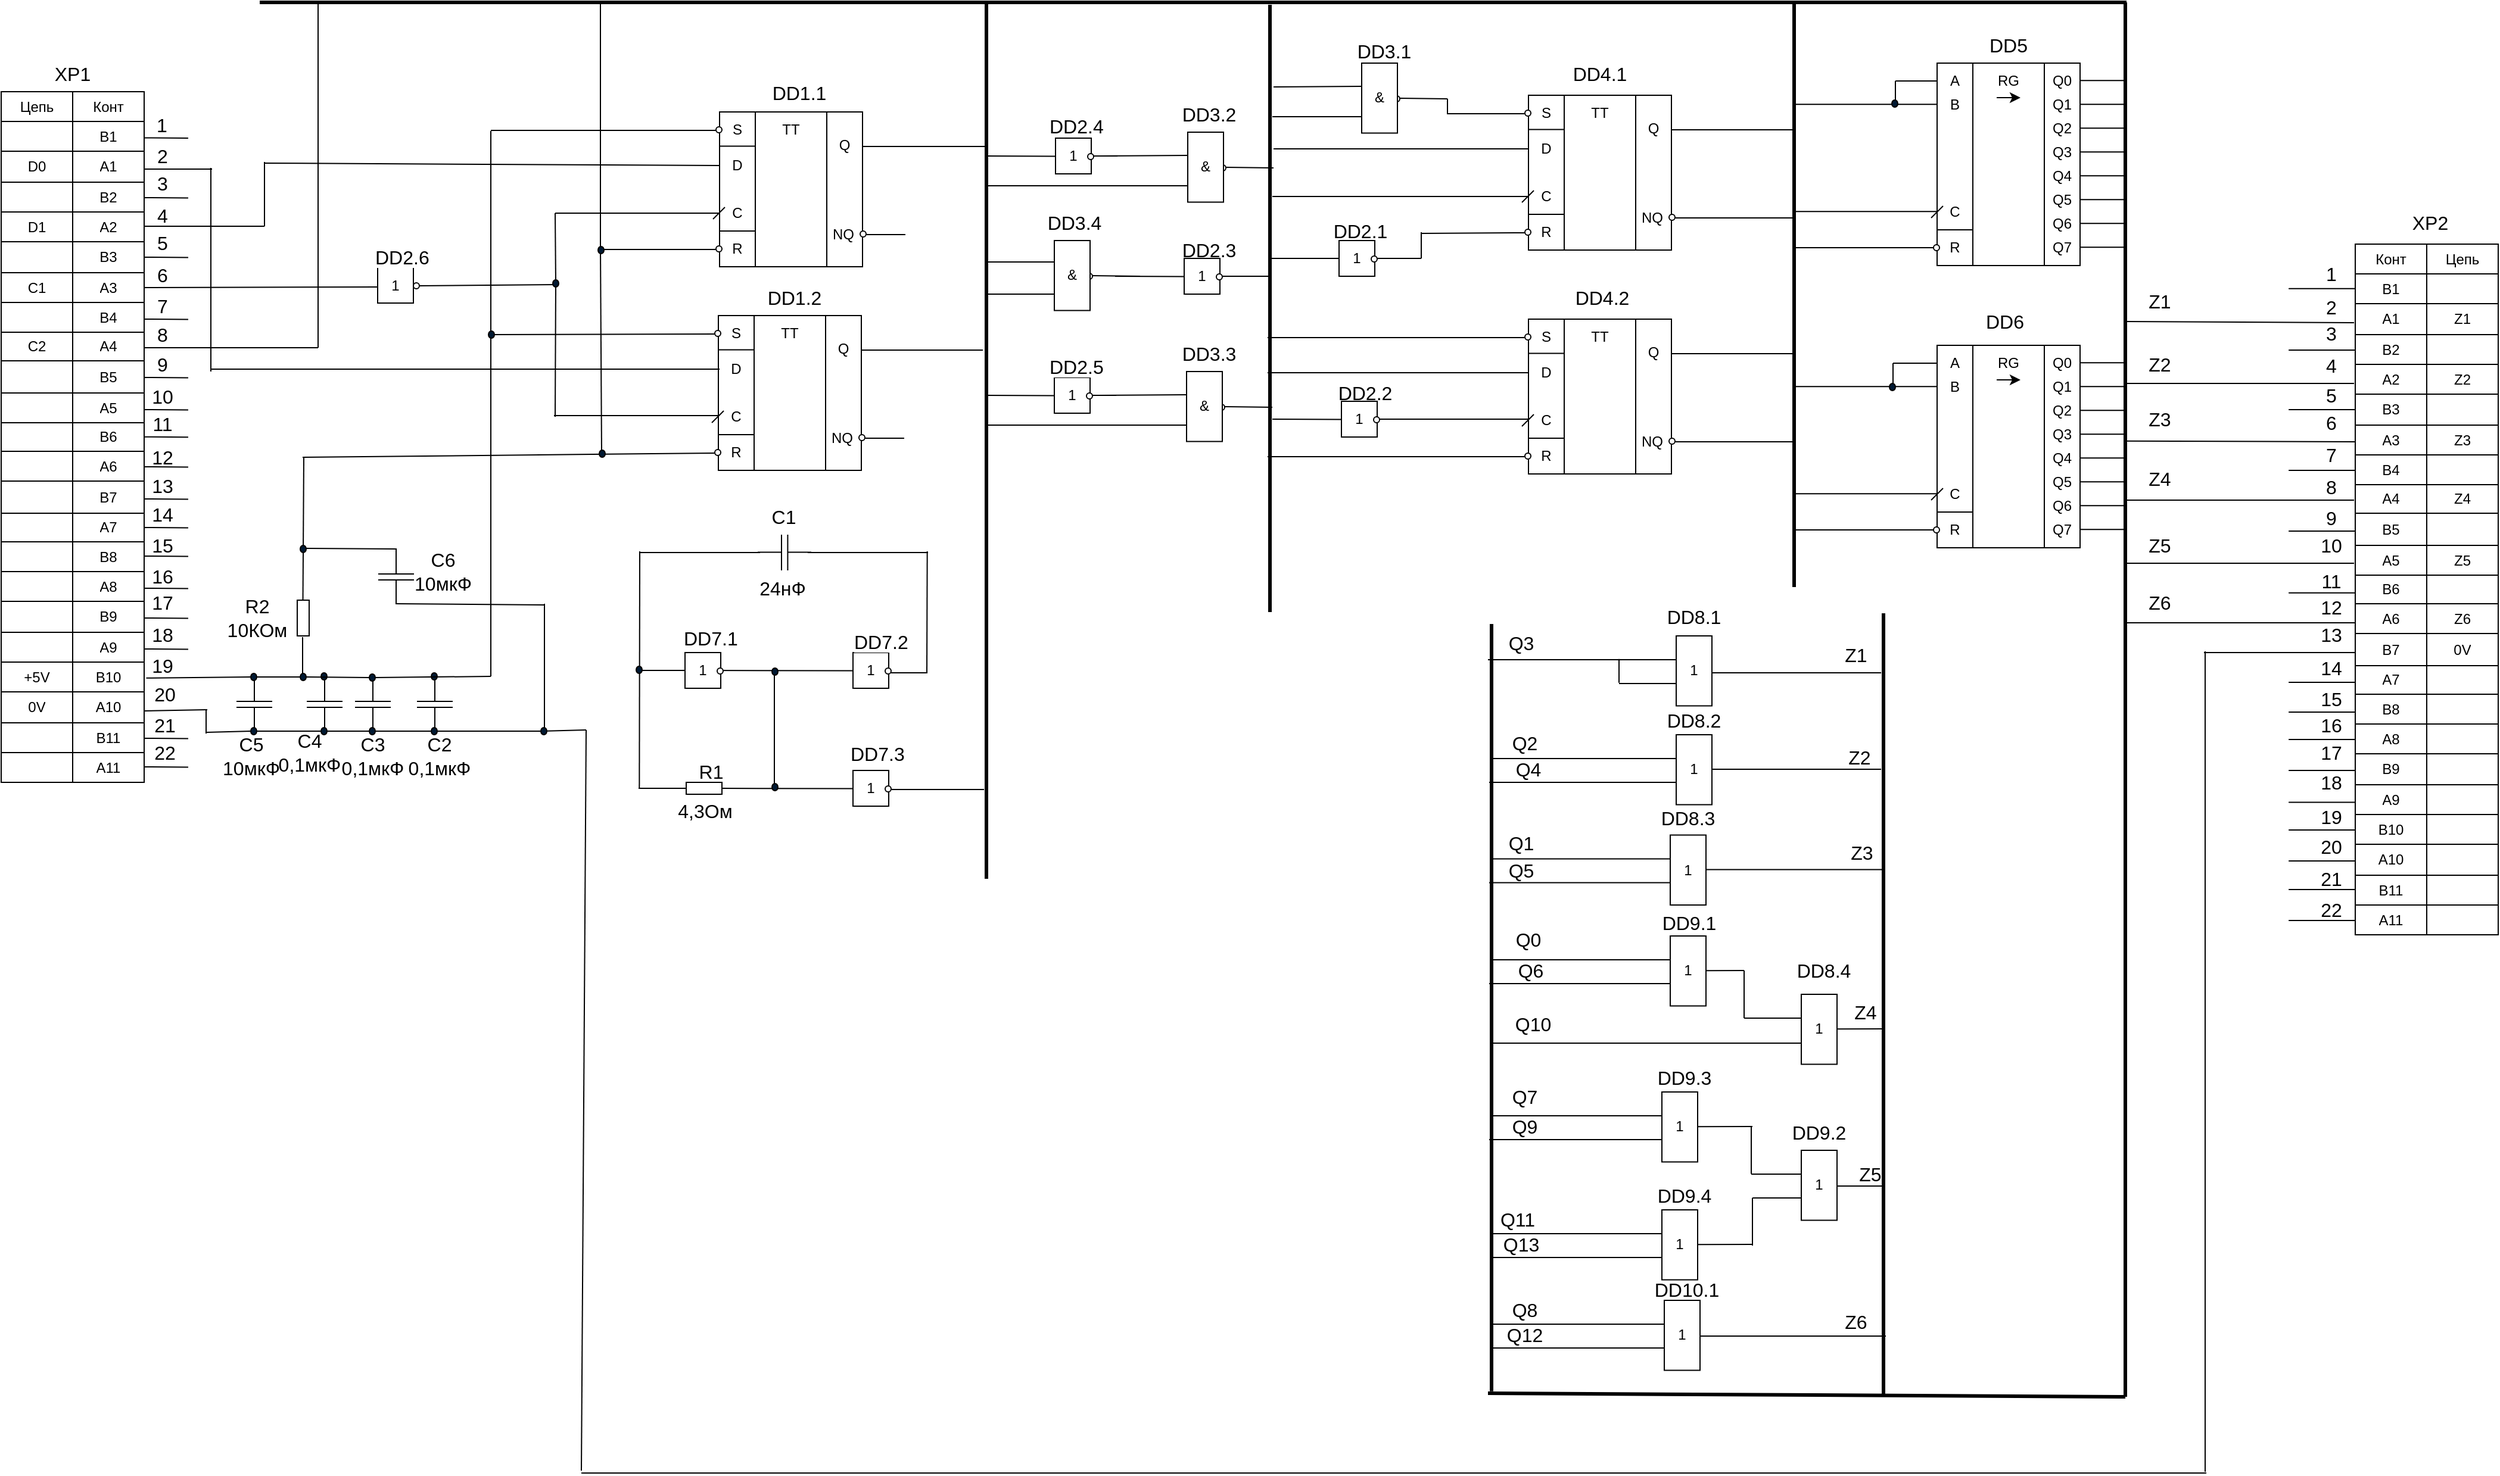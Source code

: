 <mxfile version="24.5.3" type="github">
  <diagram name="Страница — 1" id="bLKNfVl6g2ZhTKFIcze6">
    <mxGraphModel dx="3393" dy="2235" grid="0" gridSize="10" guides="1" tooltips="1" connect="1" arrows="1" fold="1" page="0" pageScale="1" pageWidth="827" pageHeight="1169" math="0" shadow="0">
      <root>
        <mxCell id="0" />
        <mxCell id="1" parent="0" />
        <mxCell id="OU5DSYJZRIMLssi47f6b-211" value="" style="group" vertex="1" connectable="0" parent="1">
          <mxGeometry x="392" y="-375" width="72" height="30" as="geometry" />
        </mxCell>
        <mxCell id="OU5DSYJZRIMLssi47f6b-212" value="1" style="whiteSpace=wrap;html=1;" vertex="1" parent="OU5DSYJZRIMLssi47f6b-211">
          <mxGeometry x="20" width="30" height="30" as="geometry" />
        </mxCell>
        <mxCell id="OU5DSYJZRIMLssi47f6b-213" value="" style="group" vertex="1" connectable="0" parent="OU5DSYJZRIMLssi47f6b-211">
          <mxGeometry x="47" y="13" width="25" height="5" as="geometry" />
        </mxCell>
        <mxCell id="OU5DSYJZRIMLssi47f6b-214" value="" style="ellipse;whiteSpace=wrap;html=1;" vertex="1" parent="OU5DSYJZRIMLssi47f6b-213">
          <mxGeometry width="5" height="5" as="geometry" />
        </mxCell>
        <mxCell id="OU5DSYJZRIMLssi47f6b-215" value="" style="edgeStyle=none;orthogonalLoop=1;jettySize=auto;html=1;rounded=0;endArrow=none;endFill=0;" edge="1" parent="OU5DSYJZRIMLssi47f6b-213">
          <mxGeometry width="80" relative="1" as="geometry">
            <mxPoint x="5" y="2" as="sourcePoint" />
            <mxPoint x="42" y="2" as="targetPoint" />
            <Array as="points" />
          </mxGeometry>
        </mxCell>
        <mxCell id="OU5DSYJZRIMLssi47f6b-216" value="" style="edgeStyle=none;orthogonalLoop=1;jettySize=auto;html=1;rounded=0;endArrow=none;endFill=0;" edge="1" parent="OU5DSYJZRIMLssi47f6b-211">
          <mxGeometry width="80" relative="1" as="geometry">
            <mxPoint x="-39" y="15" as="sourcePoint" />
            <mxPoint x="20" y="15" as="targetPoint" />
            <Array as="points" />
          </mxGeometry>
        </mxCell>
        <mxCell id="OU5DSYJZRIMLssi47f6b-536" value="" style="endArrow=none;html=1;rounded=0;fontSize=12;startSize=8;endSize=8;curved=1;strokeWidth=3;" edge="1" parent="OU5DSYJZRIMLssi47f6b-211">
          <mxGeometry width="50" height="50" relative="1" as="geometry">
            <mxPoint x="-38" y="312" as="sourcePoint" />
            <mxPoint x="-38" y="-198" as="targetPoint" />
          </mxGeometry>
        </mxCell>
        <mxCell id="OU5DSYJZRIMLssi47f6b-217" value="" style="group" vertex="1" connectable="0" parent="1">
          <mxGeometry x="411" y="-524" width="72" height="58.75" as="geometry" />
        </mxCell>
        <mxCell id="OU5DSYJZRIMLssi47f6b-218" value="" style="edgeStyle=none;orthogonalLoop=1;jettySize=auto;html=1;rounded=0;endArrow=none;endFill=0;" edge="1" parent="OU5DSYJZRIMLssi47f6b-217">
          <mxGeometry width="80" relative="1" as="geometry">
            <mxPoint x="-55" y="45" as="sourcePoint" />
            <mxPoint x="20" y="45" as="targetPoint" />
            <Array as="points" />
          </mxGeometry>
        </mxCell>
        <mxCell id="OU5DSYJZRIMLssi47f6b-219" value="" style="edgeStyle=none;orthogonalLoop=1;jettySize=auto;html=1;rounded=0;endArrow=none;endFill=0;" edge="1" parent="OU5DSYJZRIMLssi47f6b-217">
          <mxGeometry width="80" relative="1" as="geometry">
            <mxPoint x="-54" y="20" as="sourcePoint" />
            <mxPoint x="20" y="19.52" as="targetPoint" />
            <Array as="points" />
          </mxGeometry>
        </mxCell>
        <mxCell id="OU5DSYJZRIMLssi47f6b-220" value="" style="group" vertex="1" connectable="0" parent="OU5DSYJZRIMLssi47f6b-217">
          <mxGeometry x="47" y="27.5" width="25" height="5" as="geometry" />
        </mxCell>
        <mxCell id="OU5DSYJZRIMLssi47f6b-221" value="" style="ellipse;whiteSpace=wrap;html=1;" vertex="1" parent="OU5DSYJZRIMLssi47f6b-220">
          <mxGeometry width="5" height="5" as="geometry" />
        </mxCell>
        <mxCell id="OU5DSYJZRIMLssi47f6b-222" value="" style="edgeStyle=none;orthogonalLoop=1;jettySize=auto;html=1;rounded=0;endArrow=none;endFill=0;" edge="1" parent="OU5DSYJZRIMLssi47f6b-220">
          <mxGeometry width="80" relative="1" as="geometry">
            <mxPoint x="5" y="2.02" as="sourcePoint" />
            <mxPoint x="45" y="2.5" as="targetPoint" />
            <Array as="points" />
          </mxGeometry>
        </mxCell>
        <mxCell id="OU5DSYJZRIMLssi47f6b-223" value="&amp;amp;" style="whiteSpace=wrap;html=1;" vertex="1" parent="OU5DSYJZRIMLssi47f6b-217">
          <mxGeometry x="20" width="30" height="58.75" as="geometry" />
        </mxCell>
        <mxCell id="OU5DSYJZRIMLssi47f6b-224" value="" style="group" vertex="1" connectable="0" parent="1">
          <mxGeometry x="780" y="258" width="104" height="58.75" as="geometry" />
        </mxCell>
        <mxCell id="OU5DSYJZRIMLssi47f6b-225" value="1" style="whiteSpace=wrap;html=1;" vertex="1" parent="OU5DSYJZRIMLssi47f6b-224">
          <mxGeometry x="20" width="30" height="58.75" as="geometry" />
        </mxCell>
        <mxCell id="OU5DSYJZRIMLssi47f6b-226" value="" style="edgeStyle=none;orthogonalLoop=1;jettySize=auto;html=1;rounded=0;endArrow=none;endFill=0;" edge="1" parent="OU5DSYJZRIMLssi47f6b-224">
          <mxGeometry width="80" relative="1" as="geometry">
            <mxPoint x="-28" y="20" as="sourcePoint" />
            <mxPoint x="20" y="20" as="targetPoint" />
            <Array as="points" />
          </mxGeometry>
        </mxCell>
        <mxCell id="OU5DSYJZRIMLssi47f6b-227" value="" style="edgeStyle=none;orthogonalLoop=1;jettySize=auto;html=1;rounded=0;endArrow=none;endFill=0;" edge="1" parent="OU5DSYJZRIMLssi47f6b-224">
          <mxGeometry width="80" relative="1" as="geometry">
            <mxPoint x="49.5" y="29.14" as="sourcePoint" />
            <mxPoint x="89" y="29" as="targetPoint" />
            <Array as="points" />
          </mxGeometry>
        </mxCell>
        <mxCell id="OU5DSYJZRIMLssi47f6b-228" value="" style="edgeStyle=none;orthogonalLoop=1;jettySize=auto;html=1;rounded=0;endArrow=none;endFill=0;" edge="1" parent="OU5DSYJZRIMLssi47f6b-224">
          <mxGeometry width="80" relative="1" as="geometry">
            <mxPoint x="-239" y="41" as="sourcePoint" />
            <mxPoint x="20" y="41" as="targetPoint" />
            <Array as="points" />
          </mxGeometry>
        </mxCell>
        <mxCell id="OU5DSYJZRIMLssi47f6b-1393" value="Z4" style="text;html=1;align=center;verticalAlign=middle;whiteSpace=wrap;rounded=0;fontSize=16;" vertex="1" parent="OU5DSYJZRIMLssi47f6b-224">
          <mxGeometry x="44" width="60" height="30" as="geometry" />
        </mxCell>
        <mxCell id="OU5DSYJZRIMLssi47f6b-229" value="" style="group" vertex="1" connectable="0" parent="1">
          <mxGeometry x="548" y="-497" width="166" height="130" as="geometry" />
        </mxCell>
        <mxCell id="OU5DSYJZRIMLssi47f6b-230" value="" style="whiteSpace=wrap;html=1;" vertex="1" parent="OU5DSYJZRIMLssi47f6b-229">
          <mxGeometry x="23" width="120" height="130" as="geometry" />
        </mxCell>
        <mxCell id="OU5DSYJZRIMLssi47f6b-231" value="" style="edgeStyle=none;orthogonalLoop=1;jettySize=auto;html=1;rounded=0;endArrow=none;endFill=0;" edge="1" parent="OU5DSYJZRIMLssi47f6b-229">
          <mxGeometry width="80" relative="1" as="geometry">
            <mxPoint x="53" y="130" as="sourcePoint" />
            <mxPoint x="53" as="targetPoint" />
            <Array as="points" />
          </mxGeometry>
        </mxCell>
        <mxCell id="OU5DSYJZRIMLssi47f6b-232" value="" style="edgeStyle=none;orthogonalLoop=1;jettySize=auto;html=1;rounded=0;endArrow=none;endFill=0;" edge="1" parent="OU5DSYJZRIMLssi47f6b-229">
          <mxGeometry width="80" relative="1" as="geometry">
            <mxPoint x="113" y="130" as="sourcePoint" />
            <mxPoint x="113" as="targetPoint" />
            <Array as="points" />
          </mxGeometry>
        </mxCell>
        <mxCell id="OU5DSYJZRIMLssi47f6b-233" value="" style="edgeStyle=none;orthogonalLoop=1;jettySize=auto;html=1;rounded=0;endArrow=none;endFill=0;" edge="1" parent="OU5DSYJZRIMLssi47f6b-229">
          <mxGeometry width="80" relative="1" as="geometry">
            <mxPoint x="23" y="100" as="sourcePoint" />
            <mxPoint x="53" y="100" as="targetPoint" />
            <Array as="points" />
          </mxGeometry>
        </mxCell>
        <mxCell id="OU5DSYJZRIMLssi47f6b-234" value="" style="edgeStyle=none;orthogonalLoop=1;jettySize=auto;html=1;rounded=0;endArrow=none;endFill=0;" edge="1" parent="OU5DSYJZRIMLssi47f6b-229">
          <mxGeometry width="80" relative="1" as="geometry">
            <mxPoint x="23" y="28.75" as="sourcePoint" />
            <mxPoint x="53" y="28.75" as="targetPoint" />
            <Array as="points" />
          </mxGeometry>
        </mxCell>
        <mxCell id="OU5DSYJZRIMLssi47f6b-235" value="TT" style="text;strokeColor=none;align=center;fillColor=none;html=1;verticalAlign=middle;whiteSpace=wrap;rounded=0;" vertex="1" parent="OU5DSYJZRIMLssi47f6b-229">
          <mxGeometry x="53" width="60" height="30" as="geometry" />
        </mxCell>
        <mxCell id="OU5DSYJZRIMLssi47f6b-236" value="S" style="text;strokeColor=none;align=center;fillColor=none;html=1;verticalAlign=middle;whiteSpace=wrap;rounded=0;" vertex="1" parent="OU5DSYJZRIMLssi47f6b-229">
          <mxGeometry x="8" width="60" height="30" as="geometry" />
        </mxCell>
        <mxCell id="OU5DSYJZRIMLssi47f6b-237" value="R" style="text;strokeColor=none;align=center;fillColor=none;html=1;verticalAlign=middle;whiteSpace=wrap;rounded=0;" vertex="1" parent="OU5DSYJZRIMLssi47f6b-229">
          <mxGeometry x="8" y="100" width="60" height="30" as="geometry" />
        </mxCell>
        <mxCell id="OU5DSYJZRIMLssi47f6b-238" value="D" style="text;strokeColor=none;align=center;fillColor=none;html=1;verticalAlign=middle;whiteSpace=wrap;rounded=0;" vertex="1" parent="OU5DSYJZRIMLssi47f6b-229">
          <mxGeometry x="8" y="30" width="60" height="30" as="geometry" />
        </mxCell>
        <mxCell id="OU5DSYJZRIMLssi47f6b-239" value="C" style="text;strokeColor=none;align=center;fillColor=none;html=1;verticalAlign=middle;whiteSpace=wrap;rounded=0;" vertex="1" parent="OU5DSYJZRIMLssi47f6b-229">
          <mxGeometry x="8" y="70" width="60" height="30" as="geometry" />
        </mxCell>
        <mxCell id="OU5DSYJZRIMLssi47f6b-240" value="" style="edgeStyle=none;orthogonalLoop=1;jettySize=auto;html=1;rounded=0;endArrow=none;endFill=0;" edge="1" parent="OU5DSYJZRIMLssi47f6b-229">
          <mxGeometry width="80" relative="1" as="geometry">
            <mxPoint x="17.5" y="90" as="sourcePoint" />
            <mxPoint x="27.5" y="80" as="targetPoint" />
            <Array as="points" />
          </mxGeometry>
        </mxCell>
        <mxCell id="OU5DSYJZRIMLssi47f6b-241" value="" style="group;direction=west;flipV=0;flipH=1;" vertex="1" connectable="0" parent="OU5DSYJZRIMLssi47f6b-229">
          <mxGeometry y="12.5" width="25" height="5" as="geometry" />
        </mxCell>
        <mxCell id="OU5DSYJZRIMLssi47f6b-242" value="" style="ellipse;whiteSpace=wrap;html=1;" vertex="1" parent="OU5DSYJZRIMLssi47f6b-241">
          <mxGeometry x="20" width="5" height="5" as="geometry" />
        </mxCell>
        <mxCell id="OU5DSYJZRIMLssi47f6b-243" value="" style="edgeStyle=none;orthogonalLoop=1;jettySize=auto;html=1;rounded=0;endArrow=none;endFill=0;" edge="1" parent="OU5DSYJZRIMLssi47f6b-241">
          <mxGeometry width="80" relative="1" as="geometry">
            <mxPoint x="20" y="3" as="sourcePoint" />
            <mxPoint x="-45" y="3" as="targetPoint" />
            <Array as="points" />
          </mxGeometry>
        </mxCell>
        <mxCell id="OU5DSYJZRIMLssi47f6b-244" value="" style="group;flipH=1;" vertex="1" connectable="0" parent="OU5DSYJZRIMLssi47f6b-229">
          <mxGeometry y="112.5" width="25" height="5" as="geometry" />
        </mxCell>
        <mxCell id="OU5DSYJZRIMLssi47f6b-245" value="" style="ellipse;whiteSpace=wrap;html=1;" vertex="1" parent="OU5DSYJZRIMLssi47f6b-244">
          <mxGeometry x="20" width="5" height="5" as="geometry" />
        </mxCell>
        <mxCell id="OU5DSYJZRIMLssi47f6b-246" value="" style="edgeStyle=none;orthogonalLoop=1;jettySize=auto;html=1;rounded=0;endArrow=none;endFill=0;" edge="1" parent="OU5DSYJZRIMLssi47f6b-244">
          <mxGeometry width="80" relative="1" as="geometry">
            <mxPoint x="20" y="3" as="sourcePoint" />
            <mxPoint x="-67" y="3.5" as="targetPoint" />
            <Array as="points" />
          </mxGeometry>
        </mxCell>
        <mxCell id="OU5DSYJZRIMLssi47f6b-247" value="Q" style="text;strokeColor=none;align=center;fillColor=none;html=1;verticalAlign=middle;whiteSpace=wrap;rounded=0;" vertex="1" parent="OU5DSYJZRIMLssi47f6b-229">
          <mxGeometry x="98" y="12.5" width="60" height="30" as="geometry" />
        </mxCell>
        <mxCell id="OU5DSYJZRIMLssi47f6b-248" value="NQ" style="text;strokeColor=none;align=center;fillColor=none;html=1;verticalAlign=middle;whiteSpace=wrap;rounded=0;" vertex="1" parent="OU5DSYJZRIMLssi47f6b-229">
          <mxGeometry x="97" y="87.5" width="60" height="30" as="geometry" />
        </mxCell>
        <mxCell id="OU5DSYJZRIMLssi47f6b-249" value="" style="group" vertex="1" connectable="0" parent="OU5DSYJZRIMLssi47f6b-229">
          <mxGeometry x="141" y="100" width="25" height="5" as="geometry" />
        </mxCell>
        <mxCell id="OU5DSYJZRIMLssi47f6b-250" value="" style="ellipse;whiteSpace=wrap;html=1;" vertex="1" parent="OU5DSYJZRIMLssi47f6b-249">
          <mxGeometry width="5" height="5" as="geometry" />
        </mxCell>
        <mxCell id="OU5DSYJZRIMLssi47f6b-251" value="" style="edgeStyle=none;orthogonalLoop=1;jettySize=auto;html=1;rounded=0;endArrow=none;endFill=0;" edge="1" parent="OU5DSYJZRIMLssi47f6b-249">
          <mxGeometry width="80" relative="1" as="geometry">
            <mxPoint x="5" y="3" as="sourcePoint" />
            <mxPoint x="105" y="3" as="targetPoint" />
            <Array as="points" />
          </mxGeometry>
        </mxCell>
        <mxCell id="OU5DSYJZRIMLssi47f6b-252" value="" style="edgeStyle=none;orthogonalLoop=1;jettySize=auto;html=1;rounded=0;endArrow=none;endFill=0;" edge="1" parent="OU5DSYJZRIMLssi47f6b-229">
          <mxGeometry width="80" relative="1" as="geometry">
            <mxPoint x="143" y="29" as="sourcePoint" />
            <mxPoint x="247" y="29" as="targetPoint" />
            <Array as="points" />
          </mxGeometry>
        </mxCell>
        <mxCell id="OU5DSYJZRIMLssi47f6b-253" value="" style="edgeStyle=none;orthogonalLoop=1;jettySize=auto;html=1;rounded=0;endArrow=none;endFill=0;" edge="1" parent="OU5DSYJZRIMLssi47f6b-229">
          <mxGeometry width="80" relative="1" as="geometry">
            <mxPoint x="-191" y="45" as="sourcePoint" />
            <mxPoint x="23" y="45" as="targetPoint" />
            <Array as="points" />
          </mxGeometry>
        </mxCell>
        <mxCell id="OU5DSYJZRIMLssi47f6b-254" value="" style="edgeStyle=none;orthogonalLoop=1;jettySize=auto;html=1;rounded=0;endArrow=none;endFill=0;" edge="1" parent="OU5DSYJZRIMLssi47f6b-229">
          <mxGeometry width="80" relative="1" as="geometry">
            <mxPoint x="-192" y="85" as="sourcePoint" />
            <mxPoint x="23" y="85" as="targetPoint" />
            <Array as="points" />
          </mxGeometry>
        </mxCell>
        <mxCell id="OU5DSYJZRIMLssi47f6b-289" value="" style="shape=table;startSize=0;container=1;collapsible=0;childLayout=tableLayout;" vertex="1" parent="1">
          <mxGeometry x="1265" y="-372" width="120" height="580" as="geometry" />
        </mxCell>
        <mxCell id="OU5DSYJZRIMLssi47f6b-290" value="" style="shape=tableRow;horizontal=0;startSize=0;swimlaneHead=0;swimlaneBody=0;strokeColor=inherit;top=0;left=0;bottom=0;right=0;collapsible=0;dropTarget=0;fillColor=none;points=[[0,0.5],[1,0.5]];portConstraint=eastwest;" vertex="1" parent="OU5DSYJZRIMLssi47f6b-289">
          <mxGeometry width="120" height="25" as="geometry" />
        </mxCell>
        <mxCell id="OU5DSYJZRIMLssi47f6b-291" value="Конт" style="shape=partialRectangle;html=1;whiteSpace=wrap;connectable=0;strokeColor=inherit;overflow=hidden;fillColor=none;top=0;left=0;bottom=0;right=0;pointerEvents=1;" vertex="1" parent="OU5DSYJZRIMLssi47f6b-290">
          <mxGeometry width="60" height="25" as="geometry">
            <mxRectangle width="60" height="25" as="alternateBounds" />
          </mxGeometry>
        </mxCell>
        <mxCell id="OU5DSYJZRIMLssi47f6b-292" value="Цепь" style="shape=partialRectangle;html=1;whiteSpace=wrap;connectable=0;strokeColor=inherit;overflow=hidden;fillColor=none;top=0;left=0;bottom=0;right=0;pointerEvents=1;" vertex="1" parent="OU5DSYJZRIMLssi47f6b-290">
          <mxGeometry x="60" width="60" height="25" as="geometry">
            <mxRectangle width="60" height="25" as="alternateBounds" />
          </mxGeometry>
        </mxCell>
        <mxCell id="OU5DSYJZRIMLssi47f6b-293" value="" style="shape=tableRow;horizontal=0;startSize=0;swimlaneHead=0;swimlaneBody=0;strokeColor=inherit;top=0;left=0;bottom=0;right=0;collapsible=0;dropTarget=0;fillColor=none;points=[[0,0.5],[1,0.5]];portConstraint=eastwest;" vertex="1" parent="OU5DSYJZRIMLssi47f6b-289">
          <mxGeometry y="25" width="120" height="25" as="geometry" />
        </mxCell>
        <mxCell id="OU5DSYJZRIMLssi47f6b-294" value="B1" style="shape=partialRectangle;html=1;whiteSpace=wrap;connectable=0;strokeColor=inherit;overflow=hidden;fillColor=none;top=0;left=0;bottom=0;right=0;pointerEvents=1;" vertex="1" parent="OU5DSYJZRIMLssi47f6b-293">
          <mxGeometry width="60" height="25" as="geometry">
            <mxRectangle width="60" height="25" as="alternateBounds" />
          </mxGeometry>
        </mxCell>
        <mxCell id="OU5DSYJZRIMLssi47f6b-295" value="" style="shape=partialRectangle;html=1;whiteSpace=wrap;connectable=0;strokeColor=inherit;overflow=hidden;fillColor=none;top=0;left=0;bottom=0;right=0;pointerEvents=1;" vertex="1" parent="OU5DSYJZRIMLssi47f6b-293">
          <mxGeometry x="60" width="60" height="25" as="geometry">
            <mxRectangle width="60" height="25" as="alternateBounds" />
          </mxGeometry>
        </mxCell>
        <mxCell id="OU5DSYJZRIMLssi47f6b-296" value="" style="shape=tableRow;horizontal=0;startSize=0;swimlaneHead=0;swimlaneBody=0;strokeColor=inherit;top=0;left=0;bottom=0;right=0;collapsible=0;dropTarget=0;fillColor=none;points=[[0,0.5],[1,0.5]];portConstraint=eastwest;" vertex="1" parent="OU5DSYJZRIMLssi47f6b-289">
          <mxGeometry y="50" width="120" height="26" as="geometry" />
        </mxCell>
        <mxCell id="OU5DSYJZRIMLssi47f6b-297" value="A1" style="shape=partialRectangle;html=1;whiteSpace=wrap;connectable=0;strokeColor=inherit;overflow=hidden;fillColor=none;top=0;left=0;bottom=0;right=0;pointerEvents=1;" vertex="1" parent="OU5DSYJZRIMLssi47f6b-296">
          <mxGeometry width="60" height="26" as="geometry">
            <mxRectangle width="60" height="26" as="alternateBounds" />
          </mxGeometry>
        </mxCell>
        <mxCell id="OU5DSYJZRIMLssi47f6b-298" value="Z1" style="shape=partialRectangle;html=1;whiteSpace=wrap;connectable=0;strokeColor=inherit;overflow=hidden;fillColor=none;top=0;left=0;bottom=0;right=0;pointerEvents=1;" vertex="1" parent="OU5DSYJZRIMLssi47f6b-296">
          <mxGeometry x="60" width="60" height="26" as="geometry">
            <mxRectangle width="60" height="26" as="alternateBounds" />
          </mxGeometry>
        </mxCell>
        <mxCell id="OU5DSYJZRIMLssi47f6b-299" value="" style="shape=tableRow;horizontal=0;startSize=0;swimlaneHead=0;swimlaneBody=0;strokeColor=inherit;top=0;left=0;bottom=0;right=0;collapsible=0;dropTarget=0;fillColor=none;points=[[0,0.5],[1,0.5]];portConstraint=eastwest;" vertex="1" parent="OU5DSYJZRIMLssi47f6b-289">
          <mxGeometry y="76" width="120" height="25" as="geometry" />
        </mxCell>
        <mxCell id="OU5DSYJZRIMLssi47f6b-300" value="B2" style="shape=partialRectangle;html=1;whiteSpace=wrap;connectable=0;strokeColor=inherit;overflow=hidden;fillColor=none;top=0;left=0;bottom=0;right=0;pointerEvents=1;" vertex="1" parent="OU5DSYJZRIMLssi47f6b-299">
          <mxGeometry width="60" height="25" as="geometry">
            <mxRectangle width="60" height="25" as="alternateBounds" />
          </mxGeometry>
        </mxCell>
        <mxCell id="OU5DSYJZRIMLssi47f6b-301" value="" style="shape=partialRectangle;html=1;whiteSpace=wrap;connectable=0;strokeColor=inherit;overflow=hidden;fillColor=none;top=0;left=0;bottom=0;right=0;pointerEvents=1;" vertex="1" parent="OU5DSYJZRIMLssi47f6b-299">
          <mxGeometry x="60" width="60" height="25" as="geometry">
            <mxRectangle width="60" height="25" as="alternateBounds" />
          </mxGeometry>
        </mxCell>
        <mxCell id="OU5DSYJZRIMLssi47f6b-302" value="" style="shape=tableRow;horizontal=0;startSize=0;swimlaneHead=0;swimlaneBody=0;strokeColor=inherit;top=0;left=0;bottom=0;right=0;collapsible=0;dropTarget=0;fillColor=none;points=[[0,0.5],[1,0.5]];portConstraint=eastwest;" vertex="1" parent="OU5DSYJZRIMLssi47f6b-289">
          <mxGeometry y="101" width="120" height="25" as="geometry" />
        </mxCell>
        <mxCell id="OU5DSYJZRIMLssi47f6b-303" value="A2" style="shape=partialRectangle;html=1;whiteSpace=wrap;connectable=0;strokeColor=inherit;overflow=hidden;fillColor=none;top=0;left=0;bottom=0;right=0;pointerEvents=1;" vertex="1" parent="OU5DSYJZRIMLssi47f6b-302">
          <mxGeometry width="60" height="25" as="geometry">
            <mxRectangle width="60" height="25" as="alternateBounds" />
          </mxGeometry>
        </mxCell>
        <mxCell id="OU5DSYJZRIMLssi47f6b-304" value="Z2" style="shape=partialRectangle;html=1;whiteSpace=wrap;connectable=0;strokeColor=inherit;overflow=hidden;fillColor=none;top=0;left=0;bottom=0;right=0;pointerEvents=1;" vertex="1" parent="OU5DSYJZRIMLssi47f6b-302">
          <mxGeometry x="60" width="60" height="25" as="geometry">
            <mxRectangle width="60" height="25" as="alternateBounds" />
          </mxGeometry>
        </mxCell>
        <mxCell id="OU5DSYJZRIMLssi47f6b-305" value="" style="shape=tableRow;horizontal=0;startSize=0;swimlaneHead=0;swimlaneBody=0;strokeColor=inherit;top=0;left=0;bottom=0;right=0;collapsible=0;dropTarget=0;fillColor=none;points=[[0,0.5],[1,0.5]];portConstraint=eastwest;" vertex="1" parent="OU5DSYJZRIMLssi47f6b-289">
          <mxGeometry y="126" width="120" height="26" as="geometry" />
        </mxCell>
        <mxCell id="OU5DSYJZRIMLssi47f6b-306" value="B3" style="shape=partialRectangle;html=1;whiteSpace=wrap;connectable=0;strokeColor=inherit;overflow=hidden;fillColor=none;top=0;left=0;bottom=0;right=0;pointerEvents=1;" vertex="1" parent="OU5DSYJZRIMLssi47f6b-305">
          <mxGeometry width="60" height="26" as="geometry">
            <mxRectangle width="60" height="26" as="alternateBounds" />
          </mxGeometry>
        </mxCell>
        <mxCell id="OU5DSYJZRIMLssi47f6b-307" value="" style="shape=partialRectangle;html=1;whiteSpace=wrap;connectable=0;strokeColor=inherit;overflow=hidden;fillColor=none;top=0;left=0;bottom=0;right=0;pointerEvents=1;" vertex="1" parent="OU5DSYJZRIMLssi47f6b-305">
          <mxGeometry x="60" width="60" height="26" as="geometry">
            <mxRectangle width="60" height="26" as="alternateBounds" />
          </mxGeometry>
        </mxCell>
        <mxCell id="OU5DSYJZRIMLssi47f6b-308" value="" style="shape=tableRow;horizontal=0;startSize=0;swimlaneHead=0;swimlaneBody=0;strokeColor=inherit;top=0;left=0;bottom=0;right=0;collapsible=0;dropTarget=0;fillColor=none;points=[[0,0.5],[1,0.5]];portConstraint=eastwest;" vertex="1" parent="OU5DSYJZRIMLssi47f6b-289">
          <mxGeometry y="152" width="120" height="25" as="geometry" />
        </mxCell>
        <mxCell id="OU5DSYJZRIMLssi47f6b-309" value="A3" style="shape=partialRectangle;html=1;whiteSpace=wrap;connectable=0;strokeColor=inherit;overflow=hidden;fillColor=none;top=0;left=0;bottom=0;right=0;pointerEvents=1;" vertex="1" parent="OU5DSYJZRIMLssi47f6b-308">
          <mxGeometry width="60" height="25" as="geometry">
            <mxRectangle width="60" height="25" as="alternateBounds" />
          </mxGeometry>
        </mxCell>
        <mxCell id="OU5DSYJZRIMLssi47f6b-310" value="Z3" style="shape=partialRectangle;html=1;whiteSpace=wrap;connectable=0;strokeColor=inherit;overflow=hidden;fillColor=none;top=0;left=0;bottom=0;right=0;pointerEvents=1;" vertex="1" parent="OU5DSYJZRIMLssi47f6b-308">
          <mxGeometry x="60" width="60" height="25" as="geometry">
            <mxRectangle width="60" height="25" as="alternateBounds" />
          </mxGeometry>
        </mxCell>
        <mxCell id="OU5DSYJZRIMLssi47f6b-311" value="" style="shape=tableRow;horizontal=0;startSize=0;swimlaneHead=0;swimlaneBody=0;strokeColor=inherit;top=0;left=0;bottom=0;right=0;collapsible=0;dropTarget=0;fillColor=none;points=[[0,0.5],[1,0.5]];portConstraint=eastwest;" vertex="1" parent="OU5DSYJZRIMLssi47f6b-289">
          <mxGeometry y="177" width="120" height="25" as="geometry" />
        </mxCell>
        <mxCell id="OU5DSYJZRIMLssi47f6b-312" value="B4" style="shape=partialRectangle;html=1;whiteSpace=wrap;connectable=0;strokeColor=inherit;overflow=hidden;fillColor=none;top=0;left=0;bottom=0;right=0;pointerEvents=1;" vertex="1" parent="OU5DSYJZRIMLssi47f6b-311">
          <mxGeometry width="60" height="25" as="geometry">
            <mxRectangle width="60" height="25" as="alternateBounds" />
          </mxGeometry>
        </mxCell>
        <mxCell id="OU5DSYJZRIMLssi47f6b-313" value="" style="shape=partialRectangle;html=1;whiteSpace=wrap;connectable=0;strokeColor=inherit;overflow=hidden;fillColor=none;top=0;left=0;bottom=0;right=0;pointerEvents=1;" vertex="1" parent="OU5DSYJZRIMLssi47f6b-311">
          <mxGeometry x="60" width="60" height="25" as="geometry">
            <mxRectangle width="60" height="25" as="alternateBounds" />
          </mxGeometry>
        </mxCell>
        <mxCell id="OU5DSYJZRIMLssi47f6b-314" value="" style="shape=tableRow;horizontal=0;startSize=0;swimlaneHead=0;swimlaneBody=0;strokeColor=inherit;top=0;left=0;bottom=0;right=0;collapsible=0;dropTarget=0;fillColor=none;points=[[0,0.5],[1,0.5]];portConstraint=eastwest;" vertex="1" parent="OU5DSYJZRIMLssi47f6b-289">
          <mxGeometry y="202" width="120" height="24" as="geometry" />
        </mxCell>
        <mxCell id="OU5DSYJZRIMLssi47f6b-315" value="A4" style="shape=partialRectangle;html=1;whiteSpace=wrap;connectable=0;strokeColor=inherit;overflow=hidden;fillColor=none;top=0;left=0;bottom=0;right=0;pointerEvents=1;" vertex="1" parent="OU5DSYJZRIMLssi47f6b-314">
          <mxGeometry width="60" height="24" as="geometry">
            <mxRectangle width="60" height="24" as="alternateBounds" />
          </mxGeometry>
        </mxCell>
        <mxCell id="OU5DSYJZRIMLssi47f6b-316" value="Z4" style="shape=partialRectangle;html=1;whiteSpace=wrap;connectable=0;strokeColor=inherit;overflow=hidden;fillColor=none;top=0;left=0;bottom=0;right=0;pointerEvents=1;" vertex="1" parent="OU5DSYJZRIMLssi47f6b-314">
          <mxGeometry x="60" width="60" height="24" as="geometry">
            <mxRectangle width="60" height="24" as="alternateBounds" />
          </mxGeometry>
        </mxCell>
        <mxCell id="OU5DSYJZRIMLssi47f6b-317" value="" style="shape=tableRow;horizontal=0;startSize=0;swimlaneHead=0;swimlaneBody=0;strokeColor=inherit;top=0;left=0;bottom=0;right=0;collapsible=0;dropTarget=0;fillColor=none;points=[[0,0.5],[1,0.5]];portConstraint=eastwest;" vertex="1" parent="OU5DSYJZRIMLssi47f6b-289">
          <mxGeometry y="226" width="120" height="27" as="geometry" />
        </mxCell>
        <mxCell id="OU5DSYJZRIMLssi47f6b-318" value="B5" style="shape=partialRectangle;html=1;whiteSpace=wrap;connectable=0;strokeColor=inherit;overflow=hidden;fillColor=none;top=0;left=0;bottom=0;right=0;pointerEvents=1;" vertex="1" parent="OU5DSYJZRIMLssi47f6b-317">
          <mxGeometry width="60" height="27" as="geometry">
            <mxRectangle width="60" height="27" as="alternateBounds" />
          </mxGeometry>
        </mxCell>
        <mxCell id="OU5DSYJZRIMLssi47f6b-319" value="" style="shape=partialRectangle;html=1;whiteSpace=wrap;connectable=0;strokeColor=inherit;overflow=hidden;fillColor=none;top=0;left=0;bottom=0;right=0;pointerEvents=1;" vertex="1" parent="OU5DSYJZRIMLssi47f6b-317">
          <mxGeometry x="60" width="60" height="27" as="geometry">
            <mxRectangle width="60" height="27" as="alternateBounds" />
          </mxGeometry>
        </mxCell>
        <mxCell id="OU5DSYJZRIMLssi47f6b-320" value="" style="shape=tableRow;horizontal=0;startSize=0;swimlaneHead=0;swimlaneBody=0;strokeColor=inherit;top=0;left=0;bottom=0;right=0;collapsible=0;dropTarget=0;fillColor=none;points=[[0,0.5],[1,0.5]];portConstraint=eastwest;" vertex="1" parent="OU5DSYJZRIMLssi47f6b-289">
          <mxGeometry y="253" width="120" height="25" as="geometry" />
        </mxCell>
        <mxCell id="OU5DSYJZRIMLssi47f6b-321" value="A5" style="shape=partialRectangle;html=1;whiteSpace=wrap;connectable=0;strokeColor=inherit;overflow=hidden;fillColor=none;top=0;left=0;bottom=0;right=0;pointerEvents=1;" vertex="1" parent="OU5DSYJZRIMLssi47f6b-320">
          <mxGeometry width="60" height="25" as="geometry">
            <mxRectangle width="60" height="25" as="alternateBounds" />
          </mxGeometry>
        </mxCell>
        <mxCell id="OU5DSYJZRIMLssi47f6b-322" value="Z5" style="shape=partialRectangle;html=1;whiteSpace=wrap;connectable=0;strokeColor=inherit;overflow=hidden;fillColor=none;top=0;left=0;bottom=0;right=0;pointerEvents=1;" vertex="1" parent="OU5DSYJZRIMLssi47f6b-320">
          <mxGeometry x="60" width="60" height="25" as="geometry">
            <mxRectangle width="60" height="25" as="alternateBounds" />
          </mxGeometry>
        </mxCell>
        <mxCell id="OU5DSYJZRIMLssi47f6b-323" value="" style="shape=tableRow;horizontal=0;startSize=0;swimlaneHead=0;swimlaneBody=0;strokeColor=inherit;top=0;left=0;bottom=0;right=0;collapsible=0;dropTarget=0;fillColor=none;points=[[0,0.5],[1,0.5]];portConstraint=eastwest;" vertex="1" parent="OU5DSYJZRIMLssi47f6b-289">
          <mxGeometry y="278" width="120" height="24" as="geometry" />
        </mxCell>
        <mxCell id="OU5DSYJZRIMLssi47f6b-324" value="B6" style="shape=partialRectangle;html=1;whiteSpace=wrap;connectable=0;strokeColor=inherit;overflow=hidden;fillColor=none;top=0;left=0;bottom=0;right=0;pointerEvents=1;" vertex="1" parent="OU5DSYJZRIMLssi47f6b-323">
          <mxGeometry width="60" height="24" as="geometry">
            <mxRectangle width="60" height="24" as="alternateBounds" />
          </mxGeometry>
        </mxCell>
        <mxCell id="OU5DSYJZRIMLssi47f6b-325" value="" style="shape=partialRectangle;html=1;whiteSpace=wrap;connectable=0;strokeColor=inherit;overflow=hidden;fillColor=none;top=0;left=0;bottom=0;right=0;pointerEvents=1;" vertex="1" parent="OU5DSYJZRIMLssi47f6b-323">
          <mxGeometry x="60" width="60" height="24" as="geometry">
            <mxRectangle width="60" height="24" as="alternateBounds" />
          </mxGeometry>
        </mxCell>
        <mxCell id="OU5DSYJZRIMLssi47f6b-326" value="" style="shape=tableRow;horizontal=0;startSize=0;swimlaneHead=0;swimlaneBody=0;strokeColor=inherit;top=0;left=0;bottom=0;right=0;collapsible=0;dropTarget=0;fillColor=none;points=[[0,0.5],[1,0.5]];portConstraint=eastwest;" vertex="1" parent="OU5DSYJZRIMLssi47f6b-289">
          <mxGeometry y="302" width="120" height="25" as="geometry" />
        </mxCell>
        <mxCell id="OU5DSYJZRIMLssi47f6b-327" value="A6" style="shape=partialRectangle;html=1;whiteSpace=wrap;connectable=0;strokeColor=inherit;overflow=hidden;fillColor=none;top=0;left=0;bottom=0;right=0;pointerEvents=1;" vertex="1" parent="OU5DSYJZRIMLssi47f6b-326">
          <mxGeometry width="60" height="25" as="geometry">
            <mxRectangle width="60" height="25" as="alternateBounds" />
          </mxGeometry>
        </mxCell>
        <mxCell id="OU5DSYJZRIMLssi47f6b-328" value="Z6" style="shape=partialRectangle;html=1;whiteSpace=wrap;connectable=0;strokeColor=inherit;overflow=hidden;fillColor=none;top=0;left=0;bottom=0;right=0;pointerEvents=1;" vertex="1" parent="OU5DSYJZRIMLssi47f6b-326">
          <mxGeometry x="60" width="60" height="25" as="geometry">
            <mxRectangle width="60" height="25" as="alternateBounds" />
          </mxGeometry>
        </mxCell>
        <mxCell id="OU5DSYJZRIMLssi47f6b-329" value="" style="shape=tableRow;horizontal=0;startSize=0;swimlaneHead=0;swimlaneBody=0;strokeColor=inherit;top=0;left=0;bottom=0;right=0;collapsible=0;dropTarget=0;fillColor=none;points=[[0,0.5],[1,0.5]];portConstraint=eastwest;" vertex="1" parent="OU5DSYJZRIMLssi47f6b-289">
          <mxGeometry y="327" width="120" height="27" as="geometry" />
        </mxCell>
        <mxCell id="OU5DSYJZRIMLssi47f6b-330" value="B7" style="shape=partialRectangle;html=1;whiteSpace=wrap;connectable=0;strokeColor=inherit;overflow=hidden;fillColor=none;top=0;left=0;bottom=0;right=0;pointerEvents=1;" vertex="1" parent="OU5DSYJZRIMLssi47f6b-329">
          <mxGeometry width="60" height="27" as="geometry">
            <mxRectangle width="60" height="27" as="alternateBounds" />
          </mxGeometry>
        </mxCell>
        <mxCell id="OU5DSYJZRIMLssi47f6b-331" value="0V" style="shape=partialRectangle;html=1;whiteSpace=wrap;connectable=0;strokeColor=inherit;overflow=hidden;fillColor=none;top=0;left=0;bottom=0;right=0;pointerEvents=1;" vertex="1" parent="OU5DSYJZRIMLssi47f6b-329">
          <mxGeometry x="60" width="60" height="27" as="geometry">
            <mxRectangle width="60" height="27" as="alternateBounds" />
          </mxGeometry>
        </mxCell>
        <mxCell id="OU5DSYJZRIMLssi47f6b-332" value="" style="shape=tableRow;horizontal=0;startSize=0;swimlaneHead=0;swimlaneBody=0;strokeColor=inherit;top=0;left=0;bottom=0;right=0;collapsible=0;dropTarget=0;fillColor=none;points=[[0,0.5],[1,0.5]];portConstraint=eastwest;" vertex="1" parent="OU5DSYJZRIMLssi47f6b-289">
          <mxGeometry y="354" width="120" height="24" as="geometry" />
        </mxCell>
        <mxCell id="OU5DSYJZRIMLssi47f6b-333" value="A7" style="shape=partialRectangle;html=1;whiteSpace=wrap;connectable=0;strokeColor=inherit;overflow=hidden;fillColor=none;top=0;left=0;bottom=0;right=0;pointerEvents=1;" vertex="1" parent="OU5DSYJZRIMLssi47f6b-332">
          <mxGeometry width="60" height="24" as="geometry">
            <mxRectangle width="60" height="24" as="alternateBounds" />
          </mxGeometry>
        </mxCell>
        <mxCell id="OU5DSYJZRIMLssi47f6b-334" value="" style="shape=partialRectangle;html=1;whiteSpace=wrap;connectable=0;strokeColor=inherit;overflow=hidden;fillColor=none;top=0;left=0;bottom=0;right=0;pointerEvents=1;" vertex="1" parent="OU5DSYJZRIMLssi47f6b-332">
          <mxGeometry x="60" width="60" height="24" as="geometry">
            <mxRectangle width="60" height="24" as="alternateBounds" />
          </mxGeometry>
        </mxCell>
        <mxCell id="OU5DSYJZRIMLssi47f6b-335" value="" style="shape=tableRow;horizontal=0;startSize=0;swimlaneHead=0;swimlaneBody=0;strokeColor=inherit;top=0;left=0;bottom=0;right=0;collapsible=0;dropTarget=0;fillColor=none;points=[[0,0.5],[1,0.5]];portConstraint=eastwest;" vertex="1" parent="OU5DSYJZRIMLssi47f6b-289">
          <mxGeometry y="378" width="120" height="25" as="geometry" />
        </mxCell>
        <mxCell id="OU5DSYJZRIMLssi47f6b-336" value="B8" style="shape=partialRectangle;html=1;whiteSpace=wrap;connectable=0;strokeColor=inherit;overflow=hidden;fillColor=none;top=0;left=0;bottom=0;right=0;pointerEvents=1;" vertex="1" parent="OU5DSYJZRIMLssi47f6b-335">
          <mxGeometry width="60" height="25" as="geometry">
            <mxRectangle width="60" height="25" as="alternateBounds" />
          </mxGeometry>
        </mxCell>
        <mxCell id="OU5DSYJZRIMLssi47f6b-337" value="" style="shape=partialRectangle;html=1;whiteSpace=wrap;connectable=0;strokeColor=inherit;overflow=hidden;fillColor=none;top=0;left=0;bottom=0;right=0;pointerEvents=1;" vertex="1" parent="OU5DSYJZRIMLssi47f6b-335">
          <mxGeometry x="60" width="60" height="25" as="geometry">
            <mxRectangle width="60" height="25" as="alternateBounds" />
          </mxGeometry>
        </mxCell>
        <mxCell id="OU5DSYJZRIMLssi47f6b-338" value="" style="shape=tableRow;horizontal=0;startSize=0;swimlaneHead=0;swimlaneBody=0;strokeColor=inherit;top=0;left=0;bottom=0;right=0;collapsible=0;dropTarget=0;fillColor=none;points=[[0,0.5],[1,0.5]];portConstraint=eastwest;" vertex="1" parent="OU5DSYJZRIMLssi47f6b-289">
          <mxGeometry y="403" width="120" height="25" as="geometry" />
        </mxCell>
        <mxCell id="OU5DSYJZRIMLssi47f6b-339" value="A8" style="shape=partialRectangle;html=1;whiteSpace=wrap;connectable=0;strokeColor=inherit;overflow=hidden;fillColor=none;top=0;left=0;bottom=0;right=0;pointerEvents=1;" vertex="1" parent="OU5DSYJZRIMLssi47f6b-338">
          <mxGeometry width="60" height="25" as="geometry">
            <mxRectangle width="60" height="25" as="alternateBounds" />
          </mxGeometry>
        </mxCell>
        <mxCell id="OU5DSYJZRIMLssi47f6b-340" value="" style="shape=partialRectangle;html=1;whiteSpace=wrap;connectable=0;strokeColor=inherit;overflow=hidden;fillColor=none;top=0;left=0;bottom=0;right=0;pointerEvents=1;" vertex="1" parent="OU5DSYJZRIMLssi47f6b-338">
          <mxGeometry x="60" width="60" height="25" as="geometry">
            <mxRectangle width="60" height="25" as="alternateBounds" />
          </mxGeometry>
        </mxCell>
        <mxCell id="OU5DSYJZRIMLssi47f6b-341" value="" style="shape=tableRow;horizontal=0;startSize=0;swimlaneHead=0;swimlaneBody=0;strokeColor=inherit;top=0;left=0;bottom=0;right=0;collapsible=0;dropTarget=0;fillColor=none;points=[[0,0.5],[1,0.5]];portConstraint=eastwest;" vertex="1" parent="OU5DSYJZRIMLssi47f6b-289">
          <mxGeometry y="428" width="120" height="26" as="geometry" />
        </mxCell>
        <mxCell id="OU5DSYJZRIMLssi47f6b-342" value="B9" style="shape=partialRectangle;html=1;whiteSpace=wrap;connectable=0;strokeColor=inherit;overflow=hidden;fillColor=none;top=0;left=0;bottom=0;right=0;pointerEvents=1;" vertex="1" parent="OU5DSYJZRIMLssi47f6b-341">
          <mxGeometry width="60" height="26" as="geometry">
            <mxRectangle width="60" height="26" as="alternateBounds" />
          </mxGeometry>
        </mxCell>
        <mxCell id="OU5DSYJZRIMLssi47f6b-343" value="" style="shape=partialRectangle;html=1;whiteSpace=wrap;connectable=0;strokeColor=inherit;overflow=hidden;fillColor=none;top=0;left=0;bottom=0;right=0;pointerEvents=1;" vertex="1" parent="OU5DSYJZRIMLssi47f6b-341">
          <mxGeometry x="60" width="60" height="26" as="geometry">
            <mxRectangle width="60" height="26" as="alternateBounds" />
          </mxGeometry>
        </mxCell>
        <mxCell id="OU5DSYJZRIMLssi47f6b-344" value="" style="shape=tableRow;horizontal=0;startSize=0;swimlaneHead=0;swimlaneBody=0;strokeColor=inherit;top=0;left=0;bottom=0;right=0;collapsible=0;dropTarget=0;fillColor=none;points=[[0,0.5],[1,0.5]];portConstraint=eastwest;" vertex="1" parent="OU5DSYJZRIMLssi47f6b-289">
          <mxGeometry y="454" width="120" height="25" as="geometry" />
        </mxCell>
        <mxCell id="OU5DSYJZRIMLssi47f6b-345" value="A9" style="shape=partialRectangle;html=1;whiteSpace=wrap;connectable=0;strokeColor=inherit;overflow=hidden;fillColor=none;top=0;left=0;bottom=0;right=0;pointerEvents=1;" vertex="1" parent="OU5DSYJZRIMLssi47f6b-344">
          <mxGeometry width="60" height="25" as="geometry">
            <mxRectangle width="60" height="25" as="alternateBounds" />
          </mxGeometry>
        </mxCell>
        <mxCell id="OU5DSYJZRIMLssi47f6b-346" value="" style="shape=partialRectangle;html=1;whiteSpace=wrap;connectable=0;strokeColor=inherit;overflow=hidden;fillColor=none;top=0;left=0;bottom=0;right=0;pointerEvents=1;" vertex="1" parent="OU5DSYJZRIMLssi47f6b-344">
          <mxGeometry x="60" width="60" height="25" as="geometry">
            <mxRectangle width="60" height="25" as="alternateBounds" />
          </mxGeometry>
        </mxCell>
        <mxCell id="OU5DSYJZRIMLssi47f6b-347" value="" style="shape=tableRow;horizontal=0;startSize=0;swimlaneHead=0;swimlaneBody=0;strokeColor=inherit;top=0;left=0;bottom=0;right=0;collapsible=0;dropTarget=0;fillColor=none;points=[[0,0.5],[1,0.5]];portConstraint=eastwest;" vertex="1" parent="OU5DSYJZRIMLssi47f6b-289">
          <mxGeometry y="479" width="120" height="25" as="geometry" />
        </mxCell>
        <mxCell id="OU5DSYJZRIMLssi47f6b-348" value="B10" style="shape=partialRectangle;html=1;whiteSpace=wrap;connectable=0;strokeColor=inherit;overflow=hidden;fillColor=none;top=0;left=0;bottom=0;right=0;pointerEvents=1;" vertex="1" parent="OU5DSYJZRIMLssi47f6b-347">
          <mxGeometry width="60" height="25" as="geometry">
            <mxRectangle width="60" height="25" as="alternateBounds" />
          </mxGeometry>
        </mxCell>
        <mxCell id="OU5DSYJZRIMLssi47f6b-349" value="" style="shape=partialRectangle;html=1;whiteSpace=wrap;connectable=0;strokeColor=inherit;overflow=hidden;fillColor=none;top=0;left=0;bottom=0;right=0;pointerEvents=1;" vertex="1" parent="OU5DSYJZRIMLssi47f6b-347">
          <mxGeometry x="60" width="60" height="25" as="geometry">
            <mxRectangle width="60" height="25" as="alternateBounds" />
          </mxGeometry>
        </mxCell>
        <mxCell id="OU5DSYJZRIMLssi47f6b-350" style="shape=tableRow;horizontal=0;startSize=0;swimlaneHead=0;swimlaneBody=0;strokeColor=inherit;top=0;left=0;bottom=0;right=0;collapsible=0;dropTarget=0;fillColor=none;points=[[0,0.5],[1,0.5]];portConstraint=eastwest;" vertex="1" parent="OU5DSYJZRIMLssi47f6b-289">
          <mxGeometry y="504" width="120" height="26" as="geometry" />
        </mxCell>
        <mxCell id="OU5DSYJZRIMLssi47f6b-351" value="A10" style="shape=partialRectangle;html=1;whiteSpace=wrap;connectable=0;strokeColor=inherit;overflow=hidden;fillColor=none;top=0;left=0;bottom=0;right=0;pointerEvents=1;" vertex="1" parent="OU5DSYJZRIMLssi47f6b-350">
          <mxGeometry width="60" height="26" as="geometry">
            <mxRectangle width="60" height="26" as="alternateBounds" />
          </mxGeometry>
        </mxCell>
        <mxCell id="OU5DSYJZRIMLssi47f6b-352" style="shape=partialRectangle;html=1;whiteSpace=wrap;connectable=0;strokeColor=inherit;overflow=hidden;fillColor=none;top=0;left=0;bottom=0;right=0;pointerEvents=1;" vertex="1" parent="OU5DSYJZRIMLssi47f6b-350">
          <mxGeometry x="60" width="60" height="26" as="geometry">
            <mxRectangle width="60" height="26" as="alternateBounds" />
          </mxGeometry>
        </mxCell>
        <mxCell id="OU5DSYJZRIMLssi47f6b-353" style="shape=tableRow;horizontal=0;startSize=0;swimlaneHead=0;swimlaneBody=0;strokeColor=inherit;top=0;left=0;bottom=0;right=0;collapsible=0;dropTarget=0;fillColor=none;points=[[0,0.5],[1,0.5]];portConstraint=eastwest;" vertex="1" parent="OU5DSYJZRIMLssi47f6b-289">
          <mxGeometry y="530" width="120" height="25" as="geometry" />
        </mxCell>
        <mxCell id="OU5DSYJZRIMLssi47f6b-354" value="B11" style="shape=partialRectangle;html=1;whiteSpace=wrap;connectable=0;strokeColor=inherit;overflow=hidden;fillColor=none;top=0;left=0;bottom=0;right=0;pointerEvents=1;" vertex="1" parent="OU5DSYJZRIMLssi47f6b-353">
          <mxGeometry width="60" height="25" as="geometry">
            <mxRectangle width="60" height="25" as="alternateBounds" />
          </mxGeometry>
        </mxCell>
        <mxCell id="OU5DSYJZRIMLssi47f6b-355" style="shape=partialRectangle;html=1;whiteSpace=wrap;connectable=0;strokeColor=inherit;overflow=hidden;fillColor=none;top=0;left=0;bottom=0;right=0;pointerEvents=1;" vertex="1" parent="OU5DSYJZRIMLssi47f6b-353">
          <mxGeometry x="60" width="60" height="25" as="geometry">
            <mxRectangle width="60" height="25" as="alternateBounds" />
          </mxGeometry>
        </mxCell>
        <mxCell id="OU5DSYJZRIMLssi47f6b-356" style="shape=tableRow;horizontal=0;startSize=0;swimlaneHead=0;swimlaneBody=0;strokeColor=inherit;top=0;left=0;bottom=0;right=0;collapsible=0;dropTarget=0;fillColor=none;points=[[0,0.5],[1,0.5]];portConstraint=eastwest;" vertex="1" parent="OU5DSYJZRIMLssi47f6b-289">
          <mxGeometry y="555" width="120" height="25" as="geometry" />
        </mxCell>
        <mxCell id="OU5DSYJZRIMLssi47f6b-357" value="A11" style="shape=partialRectangle;html=1;whiteSpace=wrap;connectable=0;strokeColor=inherit;overflow=hidden;fillColor=none;top=0;left=0;bottom=0;right=0;pointerEvents=1;" vertex="1" parent="OU5DSYJZRIMLssi47f6b-356">
          <mxGeometry width="60" height="25" as="geometry">
            <mxRectangle width="60" height="25" as="alternateBounds" />
          </mxGeometry>
        </mxCell>
        <mxCell id="OU5DSYJZRIMLssi47f6b-358" style="shape=partialRectangle;html=1;whiteSpace=wrap;connectable=0;strokeColor=inherit;overflow=hidden;fillColor=none;top=0;left=0;bottom=0;right=0;pointerEvents=1;" vertex="1" parent="OU5DSYJZRIMLssi47f6b-356">
          <mxGeometry x="60" width="60" height="25" as="geometry">
            <mxRectangle width="60" height="25" as="alternateBounds" />
          </mxGeometry>
        </mxCell>
        <mxCell id="OU5DSYJZRIMLssi47f6b-360" value="" style="group" vertex="1" connectable="0" parent="1">
          <mxGeometry x="894" y="-287" width="160" height="170" as="geometry" />
        </mxCell>
        <mxCell id="OU5DSYJZRIMLssi47f6b-361" value="" style="whiteSpace=wrap;html=1;" vertex="1" parent="OU5DSYJZRIMLssi47f6b-360">
          <mxGeometry x="20" width="120" height="170" as="geometry" />
        </mxCell>
        <mxCell id="OU5DSYJZRIMLssi47f6b-362" value="" style="edgeStyle=none;orthogonalLoop=1;jettySize=auto;html=1;rounded=0;endArrow=none;endFill=0;exitX=0.25;exitY=1;exitDx=0;exitDy=0;" edge="1" parent="OU5DSYJZRIMLssi47f6b-360" source="OU5DSYJZRIMLssi47f6b-361">
          <mxGeometry width="80" relative="1" as="geometry">
            <mxPoint x="50" y="60" as="sourcePoint" />
            <mxPoint x="50" as="targetPoint" />
            <Array as="points" />
          </mxGeometry>
        </mxCell>
        <mxCell id="OU5DSYJZRIMLssi47f6b-363" value="" style="edgeStyle=none;orthogonalLoop=1;jettySize=auto;html=1;rounded=0;endArrow=none;endFill=0;exitX=0;exitY=1;exitDx=0;exitDy=0;" edge="1" parent="OU5DSYJZRIMLssi47f6b-360" source="OU5DSYJZRIMLssi47f6b-371">
          <mxGeometry width="80" relative="1" as="geometry">
            <mxPoint x="110" y="210" as="sourcePoint" />
            <mxPoint x="110" as="targetPoint" />
            <Array as="points" />
          </mxGeometry>
        </mxCell>
        <mxCell id="OU5DSYJZRIMLssi47f6b-364" value="Q0" style="text;strokeColor=none;align=center;fillColor=none;html=1;verticalAlign=middle;whiteSpace=wrap;rounded=0;" vertex="1" parent="OU5DSYJZRIMLssi47f6b-360">
          <mxGeometry x="110" width="30" height="30" as="geometry" />
        </mxCell>
        <mxCell id="OU5DSYJZRIMLssi47f6b-365" value="Q1" style="text;strokeColor=none;align=center;fillColor=none;html=1;verticalAlign=middle;whiteSpace=wrap;rounded=0;" vertex="1" parent="OU5DSYJZRIMLssi47f6b-360">
          <mxGeometry x="110" y="20" width="30" height="30" as="geometry" />
        </mxCell>
        <mxCell id="OU5DSYJZRIMLssi47f6b-366" value="Q2" style="text;strokeColor=none;align=center;fillColor=none;html=1;verticalAlign=middle;whiteSpace=wrap;rounded=0;" vertex="1" parent="OU5DSYJZRIMLssi47f6b-360">
          <mxGeometry x="110" y="40" width="30" height="30" as="geometry" />
        </mxCell>
        <mxCell id="OU5DSYJZRIMLssi47f6b-367" value="Q3" style="text;strokeColor=none;align=center;fillColor=none;html=1;verticalAlign=middle;whiteSpace=wrap;rounded=0;" vertex="1" parent="OU5DSYJZRIMLssi47f6b-360">
          <mxGeometry x="110" y="60" width="30" height="30" as="geometry" />
        </mxCell>
        <mxCell id="OU5DSYJZRIMLssi47f6b-368" value="Q4" style="text;strokeColor=none;align=center;fillColor=none;html=1;verticalAlign=middle;whiteSpace=wrap;rounded=0;" vertex="1" parent="OU5DSYJZRIMLssi47f6b-360">
          <mxGeometry x="110" y="80" width="30" height="30" as="geometry" />
        </mxCell>
        <mxCell id="OU5DSYJZRIMLssi47f6b-369" value="Q5" style="text;strokeColor=none;align=center;fillColor=none;html=1;verticalAlign=middle;whiteSpace=wrap;rounded=0;" vertex="1" parent="OU5DSYJZRIMLssi47f6b-360">
          <mxGeometry x="110" y="100" width="30" height="30" as="geometry" />
        </mxCell>
        <mxCell id="OU5DSYJZRIMLssi47f6b-370" value="Q6" style="text;strokeColor=none;align=center;fillColor=none;html=1;verticalAlign=middle;whiteSpace=wrap;rounded=0;" vertex="1" parent="OU5DSYJZRIMLssi47f6b-360">
          <mxGeometry x="110" y="120" width="30" height="30" as="geometry" />
        </mxCell>
        <mxCell id="OU5DSYJZRIMLssi47f6b-371" value="Q7" style="text;strokeColor=none;align=center;fillColor=none;html=1;verticalAlign=middle;whiteSpace=wrap;rounded=0;" vertex="1" parent="OU5DSYJZRIMLssi47f6b-360">
          <mxGeometry x="110" y="140" width="30" height="30" as="geometry" />
        </mxCell>
        <mxCell id="OU5DSYJZRIMLssi47f6b-372" style="edgeStyle=orthogonalEdgeStyle;rounded=0;orthogonalLoop=1;jettySize=auto;html=1;exitX=0.5;exitY=1;exitDx=0;exitDy=0;" edge="1" parent="OU5DSYJZRIMLssi47f6b-360" source="OU5DSYJZRIMLssi47f6b-361" target="OU5DSYJZRIMLssi47f6b-361">
          <mxGeometry relative="1" as="geometry" />
        </mxCell>
        <mxCell id="OU5DSYJZRIMLssi47f6b-373" value="RG" style="text;strokeColor=none;align=center;fillColor=none;html=1;verticalAlign=middle;whiteSpace=wrap;rounded=0;" vertex="1" parent="OU5DSYJZRIMLssi47f6b-360">
          <mxGeometry x="50" width="60" height="30" as="geometry" />
        </mxCell>
        <mxCell id="OU5DSYJZRIMLssi47f6b-374" value="" style="edgeStyle=none;orthogonalLoop=1;jettySize=auto;html=1;rounded=0;" edge="1" parent="OU5DSYJZRIMLssi47f6b-360">
          <mxGeometry width="80" relative="1" as="geometry">
            <mxPoint x="70" y="29" as="sourcePoint" />
            <mxPoint x="90" y="29" as="targetPoint" />
            <Array as="points" />
          </mxGeometry>
        </mxCell>
        <mxCell id="OU5DSYJZRIMLssi47f6b-375" value="R" style="text;strokeColor=none;align=center;fillColor=none;html=1;verticalAlign=middle;whiteSpace=wrap;rounded=0;" vertex="1" parent="OU5DSYJZRIMLssi47f6b-360">
          <mxGeometry x="20" y="140" width="30" height="30" as="geometry" />
        </mxCell>
        <mxCell id="OU5DSYJZRIMLssi47f6b-376" value="" style="edgeStyle=none;orthogonalLoop=1;jettySize=auto;html=1;rounded=0;exitX=0;exitY=0;exitDx=0;exitDy=0;endArrow=none;endFill=0;" edge="1" parent="OU5DSYJZRIMLssi47f6b-360" source="OU5DSYJZRIMLssi47f6b-375">
          <mxGeometry width="80" relative="1" as="geometry">
            <mxPoint x="150" y="140" as="sourcePoint" />
            <mxPoint x="50" y="140" as="targetPoint" />
            <Array as="points" />
          </mxGeometry>
        </mxCell>
        <mxCell id="OU5DSYJZRIMLssi47f6b-377" value="C" style="text;strokeColor=none;align=center;fillColor=none;html=1;verticalAlign=middle;whiteSpace=wrap;rounded=0;" vertex="1" parent="OU5DSYJZRIMLssi47f6b-360">
          <mxGeometry x="20" y="110" width="30" height="30" as="geometry" />
        </mxCell>
        <mxCell id="OU5DSYJZRIMLssi47f6b-378" value="A" style="text;strokeColor=none;align=center;fillColor=none;html=1;verticalAlign=middle;whiteSpace=wrap;rounded=0;" vertex="1" parent="OU5DSYJZRIMLssi47f6b-360">
          <mxGeometry x="20" width="30" height="30" as="geometry" />
        </mxCell>
        <mxCell id="OU5DSYJZRIMLssi47f6b-379" value="B" style="text;strokeColor=none;align=center;fillColor=none;html=1;verticalAlign=middle;whiteSpace=wrap;rounded=0;" vertex="1" parent="OU5DSYJZRIMLssi47f6b-360">
          <mxGeometry x="20" y="20" width="30" height="30" as="geometry" />
        </mxCell>
        <mxCell id="OU5DSYJZRIMLssi47f6b-380" value="" style="edgeStyle=none;orthogonalLoop=1;jettySize=auto;html=1;rounded=0;endArrow=none;endFill=0;" edge="1" parent="OU5DSYJZRIMLssi47f6b-360">
          <mxGeometry width="80" relative="1" as="geometry">
            <mxPoint x="140" y="14.66" as="sourcePoint" />
            <mxPoint x="177" y="14.66" as="targetPoint" />
            <Array as="points" />
          </mxGeometry>
        </mxCell>
        <mxCell id="OU5DSYJZRIMLssi47f6b-381" value="" style="edgeStyle=none;orthogonalLoop=1;jettySize=auto;html=1;rounded=0;endArrow=none;endFill=0;" edge="1" parent="OU5DSYJZRIMLssi47f6b-360">
          <mxGeometry width="80" relative="1" as="geometry">
            <mxPoint x="140" y="34.66" as="sourcePoint" />
            <mxPoint x="177" y="34.66" as="targetPoint" />
            <Array as="points" />
          </mxGeometry>
        </mxCell>
        <mxCell id="OU5DSYJZRIMLssi47f6b-382" value="" style="edgeStyle=none;orthogonalLoop=1;jettySize=auto;html=1;rounded=0;endArrow=none;endFill=0;" edge="1" parent="OU5DSYJZRIMLssi47f6b-360">
          <mxGeometry width="80" relative="1" as="geometry">
            <mxPoint x="140" y="54.66" as="sourcePoint" />
            <mxPoint x="177" y="54.66" as="targetPoint" />
            <Array as="points" />
          </mxGeometry>
        </mxCell>
        <mxCell id="OU5DSYJZRIMLssi47f6b-383" value="" style="edgeStyle=none;orthogonalLoop=1;jettySize=auto;html=1;rounded=0;endArrow=none;endFill=0;" edge="1" parent="OU5DSYJZRIMLssi47f6b-360">
          <mxGeometry width="80" relative="1" as="geometry">
            <mxPoint x="140" y="74.66" as="sourcePoint" />
            <mxPoint x="177" y="74.66" as="targetPoint" />
            <Array as="points" />
          </mxGeometry>
        </mxCell>
        <mxCell id="OU5DSYJZRIMLssi47f6b-384" value="" style="edgeStyle=none;orthogonalLoop=1;jettySize=auto;html=1;rounded=0;endArrow=none;endFill=0;" edge="1" parent="OU5DSYJZRIMLssi47f6b-360">
          <mxGeometry width="80" relative="1" as="geometry">
            <mxPoint x="140" y="94.66" as="sourcePoint" />
            <mxPoint x="177" y="94.66" as="targetPoint" />
            <Array as="points" />
          </mxGeometry>
        </mxCell>
        <mxCell id="OU5DSYJZRIMLssi47f6b-385" value="" style="edgeStyle=none;orthogonalLoop=1;jettySize=auto;html=1;rounded=0;endArrow=none;endFill=0;" edge="1" parent="OU5DSYJZRIMLssi47f6b-360">
          <mxGeometry width="80" relative="1" as="geometry">
            <mxPoint x="140" y="114.66" as="sourcePoint" />
            <mxPoint x="177" y="114.66" as="targetPoint" />
            <Array as="points" />
          </mxGeometry>
        </mxCell>
        <mxCell id="OU5DSYJZRIMLssi47f6b-386" value="" style="edgeStyle=none;orthogonalLoop=1;jettySize=auto;html=1;rounded=0;endArrow=none;endFill=0;" edge="1" parent="OU5DSYJZRIMLssi47f6b-360">
          <mxGeometry width="80" relative="1" as="geometry">
            <mxPoint x="140" y="134.66" as="sourcePoint" />
            <mxPoint x="177" y="134.66" as="targetPoint" />
            <Array as="points" />
          </mxGeometry>
        </mxCell>
        <mxCell id="OU5DSYJZRIMLssi47f6b-387" value="" style="edgeStyle=none;orthogonalLoop=1;jettySize=auto;html=1;rounded=0;endArrow=none;endFill=0;" edge="1" parent="OU5DSYJZRIMLssi47f6b-360">
          <mxGeometry width="80" relative="1" as="geometry">
            <mxPoint x="140" y="154.66" as="sourcePoint" />
            <mxPoint x="177" y="154.66" as="targetPoint" />
            <Array as="points" />
          </mxGeometry>
        </mxCell>
        <mxCell id="OU5DSYJZRIMLssi47f6b-388" value="" style="edgeStyle=none;orthogonalLoop=1;jettySize=auto;html=1;rounded=0;endArrow=none;endFill=0;" edge="1" parent="OU5DSYJZRIMLssi47f6b-360">
          <mxGeometry width="80" relative="1" as="geometry">
            <mxPoint x="-100" y="155" as="sourcePoint" />
            <mxPoint x="20" y="155" as="targetPoint" />
            <Array as="points" />
          </mxGeometry>
        </mxCell>
        <mxCell id="OU5DSYJZRIMLssi47f6b-389" value="" style="edgeStyle=none;orthogonalLoop=1;jettySize=auto;html=1;rounded=0;endArrow=none;endFill=0;" edge="1" parent="OU5DSYJZRIMLssi47f6b-360">
          <mxGeometry width="80" relative="1" as="geometry">
            <mxPoint x="-100" y="124.66" as="sourcePoint" />
            <mxPoint x="20" y="124.66" as="targetPoint" />
            <Array as="points" />
          </mxGeometry>
        </mxCell>
        <mxCell id="OU5DSYJZRIMLssi47f6b-390" value="" style="edgeStyle=none;orthogonalLoop=1;jettySize=auto;html=1;rounded=0;endArrow=none;endFill=0;" edge="1" parent="OU5DSYJZRIMLssi47f6b-360">
          <mxGeometry width="80" relative="1" as="geometry">
            <mxPoint x="-17" y="15" as="sourcePoint" />
            <mxPoint x="20" y="15" as="targetPoint" />
            <Array as="points" />
          </mxGeometry>
        </mxCell>
        <mxCell id="OU5DSYJZRIMLssi47f6b-391" value="" style="edgeStyle=none;orthogonalLoop=1;jettySize=auto;html=1;rounded=0;endArrow=none;endFill=0;" edge="1" parent="OU5DSYJZRIMLssi47f6b-360">
          <mxGeometry width="80" relative="1" as="geometry">
            <mxPoint x="-100" y="34.66" as="sourcePoint" />
            <mxPoint x="20" y="34.66" as="targetPoint" />
            <Array as="points" />
          </mxGeometry>
        </mxCell>
        <mxCell id="OU5DSYJZRIMLssi47f6b-392" value="" style="edgeStyle=none;orthogonalLoop=1;jettySize=auto;html=1;rounded=0;endArrow=none;endFill=0;" edge="1" parent="OU5DSYJZRIMLssi47f6b-360">
          <mxGeometry width="80" relative="1" as="geometry">
            <mxPoint x="15" y="130" as="sourcePoint" />
            <mxPoint x="25" y="120" as="targetPoint" />
            <Array as="points" />
          </mxGeometry>
        </mxCell>
        <mxCell id="OU5DSYJZRIMLssi47f6b-393" value="" style="ellipse;whiteSpace=wrap;html=1;" vertex="1" parent="OU5DSYJZRIMLssi47f6b-360">
          <mxGeometry x="17" y="152.5" width="5" height="5" as="geometry" />
        </mxCell>
        <mxCell id="OU5DSYJZRIMLssi47f6b-422" value="" style="group" vertex="1" connectable="0" parent="1">
          <mxGeometry x="548" y="-309" width="166" height="130" as="geometry" />
        </mxCell>
        <mxCell id="OU5DSYJZRIMLssi47f6b-423" value="" style="whiteSpace=wrap;html=1;" vertex="1" parent="OU5DSYJZRIMLssi47f6b-422">
          <mxGeometry x="23" width="120" height="130" as="geometry" />
        </mxCell>
        <mxCell id="OU5DSYJZRIMLssi47f6b-424" value="" style="edgeStyle=none;orthogonalLoop=1;jettySize=auto;html=1;rounded=0;endArrow=none;endFill=0;" edge="1" parent="OU5DSYJZRIMLssi47f6b-422">
          <mxGeometry width="80" relative="1" as="geometry">
            <mxPoint x="53" y="130" as="sourcePoint" />
            <mxPoint x="53" as="targetPoint" />
            <Array as="points" />
          </mxGeometry>
        </mxCell>
        <mxCell id="OU5DSYJZRIMLssi47f6b-425" value="" style="edgeStyle=none;orthogonalLoop=1;jettySize=auto;html=1;rounded=0;endArrow=none;endFill=0;" edge="1" parent="OU5DSYJZRIMLssi47f6b-422">
          <mxGeometry width="80" relative="1" as="geometry">
            <mxPoint x="113" y="130" as="sourcePoint" />
            <mxPoint x="113" as="targetPoint" />
            <Array as="points" />
          </mxGeometry>
        </mxCell>
        <mxCell id="OU5DSYJZRIMLssi47f6b-426" value="" style="edgeStyle=none;orthogonalLoop=1;jettySize=auto;html=1;rounded=0;endArrow=none;endFill=0;" edge="1" parent="OU5DSYJZRIMLssi47f6b-422">
          <mxGeometry width="80" relative="1" as="geometry">
            <mxPoint x="23" y="100" as="sourcePoint" />
            <mxPoint x="53" y="100" as="targetPoint" />
            <Array as="points" />
          </mxGeometry>
        </mxCell>
        <mxCell id="OU5DSYJZRIMLssi47f6b-427" value="" style="edgeStyle=none;orthogonalLoop=1;jettySize=auto;html=1;rounded=0;endArrow=none;endFill=0;" edge="1" parent="OU5DSYJZRIMLssi47f6b-422">
          <mxGeometry width="80" relative="1" as="geometry">
            <mxPoint x="23" y="28.75" as="sourcePoint" />
            <mxPoint x="53" y="28.75" as="targetPoint" />
            <Array as="points" />
          </mxGeometry>
        </mxCell>
        <mxCell id="OU5DSYJZRIMLssi47f6b-428" value="TT" style="text;strokeColor=none;align=center;fillColor=none;html=1;verticalAlign=middle;whiteSpace=wrap;rounded=0;" vertex="1" parent="OU5DSYJZRIMLssi47f6b-422">
          <mxGeometry x="53" width="60" height="30" as="geometry" />
        </mxCell>
        <mxCell id="OU5DSYJZRIMLssi47f6b-429" value="S" style="text;strokeColor=none;align=center;fillColor=none;html=1;verticalAlign=middle;whiteSpace=wrap;rounded=0;" vertex="1" parent="OU5DSYJZRIMLssi47f6b-422">
          <mxGeometry x="8" width="60" height="30" as="geometry" />
        </mxCell>
        <mxCell id="OU5DSYJZRIMLssi47f6b-430" value="R" style="text;strokeColor=none;align=center;fillColor=none;html=1;verticalAlign=middle;whiteSpace=wrap;rounded=0;" vertex="1" parent="OU5DSYJZRIMLssi47f6b-422">
          <mxGeometry x="8" y="100" width="60" height="30" as="geometry" />
        </mxCell>
        <mxCell id="OU5DSYJZRIMLssi47f6b-431" value="D" style="text;strokeColor=none;align=center;fillColor=none;html=1;verticalAlign=middle;whiteSpace=wrap;rounded=0;" vertex="1" parent="OU5DSYJZRIMLssi47f6b-422">
          <mxGeometry x="8" y="30" width="60" height="30" as="geometry" />
        </mxCell>
        <mxCell id="OU5DSYJZRIMLssi47f6b-432" value="C" style="text;strokeColor=none;align=center;fillColor=none;html=1;verticalAlign=middle;whiteSpace=wrap;rounded=0;" vertex="1" parent="OU5DSYJZRIMLssi47f6b-422">
          <mxGeometry x="8" y="70" width="60" height="30" as="geometry" />
        </mxCell>
        <mxCell id="OU5DSYJZRIMLssi47f6b-433" value="" style="edgeStyle=none;orthogonalLoop=1;jettySize=auto;html=1;rounded=0;endArrow=none;endFill=0;" edge="1" parent="OU5DSYJZRIMLssi47f6b-422">
          <mxGeometry width="80" relative="1" as="geometry">
            <mxPoint x="17.5" y="90" as="sourcePoint" />
            <mxPoint x="27.5" y="80" as="targetPoint" />
            <Array as="points" />
          </mxGeometry>
        </mxCell>
        <mxCell id="OU5DSYJZRIMLssi47f6b-434" value="" style="group;direction=west;flipV=0;flipH=1;" vertex="1" connectable="0" parent="OU5DSYJZRIMLssi47f6b-422">
          <mxGeometry y="12.5" width="25" height="5" as="geometry" />
        </mxCell>
        <mxCell id="OU5DSYJZRIMLssi47f6b-435" value="" style="ellipse;whiteSpace=wrap;html=1;" vertex="1" parent="OU5DSYJZRIMLssi47f6b-434">
          <mxGeometry x="20" width="5" height="5" as="geometry" />
        </mxCell>
        <mxCell id="OU5DSYJZRIMLssi47f6b-436" value="" style="edgeStyle=none;orthogonalLoop=1;jettySize=auto;html=1;rounded=0;endArrow=none;endFill=0;" edge="1" parent="OU5DSYJZRIMLssi47f6b-434">
          <mxGeometry width="80" relative="1" as="geometry">
            <mxPoint x="20" y="3" as="sourcePoint" />
            <mxPoint x="-196" y="3" as="targetPoint" />
            <Array as="points" />
          </mxGeometry>
        </mxCell>
        <mxCell id="OU5DSYJZRIMLssi47f6b-437" value="" style="group;flipH=1;" vertex="1" connectable="0" parent="OU5DSYJZRIMLssi47f6b-422">
          <mxGeometry y="112.5" width="25" height="5" as="geometry" />
        </mxCell>
        <mxCell id="OU5DSYJZRIMLssi47f6b-438" value="" style="ellipse;whiteSpace=wrap;html=1;" vertex="1" parent="OU5DSYJZRIMLssi47f6b-437">
          <mxGeometry x="20" width="5" height="5" as="geometry" />
        </mxCell>
        <mxCell id="OU5DSYJZRIMLssi47f6b-439" value="" style="edgeStyle=none;orthogonalLoop=1;jettySize=auto;html=1;rounded=0;endArrow=none;endFill=0;" edge="1" parent="OU5DSYJZRIMLssi47f6b-437">
          <mxGeometry width="80" relative="1" as="geometry">
            <mxPoint x="20" y="3" as="sourcePoint" />
            <mxPoint x="-196" y="3" as="targetPoint" />
            <Array as="points" />
          </mxGeometry>
        </mxCell>
        <mxCell id="OU5DSYJZRIMLssi47f6b-440" value="Q" style="text;strokeColor=none;align=center;fillColor=none;html=1;verticalAlign=middle;whiteSpace=wrap;rounded=0;" vertex="1" parent="OU5DSYJZRIMLssi47f6b-422">
          <mxGeometry x="98" y="12.5" width="60" height="30" as="geometry" />
        </mxCell>
        <mxCell id="OU5DSYJZRIMLssi47f6b-441" value="NQ" style="text;strokeColor=none;align=center;fillColor=none;html=1;verticalAlign=middle;whiteSpace=wrap;rounded=0;" vertex="1" parent="OU5DSYJZRIMLssi47f6b-422">
          <mxGeometry x="97" y="87.5" width="60" height="30" as="geometry" />
        </mxCell>
        <mxCell id="OU5DSYJZRIMLssi47f6b-442" value="" style="group" vertex="1" connectable="0" parent="OU5DSYJZRIMLssi47f6b-422">
          <mxGeometry x="141" y="100" width="25" height="5" as="geometry" />
        </mxCell>
        <mxCell id="OU5DSYJZRIMLssi47f6b-443" value="" style="ellipse;whiteSpace=wrap;html=1;" vertex="1" parent="OU5DSYJZRIMLssi47f6b-442">
          <mxGeometry width="5" height="5" as="geometry" />
        </mxCell>
        <mxCell id="OU5DSYJZRIMLssi47f6b-444" value="" style="edgeStyle=none;orthogonalLoop=1;jettySize=auto;html=1;rounded=0;endArrow=none;endFill=0;" edge="1" parent="OU5DSYJZRIMLssi47f6b-442">
          <mxGeometry width="80" relative="1" as="geometry">
            <mxPoint x="5" y="3" as="sourcePoint" />
            <mxPoint x="105" y="3" as="targetPoint" />
            <Array as="points" />
          </mxGeometry>
        </mxCell>
        <mxCell id="OU5DSYJZRIMLssi47f6b-445" value="" style="edgeStyle=none;orthogonalLoop=1;jettySize=auto;html=1;rounded=0;endArrow=none;endFill=0;" edge="1" parent="OU5DSYJZRIMLssi47f6b-422">
          <mxGeometry width="80" relative="1" as="geometry">
            <mxPoint x="143" y="29" as="sourcePoint" />
            <mxPoint x="245" y="29" as="targetPoint" />
            <Array as="points" />
          </mxGeometry>
        </mxCell>
        <mxCell id="OU5DSYJZRIMLssi47f6b-446" value="" style="edgeStyle=none;orthogonalLoop=1;jettySize=auto;html=1;rounded=0;endArrow=none;endFill=0;" edge="1" parent="OU5DSYJZRIMLssi47f6b-422">
          <mxGeometry width="80" relative="1" as="geometry">
            <mxPoint x="-196" y="45" as="sourcePoint" />
            <mxPoint x="23" y="45" as="targetPoint" />
            <Array as="points" />
          </mxGeometry>
        </mxCell>
        <mxCell id="OU5DSYJZRIMLssi47f6b-447" value="" style="edgeStyle=none;orthogonalLoop=1;jettySize=auto;html=1;rounded=0;endArrow=none;endFill=0;" edge="1" parent="OU5DSYJZRIMLssi47f6b-422">
          <mxGeometry width="80" relative="1" as="geometry">
            <mxPoint x="-87" y="84" as="sourcePoint" />
            <mxPoint x="23" y="84" as="targetPoint" />
            <Array as="points" />
          </mxGeometry>
        </mxCell>
        <mxCell id="OU5DSYJZRIMLssi47f6b-457" value="" style="endArrow=none;html=1;rounded=0;fontSize=12;startSize=8;endSize=8;curved=1;strokeWidth=3;" edge="1" parent="1">
          <mxGeometry width="50" height="50" relative="1" as="geometry">
            <mxPoint x="1072" y="596" as="sourcePoint" />
            <mxPoint x="1072" y="-575" as="targetPoint" />
          </mxGeometry>
        </mxCell>
        <mxCell id="OU5DSYJZRIMLssi47f6b-462" value="" style="endArrow=none;html=1;rounded=0;fontSize=12;startSize=8;endSize=8;curved=1;strokeWidth=3;" edge="1" parent="1">
          <mxGeometry width="50" height="50" relative="1" as="geometry">
            <mxPoint x="-494" y="-575" as="sourcePoint" />
            <mxPoint x="1073" y="-575" as="targetPoint" />
          </mxGeometry>
        </mxCell>
        <mxCell id="OU5DSYJZRIMLssi47f6b-464" value="" style="endArrow=none;html=1;rounded=0;fontSize=12;startSize=8;endSize=8;curved=1;strokeWidth=3;" edge="1" parent="1">
          <mxGeometry width="50" height="50" relative="1" as="geometry">
            <mxPoint x="794" y="-84" as="sourcePoint" />
            <mxPoint x="794" y="-574" as="targetPoint" />
          </mxGeometry>
        </mxCell>
        <mxCell id="OU5DSYJZRIMLssi47f6b-465" value="" style="edgeStyle=none;orthogonalLoop=1;jettySize=auto;html=1;rounded=0;endArrow=none;endFill=0;" edge="1" parent="1">
          <mxGeometry width="80" relative="1" as="geometry">
            <mxPoint x="877" y="-251" as="sourcePoint" />
            <mxPoint x="877" y="-272" as="targetPoint" />
            <Array as="points" />
          </mxGeometry>
        </mxCell>
        <mxCell id="OU5DSYJZRIMLssi47f6b-501" value="" style="group" vertex="1" connectable="0" parent="1">
          <mxGeometry x="894" y="-524" width="160" height="170" as="geometry" />
        </mxCell>
        <mxCell id="OU5DSYJZRIMLssi47f6b-502" value="" style="whiteSpace=wrap;html=1;" vertex="1" parent="OU5DSYJZRIMLssi47f6b-501">
          <mxGeometry x="20" width="120" height="170" as="geometry" />
        </mxCell>
        <mxCell id="OU5DSYJZRIMLssi47f6b-503" value="" style="edgeStyle=none;orthogonalLoop=1;jettySize=auto;html=1;rounded=0;endArrow=none;endFill=0;exitX=0.25;exitY=1;exitDx=0;exitDy=0;" edge="1" parent="OU5DSYJZRIMLssi47f6b-501" source="OU5DSYJZRIMLssi47f6b-502">
          <mxGeometry width="80" relative="1" as="geometry">
            <mxPoint x="50" y="60" as="sourcePoint" />
            <mxPoint x="50" as="targetPoint" />
            <Array as="points" />
          </mxGeometry>
        </mxCell>
        <mxCell id="OU5DSYJZRIMLssi47f6b-504" value="" style="edgeStyle=none;orthogonalLoop=1;jettySize=auto;html=1;rounded=0;endArrow=none;endFill=0;exitX=0;exitY=1;exitDx=0;exitDy=0;" edge="1" parent="OU5DSYJZRIMLssi47f6b-501" source="OU5DSYJZRIMLssi47f6b-512">
          <mxGeometry width="80" relative="1" as="geometry">
            <mxPoint x="110" y="210" as="sourcePoint" />
            <mxPoint x="110" as="targetPoint" />
            <Array as="points" />
          </mxGeometry>
        </mxCell>
        <mxCell id="OU5DSYJZRIMLssi47f6b-505" value="Q0" style="text;strokeColor=none;align=center;fillColor=none;html=1;verticalAlign=middle;whiteSpace=wrap;rounded=0;" vertex="1" parent="OU5DSYJZRIMLssi47f6b-501">
          <mxGeometry x="110" width="30" height="30" as="geometry" />
        </mxCell>
        <mxCell id="OU5DSYJZRIMLssi47f6b-506" value="Q1" style="text;strokeColor=none;align=center;fillColor=none;html=1;verticalAlign=middle;whiteSpace=wrap;rounded=0;" vertex="1" parent="OU5DSYJZRIMLssi47f6b-501">
          <mxGeometry x="110" y="20" width="30" height="30" as="geometry" />
        </mxCell>
        <mxCell id="OU5DSYJZRIMLssi47f6b-507" value="Q2" style="text;strokeColor=none;align=center;fillColor=none;html=1;verticalAlign=middle;whiteSpace=wrap;rounded=0;" vertex="1" parent="OU5DSYJZRIMLssi47f6b-501">
          <mxGeometry x="110" y="40" width="30" height="30" as="geometry" />
        </mxCell>
        <mxCell id="OU5DSYJZRIMLssi47f6b-508" value="Q3" style="text;strokeColor=none;align=center;fillColor=none;html=1;verticalAlign=middle;whiteSpace=wrap;rounded=0;" vertex="1" parent="OU5DSYJZRIMLssi47f6b-501">
          <mxGeometry x="110" y="60" width="30" height="30" as="geometry" />
        </mxCell>
        <mxCell id="OU5DSYJZRIMLssi47f6b-509" value="Q4" style="text;strokeColor=none;align=center;fillColor=none;html=1;verticalAlign=middle;whiteSpace=wrap;rounded=0;" vertex="1" parent="OU5DSYJZRIMLssi47f6b-501">
          <mxGeometry x="110" y="80" width="30" height="30" as="geometry" />
        </mxCell>
        <mxCell id="OU5DSYJZRIMLssi47f6b-510" value="Q5" style="text;strokeColor=none;align=center;fillColor=none;html=1;verticalAlign=middle;whiteSpace=wrap;rounded=0;" vertex="1" parent="OU5DSYJZRIMLssi47f6b-501">
          <mxGeometry x="110" y="100" width="30" height="30" as="geometry" />
        </mxCell>
        <mxCell id="OU5DSYJZRIMLssi47f6b-511" value="Q6" style="text;strokeColor=none;align=center;fillColor=none;html=1;verticalAlign=middle;whiteSpace=wrap;rounded=0;" vertex="1" parent="OU5DSYJZRIMLssi47f6b-501">
          <mxGeometry x="110" y="120" width="30" height="30" as="geometry" />
        </mxCell>
        <mxCell id="OU5DSYJZRIMLssi47f6b-512" value="Q7" style="text;strokeColor=none;align=center;fillColor=none;html=1;verticalAlign=middle;whiteSpace=wrap;rounded=0;" vertex="1" parent="OU5DSYJZRIMLssi47f6b-501">
          <mxGeometry x="110" y="140" width="30" height="30" as="geometry" />
        </mxCell>
        <mxCell id="OU5DSYJZRIMLssi47f6b-513" style="edgeStyle=orthogonalEdgeStyle;rounded=0;orthogonalLoop=1;jettySize=auto;html=1;exitX=0.5;exitY=1;exitDx=0;exitDy=0;" edge="1" parent="OU5DSYJZRIMLssi47f6b-501" source="OU5DSYJZRIMLssi47f6b-502" target="OU5DSYJZRIMLssi47f6b-502">
          <mxGeometry relative="1" as="geometry" />
        </mxCell>
        <mxCell id="OU5DSYJZRIMLssi47f6b-514" value="RG" style="text;strokeColor=none;align=center;fillColor=none;html=1;verticalAlign=middle;whiteSpace=wrap;rounded=0;" vertex="1" parent="OU5DSYJZRIMLssi47f6b-501">
          <mxGeometry x="50" width="60" height="30" as="geometry" />
        </mxCell>
        <mxCell id="OU5DSYJZRIMLssi47f6b-515" value="" style="edgeStyle=none;orthogonalLoop=1;jettySize=auto;html=1;rounded=0;" edge="1" parent="OU5DSYJZRIMLssi47f6b-501">
          <mxGeometry width="80" relative="1" as="geometry">
            <mxPoint x="70" y="29" as="sourcePoint" />
            <mxPoint x="90" y="29" as="targetPoint" />
            <Array as="points" />
          </mxGeometry>
        </mxCell>
        <mxCell id="OU5DSYJZRIMLssi47f6b-516" value="R" style="text;strokeColor=none;align=center;fillColor=none;html=1;verticalAlign=middle;whiteSpace=wrap;rounded=0;" vertex="1" parent="OU5DSYJZRIMLssi47f6b-501">
          <mxGeometry x="20" y="140" width="30" height="30" as="geometry" />
        </mxCell>
        <mxCell id="OU5DSYJZRIMLssi47f6b-517" value="" style="edgeStyle=none;orthogonalLoop=1;jettySize=auto;html=1;rounded=0;exitX=0;exitY=0;exitDx=0;exitDy=0;endArrow=none;endFill=0;" edge="1" parent="OU5DSYJZRIMLssi47f6b-501" source="OU5DSYJZRIMLssi47f6b-516">
          <mxGeometry width="80" relative="1" as="geometry">
            <mxPoint x="150" y="140" as="sourcePoint" />
            <mxPoint x="50" y="140" as="targetPoint" />
            <Array as="points" />
          </mxGeometry>
        </mxCell>
        <mxCell id="OU5DSYJZRIMLssi47f6b-518" value="C" style="text;strokeColor=none;align=center;fillColor=none;html=1;verticalAlign=middle;whiteSpace=wrap;rounded=0;" vertex="1" parent="OU5DSYJZRIMLssi47f6b-501">
          <mxGeometry x="20" y="110" width="30" height="30" as="geometry" />
        </mxCell>
        <mxCell id="OU5DSYJZRIMLssi47f6b-519" value="A" style="text;strokeColor=none;align=center;fillColor=none;html=1;verticalAlign=middle;whiteSpace=wrap;rounded=0;" vertex="1" parent="OU5DSYJZRIMLssi47f6b-501">
          <mxGeometry x="20" width="30" height="30" as="geometry" />
        </mxCell>
        <mxCell id="OU5DSYJZRIMLssi47f6b-520" value="B" style="text;strokeColor=none;align=center;fillColor=none;html=1;verticalAlign=middle;whiteSpace=wrap;rounded=0;" vertex="1" parent="OU5DSYJZRIMLssi47f6b-501">
          <mxGeometry x="20" y="20" width="30" height="30" as="geometry" />
        </mxCell>
        <mxCell id="OU5DSYJZRIMLssi47f6b-521" value="" style="edgeStyle=none;orthogonalLoop=1;jettySize=auto;html=1;rounded=0;endArrow=none;endFill=0;" edge="1" parent="OU5DSYJZRIMLssi47f6b-501">
          <mxGeometry width="80" relative="1" as="geometry">
            <mxPoint x="140" y="14.66" as="sourcePoint" />
            <mxPoint x="177" y="14.66" as="targetPoint" />
            <Array as="points" />
          </mxGeometry>
        </mxCell>
        <mxCell id="OU5DSYJZRIMLssi47f6b-522" value="" style="edgeStyle=none;orthogonalLoop=1;jettySize=auto;html=1;rounded=0;endArrow=none;endFill=0;" edge="1" parent="OU5DSYJZRIMLssi47f6b-501">
          <mxGeometry width="80" relative="1" as="geometry">
            <mxPoint x="140" y="34.66" as="sourcePoint" />
            <mxPoint x="177" y="34.66" as="targetPoint" />
            <Array as="points" />
          </mxGeometry>
        </mxCell>
        <mxCell id="OU5DSYJZRIMLssi47f6b-523" value="" style="edgeStyle=none;orthogonalLoop=1;jettySize=auto;html=1;rounded=0;endArrow=none;endFill=0;" edge="1" parent="OU5DSYJZRIMLssi47f6b-501">
          <mxGeometry width="80" relative="1" as="geometry">
            <mxPoint x="140" y="54.66" as="sourcePoint" />
            <mxPoint x="177" y="54.66" as="targetPoint" />
            <Array as="points" />
          </mxGeometry>
        </mxCell>
        <mxCell id="OU5DSYJZRIMLssi47f6b-524" value="" style="edgeStyle=none;orthogonalLoop=1;jettySize=auto;html=1;rounded=0;endArrow=none;endFill=0;" edge="1" parent="OU5DSYJZRIMLssi47f6b-501">
          <mxGeometry width="80" relative="1" as="geometry">
            <mxPoint x="140" y="74.66" as="sourcePoint" />
            <mxPoint x="177" y="74.66" as="targetPoint" />
            <Array as="points" />
          </mxGeometry>
        </mxCell>
        <mxCell id="OU5DSYJZRIMLssi47f6b-525" value="" style="edgeStyle=none;orthogonalLoop=1;jettySize=auto;html=1;rounded=0;endArrow=none;endFill=0;" edge="1" parent="OU5DSYJZRIMLssi47f6b-501">
          <mxGeometry width="80" relative="1" as="geometry">
            <mxPoint x="140" y="94.66" as="sourcePoint" />
            <mxPoint x="177" y="94.66" as="targetPoint" />
            <Array as="points" />
          </mxGeometry>
        </mxCell>
        <mxCell id="OU5DSYJZRIMLssi47f6b-526" value="" style="edgeStyle=none;orthogonalLoop=1;jettySize=auto;html=1;rounded=0;endArrow=none;endFill=0;" edge="1" parent="OU5DSYJZRIMLssi47f6b-501">
          <mxGeometry width="80" relative="1" as="geometry">
            <mxPoint x="140" y="114.66" as="sourcePoint" />
            <mxPoint x="177" y="114.66" as="targetPoint" />
            <Array as="points" />
          </mxGeometry>
        </mxCell>
        <mxCell id="OU5DSYJZRIMLssi47f6b-527" value="" style="edgeStyle=none;orthogonalLoop=1;jettySize=auto;html=1;rounded=0;endArrow=none;endFill=0;" edge="1" parent="OU5DSYJZRIMLssi47f6b-501">
          <mxGeometry width="80" relative="1" as="geometry">
            <mxPoint x="140" y="134.66" as="sourcePoint" />
            <mxPoint x="177" y="134.66" as="targetPoint" />
            <Array as="points" />
          </mxGeometry>
        </mxCell>
        <mxCell id="OU5DSYJZRIMLssi47f6b-528" value="" style="edgeStyle=none;orthogonalLoop=1;jettySize=auto;html=1;rounded=0;endArrow=none;endFill=0;" edge="1" parent="OU5DSYJZRIMLssi47f6b-501">
          <mxGeometry width="80" relative="1" as="geometry">
            <mxPoint x="140" y="154.66" as="sourcePoint" />
            <mxPoint x="177" y="154.66" as="targetPoint" />
            <Array as="points" />
          </mxGeometry>
        </mxCell>
        <mxCell id="OU5DSYJZRIMLssi47f6b-529" value="" style="edgeStyle=none;orthogonalLoop=1;jettySize=auto;html=1;rounded=0;endArrow=none;endFill=0;" edge="1" parent="OU5DSYJZRIMLssi47f6b-501">
          <mxGeometry width="80" relative="1" as="geometry">
            <mxPoint x="-100" y="155" as="sourcePoint" />
            <mxPoint x="20" y="155" as="targetPoint" />
            <Array as="points" />
          </mxGeometry>
        </mxCell>
        <mxCell id="OU5DSYJZRIMLssi47f6b-530" value="" style="edgeStyle=none;orthogonalLoop=1;jettySize=auto;html=1;rounded=0;endArrow=none;endFill=0;" edge="1" parent="OU5DSYJZRIMLssi47f6b-501">
          <mxGeometry width="80" relative="1" as="geometry">
            <mxPoint x="-100" y="124.66" as="sourcePoint" />
            <mxPoint x="20" y="124.66" as="targetPoint" />
            <Array as="points" />
          </mxGeometry>
        </mxCell>
        <mxCell id="OU5DSYJZRIMLssi47f6b-531" value="" style="edgeStyle=none;orthogonalLoop=1;jettySize=auto;html=1;rounded=0;endArrow=none;endFill=0;" edge="1" parent="OU5DSYJZRIMLssi47f6b-501">
          <mxGeometry width="80" relative="1" as="geometry">
            <mxPoint x="-15" y="15" as="sourcePoint" />
            <mxPoint x="20" y="15" as="targetPoint" />
            <Array as="points" />
          </mxGeometry>
        </mxCell>
        <mxCell id="OU5DSYJZRIMLssi47f6b-532" value="" style="edgeStyle=none;orthogonalLoop=1;jettySize=auto;html=1;rounded=0;endArrow=none;endFill=0;" edge="1" parent="OU5DSYJZRIMLssi47f6b-501">
          <mxGeometry width="80" relative="1" as="geometry">
            <mxPoint x="-100" y="34.66" as="sourcePoint" />
            <mxPoint x="20" y="34.66" as="targetPoint" />
            <Array as="points" />
          </mxGeometry>
        </mxCell>
        <mxCell id="OU5DSYJZRIMLssi47f6b-533" value="" style="edgeStyle=none;orthogonalLoop=1;jettySize=auto;html=1;rounded=0;endArrow=none;endFill=0;" edge="1" parent="OU5DSYJZRIMLssi47f6b-501">
          <mxGeometry width="80" relative="1" as="geometry">
            <mxPoint x="15" y="130" as="sourcePoint" />
            <mxPoint x="25" y="120" as="targetPoint" />
            <Array as="points" />
          </mxGeometry>
        </mxCell>
        <mxCell id="OU5DSYJZRIMLssi47f6b-534" value="" style="ellipse;whiteSpace=wrap;html=1;" vertex="1" parent="OU5DSYJZRIMLssi47f6b-501">
          <mxGeometry x="17" y="152.5" width="5" height="5" as="geometry" />
        </mxCell>
        <mxCell id="OU5DSYJZRIMLssi47f6b-535" value="" style="edgeStyle=none;orthogonalLoop=1;jettySize=auto;html=1;rounded=0;endArrow=none;endFill=0;" edge="1" parent="1">
          <mxGeometry width="80" relative="1" as="geometry">
            <mxPoint x="879" y="-488" as="sourcePoint" />
            <mxPoint x="879" y="-509" as="targetPoint" />
            <Array as="points" />
          </mxGeometry>
        </mxCell>
        <mxCell id="OU5DSYJZRIMLssi47f6b-544" value="" style="group" vertex="1" connectable="0" parent="1">
          <mxGeometry x="394" y="-240" width="72" height="30" as="geometry" />
        </mxCell>
        <mxCell id="OU5DSYJZRIMLssi47f6b-545" value="1" style="whiteSpace=wrap;html=1;" vertex="1" parent="OU5DSYJZRIMLssi47f6b-544">
          <mxGeometry x="20" width="30" height="30" as="geometry" />
        </mxCell>
        <mxCell id="OU5DSYJZRIMLssi47f6b-546" value="" style="group" vertex="1" connectable="0" parent="OU5DSYJZRIMLssi47f6b-544">
          <mxGeometry x="47" y="13" width="25" height="5" as="geometry" />
        </mxCell>
        <mxCell id="OU5DSYJZRIMLssi47f6b-547" value="" style="ellipse;whiteSpace=wrap;html=1;" vertex="1" parent="OU5DSYJZRIMLssi47f6b-546">
          <mxGeometry width="5" height="5" as="geometry" />
        </mxCell>
        <mxCell id="OU5DSYJZRIMLssi47f6b-548" value="" style="edgeStyle=none;orthogonalLoop=1;jettySize=auto;html=1;rounded=0;endArrow=none;endFill=0;" edge="1" parent="OU5DSYJZRIMLssi47f6b-546">
          <mxGeometry width="80" relative="1" as="geometry">
            <mxPoint x="5" y="2.02" as="sourcePoint" />
            <mxPoint x="25" y="2.02" as="targetPoint" />
            <Array as="points" />
          </mxGeometry>
        </mxCell>
        <mxCell id="OU5DSYJZRIMLssi47f6b-549" value="" style="edgeStyle=none;orthogonalLoop=1;jettySize=auto;html=1;rounded=0;endArrow=none;endFill=0;" edge="1" parent="OU5DSYJZRIMLssi47f6b-544">
          <mxGeometry width="80" relative="1" as="geometry">
            <mxPoint x="-38" y="15" as="sourcePoint" />
            <mxPoint x="20" y="15.26" as="targetPoint" />
            <Array as="points" />
          </mxGeometry>
        </mxCell>
        <mxCell id="OU5DSYJZRIMLssi47f6b-555" value="" style="endArrow=none;html=1;rounded=0;fontSize=12;startSize=8;endSize=8;curved=1;" edge="1" parent="1">
          <mxGeometry width="50" height="50" relative="1" as="geometry">
            <mxPoint x="503" y="-481" as="sourcePoint" />
            <mxPoint x="503" y="-494" as="targetPoint" />
          </mxGeometry>
        </mxCell>
        <mxCell id="OU5DSYJZRIMLssi47f6b-563" value="" style="group" vertex="1" connectable="0" parent="1">
          <mxGeometry x="265" y="-466" width="72" height="58.75" as="geometry" />
        </mxCell>
        <mxCell id="OU5DSYJZRIMLssi47f6b-564" value="" style="edgeStyle=none;orthogonalLoop=1;jettySize=auto;html=1;rounded=0;endArrow=none;endFill=0;" edge="1" parent="OU5DSYJZRIMLssi47f6b-563">
          <mxGeometry width="80" relative="1" as="geometry">
            <mxPoint x="-149" y="45" as="sourcePoint" />
            <mxPoint x="20" y="45" as="targetPoint" />
            <Array as="points" />
          </mxGeometry>
        </mxCell>
        <mxCell id="OU5DSYJZRIMLssi47f6b-565" value="" style="edgeStyle=none;orthogonalLoop=1;jettySize=auto;html=1;rounded=0;endArrow=none;endFill=0;" edge="1" parent="OU5DSYJZRIMLssi47f6b-563">
          <mxGeometry width="80" relative="1" as="geometry">
            <mxPoint x="-54" y="20" as="sourcePoint" />
            <mxPoint x="20" y="19.52" as="targetPoint" />
            <Array as="points" />
          </mxGeometry>
        </mxCell>
        <mxCell id="OU5DSYJZRIMLssi47f6b-566" value="" style="group" vertex="1" connectable="0" parent="OU5DSYJZRIMLssi47f6b-563">
          <mxGeometry x="47" y="27.5" width="25" height="5" as="geometry" />
        </mxCell>
        <mxCell id="OU5DSYJZRIMLssi47f6b-567" value="" style="ellipse;whiteSpace=wrap;html=1;" vertex="1" parent="OU5DSYJZRIMLssi47f6b-566">
          <mxGeometry width="5" height="5" as="geometry" />
        </mxCell>
        <mxCell id="OU5DSYJZRIMLssi47f6b-568" value="" style="edgeStyle=none;orthogonalLoop=1;jettySize=auto;html=1;rounded=0;endArrow=none;endFill=0;" edge="1" parent="OU5DSYJZRIMLssi47f6b-566">
          <mxGeometry width="80" relative="1" as="geometry">
            <mxPoint x="5" y="2.02" as="sourcePoint" />
            <mxPoint x="45" y="2.5" as="targetPoint" />
            <Array as="points" />
          </mxGeometry>
        </mxCell>
        <mxCell id="OU5DSYJZRIMLssi47f6b-569" value="&amp;amp;" style="whiteSpace=wrap;html=1;" vertex="1" parent="OU5DSYJZRIMLssi47f6b-563">
          <mxGeometry x="20" width="30" height="58.75" as="geometry" />
        </mxCell>
        <mxCell id="OU5DSYJZRIMLssi47f6b-576" value="" style="group" vertex="1" connectable="0" parent="1">
          <mxGeometry x="154" y="-461" width="72" height="30" as="geometry" />
        </mxCell>
        <mxCell id="OU5DSYJZRIMLssi47f6b-577" value="1" style="whiteSpace=wrap;html=1;" vertex="1" parent="OU5DSYJZRIMLssi47f6b-576">
          <mxGeometry x="20" width="30" height="30" as="geometry" />
        </mxCell>
        <mxCell id="OU5DSYJZRIMLssi47f6b-578" value="" style="group" vertex="1" connectable="0" parent="OU5DSYJZRIMLssi47f6b-576">
          <mxGeometry x="47" y="13" width="25" height="5" as="geometry" />
        </mxCell>
        <mxCell id="OU5DSYJZRIMLssi47f6b-579" value="" style="ellipse;whiteSpace=wrap;html=1;" vertex="1" parent="OU5DSYJZRIMLssi47f6b-578">
          <mxGeometry width="5" height="5" as="geometry" />
        </mxCell>
        <mxCell id="OU5DSYJZRIMLssi47f6b-580" value="" style="edgeStyle=none;orthogonalLoop=1;jettySize=auto;html=1;rounded=0;endArrow=none;endFill=0;" edge="1" parent="OU5DSYJZRIMLssi47f6b-578">
          <mxGeometry width="80" relative="1" as="geometry">
            <mxPoint x="5" y="2.02" as="sourcePoint" />
            <mxPoint x="25" y="2.02" as="targetPoint" />
            <Array as="points" />
          </mxGeometry>
        </mxCell>
        <mxCell id="OU5DSYJZRIMLssi47f6b-581" value="" style="edgeStyle=none;orthogonalLoop=1;jettySize=auto;html=1;rounded=0;endArrow=none;endFill=0;" edge="1" parent="OU5DSYJZRIMLssi47f6b-576">
          <mxGeometry width="80" relative="1" as="geometry">
            <mxPoint x="-38" y="15" as="sourcePoint" />
            <mxPoint x="20" y="15.26" as="targetPoint" />
            <Array as="points" />
          </mxGeometry>
        </mxCell>
        <mxCell id="OU5DSYJZRIMLssi47f6b-589" value="" style="group" vertex="1" connectable="0" parent="1">
          <mxGeometry x="264" y="-265" width="72" height="58.75" as="geometry" />
        </mxCell>
        <mxCell id="OU5DSYJZRIMLssi47f6b-590" value="" style="edgeStyle=none;orthogonalLoop=1;jettySize=auto;html=1;rounded=0;endArrow=none;endFill=0;" edge="1" parent="OU5DSYJZRIMLssi47f6b-589">
          <mxGeometry width="80" relative="1" as="geometry">
            <mxPoint x="-149" y="45" as="sourcePoint" />
            <mxPoint x="20" y="45" as="targetPoint" />
            <Array as="points" />
          </mxGeometry>
        </mxCell>
        <mxCell id="OU5DSYJZRIMLssi47f6b-591" value="" style="edgeStyle=none;orthogonalLoop=1;jettySize=auto;html=1;rounded=0;endArrow=none;endFill=0;" edge="1" parent="OU5DSYJZRIMLssi47f6b-589">
          <mxGeometry width="80" relative="1" as="geometry">
            <mxPoint x="-54" y="20" as="sourcePoint" />
            <mxPoint x="20" y="19.52" as="targetPoint" />
            <Array as="points" />
          </mxGeometry>
        </mxCell>
        <mxCell id="OU5DSYJZRIMLssi47f6b-592" value="" style="group" vertex="1" connectable="0" parent="OU5DSYJZRIMLssi47f6b-589">
          <mxGeometry x="47" y="27.5" width="25" height="5" as="geometry" />
        </mxCell>
        <mxCell id="OU5DSYJZRIMLssi47f6b-593" value="" style="ellipse;whiteSpace=wrap;html=1;" vertex="1" parent="OU5DSYJZRIMLssi47f6b-592">
          <mxGeometry width="5" height="5" as="geometry" />
        </mxCell>
        <mxCell id="OU5DSYJZRIMLssi47f6b-594" value="" style="edgeStyle=none;orthogonalLoop=1;jettySize=auto;html=1;rounded=0;endArrow=none;endFill=0;" edge="1" parent="OU5DSYJZRIMLssi47f6b-592">
          <mxGeometry width="80" relative="1" as="geometry">
            <mxPoint x="5" y="2.02" as="sourcePoint" />
            <mxPoint x="45" y="2.5" as="targetPoint" />
            <Array as="points" />
          </mxGeometry>
        </mxCell>
        <mxCell id="OU5DSYJZRIMLssi47f6b-595" value="&amp;amp;" style="whiteSpace=wrap;html=1;" vertex="1" parent="OU5DSYJZRIMLssi47f6b-589">
          <mxGeometry x="20" width="30" height="58.75" as="geometry" />
        </mxCell>
        <mxCell id="OU5DSYJZRIMLssi47f6b-596" value="" style="group" vertex="1" connectable="0" parent="1">
          <mxGeometry x="153" y="-260" width="72" height="30" as="geometry" />
        </mxCell>
        <mxCell id="OU5DSYJZRIMLssi47f6b-597" value="1" style="whiteSpace=wrap;html=1;" vertex="1" parent="OU5DSYJZRIMLssi47f6b-596">
          <mxGeometry x="20" width="30" height="30" as="geometry" />
        </mxCell>
        <mxCell id="OU5DSYJZRIMLssi47f6b-598" value="" style="group" vertex="1" connectable="0" parent="OU5DSYJZRIMLssi47f6b-596">
          <mxGeometry x="47" y="13" width="25" height="5" as="geometry" />
        </mxCell>
        <mxCell id="OU5DSYJZRIMLssi47f6b-599" value="" style="ellipse;whiteSpace=wrap;html=1;" vertex="1" parent="OU5DSYJZRIMLssi47f6b-598">
          <mxGeometry width="5" height="5" as="geometry" />
        </mxCell>
        <mxCell id="OU5DSYJZRIMLssi47f6b-600" value="" style="edgeStyle=none;orthogonalLoop=1;jettySize=auto;html=1;rounded=0;endArrow=none;endFill=0;" edge="1" parent="OU5DSYJZRIMLssi47f6b-598">
          <mxGeometry width="80" relative="1" as="geometry">
            <mxPoint x="5" y="2.02" as="sourcePoint" />
            <mxPoint x="25" y="2.02" as="targetPoint" />
            <Array as="points" />
          </mxGeometry>
        </mxCell>
        <mxCell id="OU5DSYJZRIMLssi47f6b-601" value="" style="edgeStyle=none;orthogonalLoop=1;jettySize=auto;html=1;rounded=0;endArrow=none;endFill=0;" edge="1" parent="OU5DSYJZRIMLssi47f6b-596">
          <mxGeometry width="80" relative="1" as="geometry">
            <mxPoint x="-38" y="15" as="sourcePoint" />
            <mxPoint x="20" y="15.26" as="targetPoint" />
            <Array as="points" />
          </mxGeometry>
        </mxCell>
        <mxCell id="OU5DSYJZRIMLssi47f6b-614" value="" style="group" vertex="1" connectable="0" parent="1">
          <mxGeometry x="153" y="-375" width="258" height="58.75" as="geometry" />
        </mxCell>
        <mxCell id="OU5DSYJZRIMLssi47f6b-570" value="" style="group" vertex="1" connectable="0" parent="OU5DSYJZRIMLssi47f6b-614">
          <mxGeometry x="109" y="15" width="72" height="30" as="geometry" />
        </mxCell>
        <mxCell id="OU5DSYJZRIMLssi47f6b-571" value="1" style="whiteSpace=wrap;html=1;" vertex="1" parent="OU5DSYJZRIMLssi47f6b-570">
          <mxGeometry x="20" width="30" height="30" as="geometry" />
        </mxCell>
        <mxCell id="OU5DSYJZRIMLssi47f6b-572" value="" style="group" vertex="1" connectable="0" parent="OU5DSYJZRIMLssi47f6b-570">
          <mxGeometry x="47" y="13" width="25" height="5" as="geometry" />
        </mxCell>
        <mxCell id="OU5DSYJZRIMLssi47f6b-573" value="" style="ellipse;whiteSpace=wrap;html=1;" vertex="1" parent="OU5DSYJZRIMLssi47f6b-572">
          <mxGeometry width="5" height="5" as="geometry" />
        </mxCell>
        <mxCell id="OU5DSYJZRIMLssi47f6b-574" value="" style="edgeStyle=none;orthogonalLoop=1;jettySize=auto;html=1;rounded=0;endArrow=none;endFill=0;" edge="1" parent="OU5DSYJZRIMLssi47f6b-572">
          <mxGeometry width="80" relative="1" as="geometry">
            <mxPoint x="5" y="2.02" as="sourcePoint" />
            <mxPoint x="45" y="2" as="targetPoint" />
            <Array as="points" />
          </mxGeometry>
        </mxCell>
        <mxCell id="OU5DSYJZRIMLssi47f6b-575" value="" style="edgeStyle=none;orthogonalLoop=1;jettySize=auto;html=1;rounded=0;endArrow=none;endFill=0;" edge="1" parent="OU5DSYJZRIMLssi47f6b-570">
          <mxGeometry width="80" relative="1" as="geometry">
            <mxPoint x="-38" y="15" as="sourcePoint" />
            <mxPoint x="20" y="15.26" as="targetPoint" />
            <Array as="points" />
          </mxGeometry>
        </mxCell>
        <mxCell id="OU5DSYJZRIMLssi47f6b-582" value="" style="group" vertex="1" connectable="0" parent="OU5DSYJZRIMLssi47f6b-614">
          <mxGeometry width="72" height="58.75" as="geometry" />
        </mxCell>
        <mxCell id="OU5DSYJZRIMLssi47f6b-583" value="" style="edgeStyle=none;orthogonalLoop=1;jettySize=auto;html=1;rounded=0;endArrow=none;endFill=0;" edge="1" parent="OU5DSYJZRIMLssi47f6b-582">
          <mxGeometry width="80" relative="1" as="geometry">
            <mxPoint x="-37" y="45" as="sourcePoint" />
            <mxPoint x="20" y="45" as="targetPoint" />
            <Array as="points" />
          </mxGeometry>
        </mxCell>
        <mxCell id="OU5DSYJZRIMLssi47f6b-584" value="" style="edgeStyle=none;orthogonalLoop=1;jettySize=auto;html=1;rounded=0;endArrow=none;endFill=0;" edge="1" parent="OU5DSYJZRIMLssi47f6b-582">
          <mxGeometry width="80" relative="1" as="geometry">
            <mxPoint x="-38" y="18" as="sourcePoint" />
            <mxPoint x="20" y="18" as="targetPoint" />
            <Array as="points" />
          </mxGeometry>
        </mxCell>
        <mxCell id="OU5DSYJZRIMLssi47f6b-585" value="" style="group" vertex="1" connectable="0" parent="OU5DSYJZRIMLssi47f6b-582">
          <mxGeometry x="47" y="27.5" width="25" height="5" as="geometry" />
        </mxCell>
        <mxCell id="OU5DSYJZRIMLssi47f6b-586" value="" style="ellipse;whiteSpace=wrap;html=1;" vertex="1" parent="OU5DSYJZRIMLssi47f6b-585">
          <mxGeometry width="5" height="5" as="geometry" />
        </mxCell>
        <mxCell id="OU5DSYJZRIMLssi47f6b-587" value="" style="edgeStyle=none;orthogonalLoop=1;jettySize=auto;html=1;rounded=0;endArrow=none;endFill=0;" edge="1" parent="OU5DSYJZRIMLssi47f6b-585">
          <mxGeometry width="80" relative="1" as="geometry">
            <mxPoint x="5" y="2.02" as="sourcePoint" />
            <mxPoint x="45" y="2.5" as="targetPoint" />
            <Array as="points" />
          </mxGeometry>
        </mxCell>
        <mxCell id="OU5DSYJZRIMLssi47f6b-588" value="&amp;amp;" style="whiteSpace=wrap;html=1;" vertex="1" parent="OU5DSYJZRIMLssi47f6b-582">
          <mxGeometry x="20" width="30" height="58.75" as="geometry" />
        </mxCell>
        <mxCell id="OU5DSYJZRIMLssi47f6b-1296" value="DD2.3" style="text;html=1;align=center;verticalAlign=middle;whiteSpace=wrap;rounded=0;fontSize=16;" vertex="1" parent="OU5DSYJZRIMLssi47f6b-614">
          <mxGeometry x="42" y="3" width="216" height="9" as="geometry" />
        </mxCell>
        <mxCell id="OU5DSYJZRIMLssi47f6b-618" value="" style="endArrow=none;html=1;rounded=0;fontSize=12;startSize=8;endSize=8;curved=1;strokeWidth=3;" edge="1" parent="1">
          <mxGeometry width="50" height="50" relative="1" as="geometry">
            <mxPoint x="116" y="161" as="sourcePoint" />
            <mxPoint x="116" y="-574" as="targetPoint" />
          </mxGeometry>
        </mxCell>
        <mxCell id="OU5DSYJZRIMLssi47f6b-619" value="" style="group" vertex="1" connectable="0" parent="1">
          <mxGeometry x="-131" y="-483" width="166" height="130" as="geometry" />
        </mxCell>
        <mxCell id="OU5DSYJZRIMLssi47f6b-620" value="" style="whiteSpace=wrap;html=1;" vertex="1" parent="OU5DSYJZRIMLssi47f6b-619">
          <mxGeometry x="23" width="120" height="130" as="geometry" />
        </mxCell>
        <mxCell id="OU5DSYJZRIMLssi47f6b-621" value="" style="edgeStyle=none;orthogonalLoop=1;jettySize=auto;html=1;rounded=0;endArrow=none;endFill=0;" edge="1" parent="OU5DSYJZRIMLssi47f6b-619">
          <mxGeometry width="80" relative="1" as="geometry">
            <mxPoint x="53" y="130" as="sourcePoint" />
            <mxPoint x="53" as="targetPoint" />
            <Array as="points" />
          </mxGeometry>
        </mxCell>
        <mxCell id="OU5DSYJZRIMLssi47f6b-622" value="" style="edgeStyle=none;orthogonalLoop=1;jettySize=auto;html=1;rounded=0;endArrow=none;endFill=0;" edge="1" parent="OU5DSYJZRIMLssi47f6b-619">
          <mxGeometry width="80" relative="1" as="geometry">
            <mxPoint x="113" y="130" as="sourcePoint" />
            <mxPoint x="113" as="targetPoint" />
            <Array as="points" />
          </mxGeometry>
        </mxCell>
        <mxCell id="OU5DSYJZRIMLssi47f6b-623" value="" style="edgeStyle=none;orthogonalLoop=1;jettySize=auto;html=1;rounded=0;endArrow=none;endFill=0;" edge="1" parent="OU5DSYJZRIMLssi47f6b-619">
          <mxGeometry width="80" relative="1" as="geometry">
            <mxPoint x="23" y="100" as="sourcePoint" />
            <mxPoint x="53" y="100" as="targetPoint" />
            <Array as="points" />
          </mxGeometry>
        </mxCell>
        <mxCell id="OU5DSYJZRIMLssi47f6b-624" value="" style="edgeStyle=none;orthogonalLoop=1;jettySize=auto;html=1;rounded=0;endArrow=none;endFill=0;" edge="1" parent="OU5DSYJZRIMLssi47f6b-619">
          <mxGeometry width="80" relative="1" as="geometry">
            <mxPoint x="23" y="28.75" as="sourcePoint" />
            <mxPoint x="53" y="28.75" as="targetPoint" />
            <Array as="points" />
          </mxGeometry>
        </mxCell>
        <mxCell id="OU5DSYJZRIMLssi47f6b-625" value="TT" style="text;strokeColor=none;align=center;fillColor=none;html=1;verticalAlign=middle;whiteSpace=wrap;rounded=0;" vertex="1" parent="OU5DSYJZRIMLssi47f6b-619">
          <mxGeometry x="53" width="60" height="30" as="geometry" />
        </mxCell>
        <mxCell id="OU5DSYJZRIMLssi47f6b-626" value="S" style="text;strokeColor=none;align=center;fillColor=none;html=1;verticalAlign=middle;whiteSpace=wrap;rounded=0;" vertex="1" parent="OU5DSYJZRIMLssi47f6b-619">
          <mxGeometry x="8" width="60" height="30" as="geometry" />
        </mxCell>
        <mxCell id="OU5DSYJZRIMLssi47f6b-627" value="R" style="text;strokeColor=none;align=center;fillColor=none;html=1;verticalAlign=middle;whiteSpace=wrap;rounded=0;" vertex="1" parent="OU5DSYJZRIMLssi47f6b-619">
          <mxGeometry x="8" y="100" width="60" height="30" as="geometry" />
        </mxCell>
        <mxCell id="OU5DSYJZRIMLssi47f6b-628" value="D" style="text;strokeColor=none;align=center;fillColor=none;html=1;verticalAlign=middle;whiteSpace=wrap;rounded=0;" vertex="1" parent="OU5DSYJZRIMLssi47f6b-619">
          <mxGeometry x="8" y="30" width="60" height="30" as="geometry" />
        </mxCell>
        <mxCell id="OU5DSYJZRIMLssi47f6b-629" value="C" style="text;strokeColor=none;align=center;fillColor=none;html=1;verticalAlign=middle;whiteSpace=wrap;rounded=0;" vertex="1" parent="OU5DSYJZRIMLssi47f6b-619">
          <mxGeometry x="8" y="70" width="60" height="30" as="geometry" />
        </mxCell>
        <mxCell id="OU5DSYJZRIMLssi47f6b-630" value="" style="edgeStyle=none;orthogonalLoop=1;jettySize=auto;html=1;rounded=0;endArrow=none;endFill=0;" edge="1" parent="OU5DSYJZRIMLssi47f6b-619">
          <mxGeometry width="80" relative="1" as="geometry">
            <mxPoint x="17.5" y="90" as="sourcePoint" />
            <mxPoint x="27.5" y="80" as="targetPoint" />
            <Array as="points" />
          </mxGeometry>
        </mxCell>
        <mxCell id="OU5DSYJZRIMLssi47f6b-631" value="" style="group;direction=west;flipV=0;flipH=1;" vertex="1" connectable="0" parent="OU5DSYJZRIMLssi47f6b-619">
          <mxGeometry y="12.5" width="25" height="5" as="geometry" />
        </mxCell>
        <mxCell id="OU5DSYJZRIMLssi47f6b-632" value="" style="ellipse;whiteSpace=wrap;html=1;" vertex="1" parent="OU5DSYJZRIMLssi47f6b-631">
          <mxGeometry x="20" width="5" height="5" as="geometry" />
        </mxCell>
        <mxCell id="OU5DSYJZRIMLssi47f6b-633" value="" style="edgeStyle=none;orthogonalLoop=1;jettySize=auto;html=1;rounded=0;endArrow=none;endFill=0;" edge="1" parent="OU5DSYJZRIMLssi47f6b-631">
          <mxGeometry width="80" relative="1" as="geometry">
            <mxPoint x="20" y="3" as="sourcePoint" />
            <mxPoint x="-169" y="3" as="targetPoint" />
            <Array as="points" />
          </mxGeometry>
        </mxCell>
        <mxCell id="OU5DSYJZRIMLssi47f6b-634" value="" style="group;flipH=1;" vertex="1" connectable="0" parent="OU5DSYJZRIMLssi47f6b-619">
          <mxGeometry y="112.5" width="25" height="5" as="geometry" />
        </mxCell>
        <mxCell id="OU5DSYJZRIMLssi47f6b-635" value="" style="ellipse;whiteSpace=wrap;html=1;" vertex="1" parent="OU5DSYJZRIMLssi47f6b-634">
          <mxGeometry x="20" width="5" height="5" as="geometry" />
        </mxCell>
        <mxCell id="OU5DSYJZRIMLssi47f6b-636" value="" style="edgeStyle=none;orthogonalLoop=1;jettySize=auto;html=1;rounded=0;endArrow=none;endFill=0;" edge="1" parent="OU5DSYJZRIMLssi47f6b-634">
          <mxGeometry width="80" relative="1" as="geometry">
            <mxPoint x="20" y="3" as="sourcePoint" />
            <mxPoint x="-77" y="3" as="targetPoint" />
            <Array as="points" />
          </mxGeometry>
        </mxCell>
        <mxCell id="OU5DSYJZRIMLssi47f6b-637" value="Q" style="text;strokeColor=none;align=center;fillColor=none;html=1;verticalAlign=middle;whiteSpace=wrap;rounded=0;" vertex="1" parent="OU5DSYJZRIMLssi47f6b-619">
          <mxGeometry x="98" y="12.5" width="60" height="30" as="geometry" />
        </mxCell>
        <mxCell id="OU5DSYJZRIMLssi47f6b-638" value="NQ" style="text;strokeColor=none;align=center;fillColor=none;html=1;verticalAlign=middle;whiteSpace=wrap;rounded=0;" vertex="1" parent="OU5DSYJZRIMLssi47f6b-619">
          <mxGeometry x="97" y="87.5" width="60" height="30" as="geometry" />
        </mxCell>
        <mxCell id="OU5DSYJZRIMLssi47f6b-639" value="" style="group" vertex="1" connectable="0" parent="OU5DSYJZRIMLssi47f6b-619">
          <mxGeometry x="141" y="100" width="25" height="5" as="geometry" />
        </mxCell>
        <mxCell id="OU5DSYJZRIMLssi47f6b-640" value="" style="ellipse;whiteSpace=wrap;html=1;" vertex="1" parent="OU5DSYJZRIMLssi47f6b-639">
          <mxGeometry width="5" height="5" as="geometry" />
        </mxCell>
        <mxCell id="OU5DSYJZRIMLssi47f6b-641" value="" style="edgeStyle=none;orthogonalLoop=1;jettySize=auto;html=1;rounded=0;endArrow=none;endFill=0;" edge="1" parent="OU5DSYJZRIMLssi47f6b-639">
          <mxGeometry width="80" relative="1" as="geometry">
            <mxPoint x="5" y="3" as="sourcePoint" />
            <mxPoint x="38" y="3" as="targetPoint" />
            <Array as="points" />
          </mxGeometry>
        </mxCell>
        <mxCell id="OU5DSYJZRIMLssi47f6b-642" value="" style="edgeStyle=none;orthogonalLoop=1;jettySize=auto;html=1;rounded=0;endArrow=none;endFill=0;" edge="1" parent="OU5DSYJZRIMLssi47f6b-619">
          <mxGeometry width="80" relative="1" as="geometry">
            <mxPoint x="143" y="29" as="sourcePoint" />
            <mxPoint x="247" y="29" as="targetPoint" />
            <Array as="points" />
          </mxGeometry>
        </mxCell>
        <mxCell id="OU5DSYJZRIMLssi47f6b-643" value="" style="edgeStyle=none;orthogonalLoop=1;jettySize=auto;html=1;rounded=0;endArrow=none;endFill=0;" edge="1" parent="OU5DSYJZRIMLssi47f6b-619">
          <mxGeometry width="80" relative="1" as="geometry">
            <mxPoint x="-359" y="43" as="sourcePoint" />
            <mxPoint x="23" y="45" as="targetPoint" />
            <Array as="points" />
          </mxGeometry>
        </mxCell>
        <mxCell id="OU5DSYJZRIMLssi47f6b-644" value="" style="edgeStyle=none;orthogonalLoop=1;jettySize=auto;html=1;rounded=0;endArrow=none;endFill=0;" edge="1" parent="OU5DSYJZRIMLssi47f6b-619">
          <mxGeometry width="80" relative="1" as="geometry">
            <mxPoint x="-115" y="85" as="sourcePoint" />
            <mxPoint x="23" y="85" as="targetPoint" />
            <Array as="points" />
          </mxGeometry>
        </mxCell>
        <mxCell id="OU5DSYJZRIMLssi47f6b-646" value="" style="group" vertex="1" connectable="0" parent="1">
          <mxGeometry x="-132" y="-312" width="166" height="130" as="geometry" />
        </mxCell>
        <mxCell id="OU5DSYJZRIMLssi47f6b-647" value="" style="whiteSpace=wrap;html=1;" vertex="1" parent="OU5DSYJZRIMLssi47f6b-646">
          <mxGeometry x="23" width="120" height="130" as="geometry" />
        </mxCell>
        <mxCell id="OU5DSYJZRIMLssi47f6b-648" value="" style="edgeStyle=none;orthogonalLoop=1;jettySize=auto;html=1;rounded=0;endArrow=none;endFill=0;" edge="1" parent="OU5DSYJZRIMLssi47f6b-646">
          <mxGeometry width="80" relative="1" as="geometry">
            <mxPoint x="53" y="130" as="sourcePoint" />
            <mxPoint x="53" as="targetPoint" />
            <Array as="points" />
          </mxGeometry>
        </mxCell>
        <mxCell id="OU5DSYJZRIMLssi47f6b-649" value="" style="edgeStyle=none;orthogonalLoop=1;jettySize=auto;html=1;rounded=0;endArrow=none;endFill=0;" edge="1" parent="OU5DSYJZRIMLssi47f6b-646">
          <mxGeometry width="80" relative="1" as="geometry">
            <mxPoint x="113" y="130" as="sourcePoint" />
            <mxPoint x="113" as="targetPoint" />
            <Array as="points" />
          </mxGeometry>
        </mxCell>
        <mxCell id="OU5DSYJZRIMLssi47f6b-650" value="" style="edgeStyle=none;orthogonalLoop=1;jettySize=auto;html=1;rounded=0;endArrow=none;endFill=0;" edge="1" parent="OU5DSYJZRIMLssi47f6b-646">
          <mxGeometry width="80" relative="1" as="geometry">
            <mxPoint x="23" y="100" as="sourcePoint" />
            <mxPoint x="53" y="100" as="targetPoint" />
            <Array as="points" />
          </mxGeometry>
        </mxCell>
        <mxCell id="OU5DSYJZRIMLssi47f6b-651" value="" style="edgeStyle=none;orthogonalLoop=1;jettySize=auto;html=1;rounded=0;endArrow=none;endFill=0;" edge="1" parent="OU5DSYJZRIMLssi47f6b-646">
          <mxGeometry width="80" relative="1" as="geometry">
            <mxPoint x="23" y="28.75" as="sourcePoint" />
            <mxPoint x="53" y="28.75" as="targetPoint" />
            <Array as="points" />
          </mxGeometry>
        </mxCell>
        <mxCell id="OU5DSYJZRIMLssi47f6b-652" value="TT" style="text;strokeColor=none;align=center;fillColor=none;html=1;verticalAlign=middle;whiteSpace=wrap;rounded=0;" vertex="1" parent="OU5DSYJZRIMLssi47f6b-646">
          <mxGeometry x="53" width="60" height="30" as="geometry" />
        </mxCell>
        <mxCell id="OU5DSYJZRIMLssi47f6b-653" value="S" style="text;strokeColor=none;align=center;fillColor=none;html=1;verticalAlign=middle;whiteSpace=wrap;rounded=0;" vertex="1" parent="OU5DSYJZRIMLssi47f6b-646">
          <mxGeometry x="8" width="60" height="30" as="geometry" />
        </mxCell>
        <mxCell id="OU5DSYJZRIMLssi47f6b-654" value="R" style="text;strokeColor=none;align=center;fillColor=none;html=1;verticalAlign=middle;whiteSpace=wrap;rounded=0;" vertex="1" parent="OU5DSYJZRIMLssi47f6b-646">
          <mxGeometry x="8" y="100" width="60" height="30" as="geometry" />
        </mxCell>
        <mxCell id="OU5DSYJZRIMLssi47f6b-655" value="D" style="text;strokeColor=none;align=center;fillColor=none;html=1;verticalAlign=middle;whiteSpace=wrap;rounded=0;" vertex="1" parent="OU5DSYJZRIMLssi47f6b-646">
          <mxGeometry x="8" y="30" width="60" height="30" as="geometry" />
        </mxCell>
        <mxCell id="OU5DSYJZRIMLssi47f6b-656" value="C" style="text;strokeColor=none;align=center;fillColor=none;html=1;verticalAlign=middle;whiteSpace=wrap;rounded=0;" vertex="1" parent="OU5DSYJZRIMLssi47f6b-646">
          <mxGeometry x="8" y="70" width="60" height="30" as="geometry" />
        </mxCell>
        <mxCell id="OU5DSYJZRIMLssi47f6b-657" value="" style="edgeStyle=none;orthogonalLoop=1;jettySize=auto;html=1;rounded=0;endArrow=none;endFill=0;" edge="1" parent="OU5DSYJZRIMLssi47f6b-646">
          <mxGeometry width="80" relative="1" as="geometry">
            <mxPoint x="17.5" y="90" as="sourcePoint" />
            <mxPoint x="27.5" y="80" as="targetPoint" />
            <Array as="points" />
          </mxGeometry>
        </mxCell>
        <mxCell id="OU5DSYJZRIMLssi47f6b-658" value="" style="group;direction=west;flipV=0;flipH=1;" vertex="1" connectable="0" parent="OU5DSYJZRIMLssi47f6b-646">
          <mxGeometry y="12.5" width="25" height="5" as="geometry" />
        </mxCell>
        <mxCell id="OU5DSYJZRIMLssi47f6b-659" value="" style="ellipse;whiteSpace=wrap;html=1;" vertex="1" parent="OU5DSYJZRIMLssi47f6b-658">
          <mxGeometry x="20" width="5" height="5" as="geometry" />
        </mxCell>
        <mxCell id="OU5DSYJZRIMLssi47f6b-660" value="" style="edgeStyle=none;orthogonalLoop=1;jettySize=auto;html=1;rounded=0;endArrow=none;endFill=0;" edge="1" parent="OU5DSYJZRIMLssi47f6b-658">
          <mxGeometry width="80" relative="1" as="geometry">
            <mxPoint x="20" y="3" as="sourcePoint" />
            <mxPoint x="-169" y="3.5" as="targetPoint" />
            <Array as="points" />
          </mxGeometry>
        </mxCell>
        <mxCell id="OU5DSYJZRIMLssi47f6b-1094" value="" style="endArrow=none;html=1;rounded=0;fontSize=12;startSize=8;endSize=8;curved=1;" edge="1" parent="OU5DSYJZRIMLssi47f6b-658">
          <mxGeometry width="50" height="50" relative="1" as="geometry">
            <mxPoint x="-75" y="103.5" as="sourcePoint" />
            <mxPoint x="-76" y="-69.5" as="targetPoint" />
          </mxGeometry>
        </mxCell>
        <mxCell id="OU5DSYJZRIMLssi47f6b-661" value="" style="group;flipH=1;" vertex="1" connectable="0" parent="OU5DSYJZRIMLssi47f6b-646">
          <mxGeometry y="112.5" width="25" height="5" as="geometry" />
        </mxCell>
        <mxCell id="OU5DSYJZRIMLssi47f6b-662" value="" style="ellipse;whiteSpace=wrap;html=1;" vertex="1" parent="OU5DSYJZRIMLssi47f6b-661">
          <mxGeometry x="20" width="5" height="5" as="geometry" />
        </mxCell>
        <mxCell id="OU5DSYJZRIMLssi47f6b-663" value="" style="edgeStyle=none;orthogonalLoop=1;jettySize=auto;html=1;rounded=0;endArrow=none;endFill=0;" edge="1" parent="OU5DSYJZRIMLssi47f6b-661">
          <mxGeometry width="80" relative="1" as="geometry">
            <mxPoint x="20" y="3" as="sourcePoint" />
            <mxPoint x="-326" y="6.5" as="targetPoint" />
            <Array as="points" />
          </mxGeometry>
        </mxCell>
        <mxCell id="OU5DSYJZRIMLssi47f6b-664" value="Q" style="text;strokeColor=none;align=center;fillColor=none;html=1;verticalAlign=middle;whiteSpace=wrap;rounded=0;" vertex="1" parent="OU5DSYJZRIMLssi47f6b-646">
          <mxGeometry x="98" y="12.5" width="60" height="30" as="geometry" />
        </mxCell>
        <mxCell id="OU5DSYJZRIMLssi47f6b-665" value="NQ" style="text;strokeColor=none;align=center;fillColor=none;html=1;verticalAlign=middle;whiteSpace=wrap;rounded=0;" vertex="1" parent="OU5DSYJZRIMLssi47f6b-646">
          <mxGeometry x="97" y="87.5" width="60" height="30" as="geometry" />
        </mxCell>
        <mxCell id="OU5DSYJZRIMLssi47f6b-666" value="" style="group" vertex="1" connectable="0" parent="OU5DSYJZRIMLssi47f6b-646">
          <mxGeometry x="141" y="100" width="25" height="5" as="geometry" />
        </mxCell>
        <mxCell id="OU5DSYJZRIMLssi47f6b-667" value="" style="ellipse;whiteSpace=wrap;html=1;" vertex="1" parent="OU5DSYJZRIMLssi47f6b-666">
          <mxGeometry width="5" height="5" as="geometry" />
        </mxCell>
        <mxCell id="OU5DSYJZRIMLssi47f6b-668" value="" style="edgeStyle=none;orthogonalLoop=1;jettySize=auto;html=1;rounded=0;endArrow=none;endFill=0;" edge="1" parent="OU5DSYJZRIMLssi47f6b-666">
          <mxGeometry width="80" relative="1" as="geometry">
            <mxPoint x="5" y="3" as="sourcePoint" />
            <mxPoint x="38" y="3" as="targetPoint" />
            <Array as="points" />
          </mxGeometry>
        </mxCell>
        <mxCell id="OU5DSYJZRIMLssi47f6b-669" value="" style="edgeStyle=none;orthogonalLoop=1;jettySize=auto;html=1;rounded=0;endArrow=none;endFill=0;" edge="1" parent="OU5DSYJZRIMLssi47f6b-646">
          <mxGeometry width="80" relative="1" as="geometry">
            <mxPoint x="143" y="29" as="sourcePoint" />
            <mxPoint x="245" y="29" as="targetPoint" />
            <Array as="points" />
          </mxGeometry>
        </mxCell>
        <mxCell id="OU5DSYJZRIMLssi47f6b-670" value="" style="edgeStyle=none;orthogonalLoop=1;jettySize=auto;html=1;rounded=0;endArrow=none;endFill=0;" edge="1" parent="OU5DSYJZRIMLssi47f6b-646">
          <mxGeometry width="80" relative="1" as="geometry">
            <mxPoint x="-403" y="45" as="sourcePoint" />
            <mxPoint x="24" y="45" as="targetPoint" />
            <Array as="points" />
          </mxGeometry>
        </mxCell>
        <mxCell id="OU5DSYJZRIMLssi47f6b-671" value="" style="edgeStyle=none;orthogonalLoop=1;jettySize=auto;html=1;rounded=0;endArrow=none;endFill=0;" edge="1" parent="OU5DSYJZRIMLssi47f6b-646">
          <mxGeometry width="80" relative="1" as="geometry">
            <mxPoint x="-115" y="84" as="sourcePoint" />
            <mxPoint x="23" y="84" as="targetPoint" />
            <Array as="points" />
          </mxGeometry>
        </mxCell>
        <mxCell id="OU5DSYJZRIMLssi47f6b-673" value="" style="endArrow=none;html=1;rounded=0;fontSize=12;startSize=8;endSize=8;curved=1;" edge="1" parent="1" source="OU5DSYJZRIMLssi47f6b-1178">
          <mxGeometry width="50" height="50" relative="1" as="geometry">
            <mxPoint x="-246" y="-227" as="sourcePoint" />
            <mxPoint x="-246" y="-398" as="targetPoint" />
          </mxGeometry>
        </mxCell>
        <mxCell id="OU5DSYJZRIMLssi47f6b-675" value="" style="group" vertex="1" connectable="0" parent="1">
          <mxGeometry x="-335" y="-353" width="72" height="30" as="geometry" />
        </mxCell>
        <mxCell id="OU5DSYJZRIMLssi47f6b-677" value="" style="group" vertex="1" connectable="0" parent="OU5DSYJZRIMLssi47f6b-675">
          <mxGeometry x="47" y="13" width="25" height="5" as="geometry" />
        </mxCell>
        <mxCell id="OU5DSYJZRIMLssi47f6b-679" value="" style="edgeStyle=none;orthogonalLoop=1;jettySize=auto;html=1;rounded=0;endArrow=none;endFill=0;exitX=1;exitY=0.5;exitDx=0;exitDy=0;" edge="1" parent="OU5DSYJZRIMLssi47f6b-677" source="OU5DSYJZRIMLssi47f6b-678">
          <mxGeometry width="80" relative="1" as="geometry">
            <mxPoint x="5" y="2.02" as="sourcePoint" />
            <mxPoint x="43" y="2" as="targetPoint" />
            <Array as="points" />
          </mxGeometry>
        </mxCell>
        <mxCell id="OU5DSYJZRIMLssi47f6b-680" value="" style="edgeStyle=none;orthogonalLoop=1;jettySize=auto;html=1;rounded=0;endArrow=none;endFill=0;exitX=1;exitY=0.5;exitDx=0;exitDy=0;" edge="1" parent="OU5DSYJZRIMLssi47f6b-675" source="OU5DSYJZRIMLssi47f6b-848">
          <mxGeometry width="80" relative="1" as="geometry">
            <mxPoint x="-37" y="15" as="sourcePoint" />
            <mxPoint x="-60" y="17" as="targetPoint" />
            <Array as="points" />
          </mxGeometry>
        </mxCell>
        <mxCell id="OU5DSYJZRIMLssi47f6b-685" value="" style="group" vertex="1" connectable="0" parent="1">
          <mxGeometry x="665" y="515" width="69.5" height="58.75" as="geometry" />
        </mxCell>
        <mxCell id="OU5DSYJZRIMLssi47f6b-686" value="1" style="whiteSpace=wrap;html=1;" vertex="1" parent="OU5DSYJZRIMLssi47f6b-685">
          <mxGeometry x="20" width="30" height="58.75" as="geometry" />
        </mxCell>
        <mxCell id="OU5DSYJZRIMLssi47f6b-687" value="" style="edgeStyle=none;orthogonalLoop=1;jettySize=auto;html=1;rounded=0;endArrow=none;endFill=0;" edge="1" parent="OU5DSYJZRIMLssi47f6b-685">
          <mxGeometry width="80" relative="1" as="geometry">
            <mxPoint x="-124" y="20" as="sourcePoint" />
            <mxPoint x="20" y="20" as="targetPoint" />
            <Array as="points" />
          </mxGeometry>
        </mxCell>
        <mxCell id="OU5DSYJZRIMLssi47f6b-688" value="" style="edgeStyle=none;orthogonalLoop=1;jettySize=auto;html=1;rounded=0;endArrow=none;endFill=0;" edge="1" parent="OU5DSYJZRIMLssi47f6b-685">
          <mxGeometry width="80" relative="1" as="geometry">
            <mxPoint x="49.5" y="30" as="sourcePoint" />
            <mxPoint x="206" y="30" as="targetPoint" />
            <Array as="points" />
          </mxGeometry>
        </mxCell>
        <mxCell id="OU5DSYJZRIMLssi47f6b-689" value="" style="edgeStyle=none;orthogonalLoop=1;jettySize=auto;html=1;rounded=0;endArrow=none;endFill=0;" edge="1" parent="OU5DSYJZRIMLssi47f6b-685">
          <mxGeometry width="80" relative="1" as="geometry">
            <mxPoint x="-125" y="40" as="sourcePoint" />
            <mxPoint x="20" y="40" as="targetPoint" />
            <Array as="points" />
          </mxGeometry>
        </mxCell>
        <mxCell id="OU5DSYJZRIMLssi47f6b-692" value="" style="endArrow=none;html=1;rounded=0;fontSize=12;startSize=8;endSize=8;curved=1;strokeWidth=3;" edge="1" parent="1">
          <mxGeometry width="50" height="50" relative="1" as="geometry">
            <mxPoint x="869" y="595" as="sourcePoint" />
            <mxPoint x="869" y="-62" as="targetPoint" />
          </mxGeometry>
        </mxCell>
        <mxCell id="OU5DSYJZRIMLssi47f6b-693" value="" style="endArrow=none;html=1;rounded=0;fontSize=12;startSize=8;endSize=8;curved=1;strokeWidth=3;" edge="1" parent="1">
          <mxGeometry width="50" height="50" relative="1" as="geometry">
            <mxPoint x="537" y="593" as="sourcePoint" />
            <mxPoint x="1072" y="596" as="targetPoint" />
          </mxGeometry>
        </mxCell>
        <mxCell id="OU5DSYJZRIMLssi47f6b-694" value="" style="endArrow=none;html=1;rounded=0;fontSize=12;startSize=8;endSize=8;curved=1;strokeWidth=3;" edge="1" parent="1">
          <mxGeometry width="50" height="50" relative="1" as="geometry">
            <mxPoint x="540" y="591.38" as="sourcePoint" />
            <mxPoint x="540" y="-53" as="targetPoint" />
          </mxGeometry>
        </mxCell>
        <mxCell id="OU5DSYJZRIMLssi47f6b-695" value="" style="group" vertex="1" connectable="0" parent="1">
          <mxGeometry x="780" y="389" width="69.5" height="58.75" as="geometry" />
        </mxCell>
        <mxCell id="OU5DSYJZRIMLssi47f6b-696" value="1" style="whiteSpace=wrap;html=1;" vertex="1" parent="OU5DSYJZRIMLssi47f6b-695">
          <mxGeometry x="20" width="30" height="58.75" as="geometry" />
        </mxCell>
        <mxCell id="OU5DSYJZRIMLssi47f6b-697" value="" style="edgeStyle=none;orthogonalLoop=1;jettySize=auto;html=1;rounded=0;endArrow=none;endFill=0;" edge="1" parent="OU5DSYJZRIMLssi47f6b-695">
          <mxGeometry width="80" relative="1" as="geometry">
            <mxPoint x="-22" y="20" as="sourcePoint" />
            <mxPoint x="20" y="20" as="targetPoint" />
            <Array as="points" />
          </mxGeometry>
        </mxCell>
        <mxCell id="OU5DSYJZRIMLssi47f6b-698" value="" style="edgeStyle=none;orthogonalLoop=1;jettySize=auto;html=1;rounded=0;endArrow=none;endFill=0;" edge="1" parent="OU5DSYJZRIMLssi47f6b-695">
          <mxGeometry width="80" relative="1" as="geometry">
            <mxPoint x="49.5" y="30" as="sourcePoint" />
            <mxPoint x="90" y="30" as="targetPoint" />
            <Array as="points" />
          </mxGeometry>
        </mxCell>
        <mxCell id="OU5DSYJZRIMLssi47f6b-699" value="" style="edgeStyle=none;orthogonalLoop=1;jettySize=auto;html=1;rounded=0;endArrow=none;endFill=0;" edge="1" parent="OU5DSYJZRIMLssi47f6b-695">
          <mxGeometry width="80" relative="1" as="geometry">
            <mxPoint x="-21" y="40" as="sourcePoint" />
            <mxPoint x="20" y="40" as="targetPoint" />
            <Array as="points" />
          </mxGeometry>
        </mxCell>
        <mxCell id="OU5DSYJZRIMLssi47f6b-700" value="" style="group" vertex="1" connectable="0" parent="1">
          <mxGeometry x="663" y="439" width="69.5" height="58.75" as="geometry" />
        </mxCell>
        <mxCell id="OU5DSYJZRIMLssi47f6b-701" value="1" style="whiteSpace=wrap;html=1;" vertex="1" parent="OU5DSYJZRIMLssi47f6b-700">
          <mxGeometry x="20" width="30" height="58.75" as="geometry" />
        </mxCell>
        <mxCell id="OU5DSYJZRIMLssi47f6b-702" value="" style="edgeStyle=none;orthogonalLoop=1;jettySize=auto;html=1;rounded=0;endArrow=none;endFill=0;" edge="1" parent="OU5DSYJZRIMLssi47f6b-700">
          <mxGeometry width="80" relative="1" as="geometry">
            <mxPoint x="-122" y="20" as="sourcePoint" />
            <mxPoint x="20" y="20" as="targetPoint" />
            <Array as="points" />
          </mxGeometry>
        </mxCell>
        <mxCell id="OU5DSYJZRIMLssi47f6b-703" value="" style="edgeStyle=none;orthogonalLoop=1;jettySize=auto;html=1;rounded=0;endArrow=none;endFill=0;" edge="1" parent="OU5DSYJZRIMLssi47f6b-700">
          <mxGeometry width="80" relative="1" as="geometry">
            <mxPoint x="49.5" y="29.14" as="sourcePoint" />
            <mxPoint x="96" y="29" as="targetPoint" />
            <Array as="points" />
          </mxGeometry>
        </mxCell>
        <mxCell id="OU5DSYJZRIMLssi47f6b-704" value="" style="edgeStyle=none;orthogonalLoop=1;jettySize=auto;html=1;rounded=0;endArrow=none;endFill=0;" edge="1" parent="OU5DSYJZRIMLssi47f6b-700">
          <mxGeometry width="80" relative="1" as="geometry">
            <mxPoint x="-122" y="40" as="sourcePoint" />
            <mxPoint x="20" y="40" as="targetPoint" />
            <Array as="points" />
          </mxGeometry>
        </mxCell>
        <mxCell id="OU5DSYJZRIMLssi47f6b-705" value="" style="group" vertex="1" connectable="0" parent="1">
          <mxGeometry x="663" y="340" width="69.5" height="58.75" as="geometry" />
        </mxCell>
        <mxCell id="OU5DSYJZRIMLssi47f6b-706" value="1" style="whiteSpace=wrap;html=1;" vertex="1" parent="OU5DSYJZRIMLssi47f6b-705">
          <mxGeometry x="20" width="30" height="58.75" as="geometry" />
        </mxCell>
        <mxCell id="OU5DSYJZRIMLssi47f6b-707" value="" style="edgeStyle=none;orthogonalLoop=1;jettySize=auto;html=1;rounded=0;endArrow=none;endFill=0;" edge="1" parent="OU5DSYJZRIMLssi47f6b-705">
          <mxGeometry width="80" relative="1" as="geometry">
            <mxPoint x="-123" y="20" as="sourcePoint" />
            <mxPoint x="20" y="20" as="targetPoint" />
            <Array as="points" />
          </mxGeometry>
        </mxCell>
        <mxCell id="OU5DSYJZRIMLssi47f6b-708" value="" style="edgeStyle=none;orthogonalLoop=1;jettySize=auto;html=1;rounded=0;endArrow=none;endFill=0;" edge="1" parent="OU5DSYJZRIMLssi47f6b-705">
          <mxGeometry width="80" relative="1" as="geometry">
            <mxPoint x="49.5" y="29.14" as="sourcePoint" />
            <mxPoint x="96" y="29" as="targetPoint" />
            <Array as="points" />
          </mxGeometry>
        </mxCell>
        <mxCell id="OU5DSYJZRIMLssi47f6b-709" value="" style="edgeStyle=none;orthogonalLoop=1;jettySize=auto;html=1;rounded=0;endArrow=none;endFill=0;" edge="1" parent="OU5DSYJZRIMLssi47f6b-705">
          <mxGeometry width="80" relative="1" as="geometry">
            <mxPoint x="-125" y="40" as="sourcePoint" />
            <mxPoint x="20" y="40" as="targetPoint" />
            <Array as="points" />
          </mxGeometry>
        </mxCell>
        <mxCell id="OU5DSYJZRIMLssi47f6b-710" value="" style="group" vertex="1" connectable="0" parent="1">
          <mxGeometry x="670" y="209" width="69.5" height="58.75" as="geometry" />
        </mxCell>
        <mxCell id="OU5DSYJZRIMLssi47f6b-711" value="1" style="whiteSpace=wrap;html=1;" vertex="1" parent="OU5DSYJZRIMLssi47f6b-710">
          <mxGeometry x="20" width="30" height="58.75" as="geometry" />
        </mxCell>
        <mxCell id="OU5DSYJZRIMLssi47f6b-712" value="" style="edgeStyle=none;orthogonalLoop=1;jettySize=auto;html=1;rounded=0;endArrow=none;endFill=0;" edge="1" parent="OU5DSYJZRIMLssi47f6b-710">
          <mxGeometry width="80" relative="1" as="geometry">
            <mxPoint x="-130" y="20" as="sourcePoint" />
            <mxPoint x="20" y="20" as="targetPoint" />
            <Array as="points" />
          </mxGeometry>
        </mxCell>
        <mxCell id="OU5DSYJZRIMLssi47f6b-713" value="" style="edgeStyle=none;orthogonalLoop=1;jettySize=auto;html=1;rounded=0;endArrow=none;endFill=0;" edge="1" parent="OU5DSYJZRIMLssi47f6b-710">
          <mxGeometry width="80" relative="1" as="geometry">
            <mxPoint x="49.5" y="29.14" as="sourcePoint" />
            <mxPoint x="82" y="29" as="targetPoint" />
            <Array as="points" />
          </mxGeometry>
        </mxCell>
        <mxCell id="OU5DSYJZRIMLssi47f6b-714" value="" style="edgeStyle=none;orthogonalLoop=1;jettySize=auto;html=1;rounded=0;endArrow=none;endFill=0;" edge="1" parent="OU5DSYJZRIMLssi47f6b-710">
          <mxGeometry width="80" relative="1" as="geometry">
            <mxPoint x="-132" y="40" as="sourcePoint" />
            <mxPoint x="20" y="40" as="targetPoint" />
            <Array as="points" />
          </mxGeometry>
        </mxCell>
        <mxCell id="OU5DSYJZRIMLssi47f6b-715" value="" style="group" vertex="1" connectable="0" parent="1">
          <mxGeometry x="670" y="124.25" width="69.5" height="58.75" as="geometry" />
        </mxCell>
        <mxCell id="OU5DSYJZRIMLssi47f6b-716" value="1" style="whiteSpace=wrap;html=1;" vertex="1" parent="OU5DSYJZRIMLssi47f6b-715">
          <mxGeometry x="20" width="30" height="58.75" as="geometry" />
        </mxCell>
        <mxCell id="OU5DSYJZRIMLssi47f6b-717" value="" style="edgeStyle=none;orthogonalLoop=1;jettySize=auto;html=1;rounded=0;endArrow=none;endFill=0;" edge="1" parent="OU5DSYJZRIMLssi47f6b-715">
          <mxGeometry width="80" relative="1" as="geometry">
            <mxPoint x="-131" y="20" as="sourcePoint" />
            <mxPoint x="20" y="20" as="targetPoint" />
            <Array as="points" />
          </mxGeometry>
        </mxCell>
        <mxCell id="OU5DSYJZRIMLssi47f6b-718" value="" style="edgeStyle=none;orthogonalLoop=1;jettySize=auto;html=1;rounded=0;endArrow=none;endFill=0;" edge="1" parent="OU5DSYJZRIMLssi47f6b-715">
          <mxGeometry width="80" relative="1" as="geometry">
            <mxPoint x="49.5" y="29" as="sourcePoint" />
            <mxPoint x="200" y="29" as="targetPoint" />
            <Array as="points" />
          </mxGeometry>
        </mxCell>
        <mxCell id="OU5DSYJZRIMLssi47f6b-719" value="" style="edgeStyle=none;orthogonalLoop=1;jettySize=auto;html=1;rounded=0;endArrow=none;endFill=0;" edge="1" parent="OU5DSYJZRIMLssi47f6b-715">
          <mxGeometry width="80" relative="1" as="geometry">
            <mxPoint x="-132" y="40" as="sourcePoint" />
            <mxPoint x="20" y="40" as="targetPoint" />
            <Array as="points" />
          </mxGeometry>
        </mxCell>
        <mxCell id="OU5DSYJZRIMLssi47f6b-720" value="" style="group" vertex="1" connectable="0" parent="1">
          <mxGeometry x="675" y="40" width="69.5" height="58.75" as="geometry" />
        </mxCell>
        <mxCell id="OU5DSYJZRIMLssi47f6b-721" value="1" style="whiteSpace=wrap;html=1;" vertex="1" parent="OU5DSYJZRIMLssi47f6b-720">
          <mxGeometry x="20" width="30" height="58.75" as="geometry" />
        </mxCell>
        <mxCell id="OU5DSYJZRIMLssi47f6b-722" value="" style="edgeStyle=none;orthogonalLoop=1;jettySize=auto;html=1;rounded=0;endArrow=none;endFill=0;" edge="1" parent="OU5DSYJZRIMLssi47f6b-720">
          <mxGeometry width="80" relative="1" as="geometry">
            <mxPoint x="-136" y="20" as="sourcePoint" />
            <mxPoint x="20" y="20" as="targetPoint" />
            <Array as="points" />
          </mxGeometry>
        </mxCell>
        <mxCell id="OU5DSYJZRIMLssi47f6b-723" value="" style="edgeStyle=none;orthogonalLoop=1;jettySize=auto;html=1;rounded=0;endArrow=none;endFill=0;" edge="1" parent="OU5DSYJZRIMLssi47f6b-720">
          <mxGeometry width="80" relative="1" as="geometry">
            <mxPoint x="49.5" y="29" as="sourcePoint" />
            <mxPoint x="192" y="29" as="targetPoint" />
            <Array as="points" />
          </mxGeometry>
        </mxCell>
        <mxCell id="OU5DSYJZRIMLssi47f6b-724" value="" style="edgeStyle=none;orthogonalLoop=1;jettySize=auto;html=1;rounded=0;endArrow=none;endFill=0;" edge="1" parent="OU5DSYJZRIMLssi47f6b-720">
          <mxGeometry width="80" relative="1" as="geometry">
            <mxPoint x="-137" y="40" as="sourcePoint" />
            <mxPoint x="20" y="40" as="targetPoint" />
            <Array as="points" />
          </mxGeometry>
        </mxCell>
        <mxCell id="OU5DSYJZRIMLssi47f6b-725" value="" style="group" vertex="1" connectable="0" parent="1">
          <mxGeometry x="675" y="-43" width="69.5" height="58.75" as="geometry" />
        </mxCell>
        <mxCell id="OU5DSYJZRIMLssi47f6b-726" value="1" style="whiteSpace=wrap;html=1;" vertex="1" parent="OU5DSYJZRIMLssi47f6b-725">
          <mxGeometry x="20" width="30" height="58.75" as="geometry" />
        </mxCell>
        <mxCell id="OU5DSYJZRIMLssi47f6b-727" value="" style="edgeStyle=none;orthogonalLoop=1;jettySize=auto;html=1;rounded=0;endArrow=none;endFill=0;" edge="1" parent="OU5DSYJZRIMLssi47f6b-725">
          <mxGeometry width="80" relative="1" as="geometry">
            <mxPoint x="-138" y="20" as="sourcePoint" />
            <mxPoint x="20" y="20" as="targetPoint" />
            <Array as="points" />
          </mxGeometry>
        </mxCell>
        <mxCell id="OU5DSYJZRIMLssi47f6b-728" value="" style="edgeStyle=none;orthogonalLoop=1;jettySize=auto;html=1;rounded=0;endArrow=none;endFill=0;" edge="1" parent="OU5DSYJZRIMLssi47f6b-725">
          <mxGeometry width="80" relative="1" as="geometry">
            <mxPoint x="49.5" y="31" as="sourcePoint" />
            <mxPoint x="192" y="31" as="targetPoint" />
            <Array as="points" />
          </mxGeometry>
        </mxCell>
        <mxCell id="OU5DSYJZRIMLssi47f6b-729" value="" style="edgeStyle=none;orthogonalLoop=1;jettySize=auto;html=1;rounded=0;endArrow=none;endFill=0;" edge="1" parent="OU5DSYJZRIMLssi47f6b-725">
          <mxGeometry width="80" relative="1" as="geometry">
            <mxPoint x="-28" y="40" as="sourcePoint" />
            <mxPoint x="20" y="40" as="targetPoint" />
            <Array as="points" />
          </mxGeometry>
        </mxCell>
        <mxCell id="OU5DSYJZRIMLssi47f6b-732" value="" style="endArrow=none;html=1;rounded=0;fontSize=12;startSize=8;endSize=8;curved=1;" edge="1" parent="1">
          <mxGeometry width="50" height="50" relative="1" as="geometry">
            <mxPoint x="759" y="429" as="sourcePoint" />
            <mxPoint x="759" y="469" as="targetPoint" />
          </mxGeometry>
        </mxCell>
        <mxCell id="OU5DSYJZRIMLssi47f6b-734" value="" style="endArrow=none;html=1;rounded=0;fontSize=12;startSize=8;endSize=8;curved=1;" edge="1" parent="1">
          <mxGeometry width="50" height="50" relative="1" as="geometry">
            <mxPoint x="758" y="368.75" as="sourcePoint" />
            <mxPoint x="758" y="408.75" as="targetPoint" />
          </mxGeometry>
        </mxCell>
        <mxCell id="OU5DSYJZRIMLssi47f6b-737" value="" style="endArrow=none;html=1;rounded=0;fontSize=12;startSize=8;endSize=8;curved=1;" edge="1" parent="1">
          <mxGeometry width="50" height="50" relative="1" as="geometry">
            <mxPoint x="752" y="238" as="sourcePoint" />
            <mxPoint x="752" y="278" as="targetPoint" />
          </mxGeometry>
        </mxCell>
        <mxCell id="OU5DSYJZRIMLssi47f6b-741" value="" style="endArrow=none;html=1;rounded=0;fontSize=12;startSize=8;endSize=8;curved=1;" edge="1" parent="1">
          <mxGeometry width="50" height="50" relative="1" as="geometry">
            <mxPoint x="647" y="-3.63" as="sourcePoint" />
            <mxPoint x="647" y="-23.63" as="targetPoint" />
          </mxGeometry>
        </mxCell>
        <mxCell id="OU5DSYJZRIMLssi47f6b-829" value="" style="shape=table;startSize=0;container=1;collapsible=0;childLayout=tableLayout;" vertex="1" parent="1">
          <mxGeometry x="-711" y="-500" width="120" height="580" as="geometry" />
        </mxCell>
        <mxCell id="OU5DSYJZRIMLssi47f6b-830" value="" style="shape=tableRow;horizontal=0;startSize=0;swimlaneHead=0;swimlaneBody=0;strokeColor=inherit;top=0;left=0;bottom=0;right=0;collapsible=0;dropTarget=0;fillColor=none;points=[[0,0.5],[1,0.5]];portConstraint=eastwest;" vertex="1" parent="OU5DSYJZRIMLssi47f6b-829">
          <mxGeometry width="120" height="25" as="geometry" />
        </mxCell>
        <mxCell id="OU5DSYJZRIMLssi47f6b-831" value="Цепь" style="shape=partialRectangle;html=1;whiteSpace=wrap;connectable=0;strokeColor=inherit;overflow=hidden;fillColor=none;top=0;left=0;bottom=0;right=0;pointerEvents=1;" vertex="1" parent="OU5DSYJZRIMLssi47f6b-830">
          <mxGeometry width="60" height="25" as="geometry">
            <mxRectangle width="60" height="25" as="alternateBounds" />
          </mxGeometry>
        </mxCell>
        <mxCell id="OU5DSYJZRIMLssi47f6b-832" value="Конт" style="shape=partialRectangle;html=1;whiteSpace=wrap;connectable=0;strokeColor=inherit;overflow=hidden;fillColor=none;top=0;left=0;bottom=0;right=0;pointerEvents=1;" vertex="1" parent="OU5DSYJZRIMLssi47f6b-830">
          <mxGeometry x="60" width="60" height="25" as="geometry">
            <mxRectangle width="60" height="25" as="alternateBounds" />
          </mxGeometry>
        </mxCell>
        <mxCell id="OU5DSYJZRIMLssi47f6b-833" value="" style="shape=tableRow;horizontal=0;startSize=0;swimlaneHead=0;swimlaneBody=0;strokeColor=inherit;top=0;left=0;bottom=0;right=0;collapsible=0;dropTarget=0;fillColor=none;points=[[0,0.5],[1,0.5]];portConstraint=eastwest;" vertex="1" parent="OU5DSYJZRIMLssi47f6b-829">
          <mxGeometry y="25" width="120" height="25" as="geometry" />
        </mxCell>
        <mxCell id="OU5DSYJZRIMLssi47f6b-834" value="" style="shape=partialRectangle;html=1;whiteSpace=wrap;connectable=0;strokeColor=inherit;overflow=hidden;fillColor=none;top=0;left=0;bottom=0;right=0;pointerEvents=1;" vertex="1" parent="OU5DSYJZRIMLssi47f6b-833">
          <mxGeometry width="60" height="25" as="geometry">
            <mxRectangle width="60" height="25" as="alternateBounds" />
          </mxGeometry>
        </mxCell>
        <mxCell id="OU5DSYJZRIMLssi47f6b-835" value="B1" style="shape=partialRectangle;html=1;whiteSpace=wrap;connectable=0;strokeColor=inherit;overflow=hidden;fillColor=none;top=0;left=0;bottom=0;right=0;pointerEvents=1;" vertex="1" parent="OU5DSYJZRIMLssi47f6b-833">
          <mxGeometry x="60" width="60" height="25" as="geometry">
            <mxRectangle width="60" height="25" as="alternateBounds" />
          </mxGeometry>
        </mxCell>
        <mxCell id="OU5DSYJZRIMLssi47f6b-836" value="" style="shape=tableRow;horizontal=0;startSize=0;swimlaneHead=0;swimlaneBody=0;strokeColor=inherit;top=0;left=0;bottom=0;right=0;collapsible=0;dropTarget=0;fillColor=none;points=[[0,0.5],[1,0.5]];portConstraint=eastwest;" vertex="1" parent="OU5DSYJZRIMLssi47f6b-829">
          <mxGeometry y="50" width="120" height="26" as="geometry" />
        </mxCell>
        <mxCell id="OU5DSYJZRIMLssi47f6b-837" value="D0" style="shape=partialRectangle;html=1;whiteSpace=wrap;connectable=0;strokeColor=inherit;overflow=hidden;fillColor=none;top=0;left=0;bottom=0;right=0;pointerEvents=1;" vertex="1" parent="OU5DSYJZRIMLssi47f6b-836">
          <mxGeometry width="60" height="26" as="geometry">
            <mxRectangle width="60" height="26" as="alternateBounds" />
          </mxGeometry>
        </mxCell>
        <mxCell id="OU5DSYJZRIMLssi47f6b-838" value="A1" style="shape=partialRectangle;html=1;whiteSpace=wrap;connectable=0;strokeColor=inherit;overflow=hidden;fillColor=none;top=0;left=0;bottom=0;right=0;pointerEvents=1;" vertex="1" parent="OU5DSYJZRIMLssi47f6b-836">
          <mxGeometry x="60" width="60" height="26" as="geometry">
            <mxRectangle width="60" height="26" as="alternateBounds" />
          </mxGeometry>
        </mxCell>
        <mxCell id="OU5DSYJZRIMLssi47f6b-839" value="" style="shape=tableRow;horizontal=0;startSize=0;swimlaneHead=0;swimlaneBody=0;strokeColor=inherit;top=0;left=0;bottom=0;right=0;collapsible=0;dropTarget=0;fillColor=none;points=[[0,0.5],[1,0.5]];portConstraint=eastwest;" vertex="1" parent="OU5DSYJZRIMLssi47f6b-829">
          <mxGeometry y="76" width="120" height="25" as="geometry" />
        </mxCell>
        <mxCell id="OU5DSYJZRIMLssi47f6b-840" value="" style="shape=partialRectangle;html=1;whiteSpace=wrap;connectable=0;strokeColor=inherit;overflow=hidden;fillColor=none;top=0;left=0;bottom=0;right=0;pointerEvents=1;" vertex="1" parent="OU5DSYJZRIMLssi47f6b-839">
          <mxGeometry width="60" height="25" as="geometry">
            <mxRectangle width="60" height="25" as="alternateBounds" />
          </mxGeometry>
        </mxCell>
        <mxCell id="OU5DSYJZRIMLssi47f6b-841" value="B2" style="shape=partialRectangle;html=1;whiteSpace=wrap;connectable=0;strokeColor=inherit;overflow=hidden;fillColor=none;top=0;left=0;bottom=0;right=0;pointerEvents=1;" vertex="1" parent="OU5DSYJZRIMLssi47f6b-839">
          <mxGeometry x="60" width="60" height="25" as="geometry">
            <mxRectangle width="60" height="25" as="alternateBounds" />
          </mxGeometry>
        </mxCell>
        <mxCell id="OU5DSYJZRIMLssi47f6b-842" value="" style="shape=tableRow;horizontal=0;startSize=0;swimlaneHead=0;swimlaneBody=0;strokeColor=inherit;top=0;left=0;bottom=0;right=0;collapsible=0;dropTarget=0;fillColor=none;points=[[0,0.5],[1,0.5]];portConstraint=eastwest;" vertex="1" parent="OU5DSYJZRIMLssi47f6b-829">
          <mxGeometry y="101" width="120" height="25" as="geometry" />
        </mxCell>
        <mxCell id="OU5DSYJZRIMLssi47f6b-843" value="D1" style="shape=partialRectangle;html=1;whiteSpace=wrap;connectable=0;strokeColor=inherit;overflow=hidden;fillColor=none;top=0;left=0;bottom=0;right=0;pointerEvents=1;" vertex="1" parent="OU5DSYJZRIMLssi47f6b-842">
          <mxGeometry width="60" height="25" as="geometry">
            <mxRectangle width="60" height="25" as="alternateBounds" />
          </mxGeometry>
        </mxCell>
        <mxCell id="OU5DSYJZRIMLssi47f6b-844" value="A2" style="shape=partialRectangle;html=1;whiteSpace=wrap;connectable=0;strokeColor=inherit;overflow=hidden;fillColor=none;top=0;left=0;bottom=0;right=0;pointerEvents=1;" vertex="1" parent="OU5DSYJZRIMLssi47f6b-842">
          <mxGeometry x="60" width="60" height="25" as="geometry">
            <mxRectangle width="60" height="25" as="alternateBounds" />
          </mxGeometry>
        </mxCell>
        <mxCell id="OU5DSYJZRIMLssi47f6b-845" value="" style="shape=tableRow;horizontal=0;startSize=0;swimlaneHead=0;swimlaneBody=0;strokeColor=inherit;top=0;left=0;bottom=0;right=0;collapsible=0;dropTarget=0;fillColor=none;points=[[0,0.5],[1,0.5]];portConstraint=eastwest;" vertex="1" parent="OU5DSYJZRIMLssi47f6b-829">
          <mxGeometry y="126" width="120" height="26" as="geometry" />
        </mxCell>
        <mxCell id="OU5DSYJZRIMLssi47f6b-846" value="" style="shape=partialRectangle;html=1;whiteSpace=wrap;connectable=0;strokeColor=inherit;overflow=hidden;fillColor=none;top=0;left=0;bottom=0;right=0;pointerEvents=1;" vertex="1" parent="OU5DSYJZRIMLssi47f6b-845">
          <mxGeometry width="60" height="26" as="geometry">
            <mxRectangle width="60" height="26" as="alternateBounds" />
          </mxGeometry>
        </mxCell>
        <mxCell id="OU5DSYJZRIMLssi47f6b-847" value="B3" style="shape=partialRectangle;html=1;whiteSpace=wrap;connectable=0;strokeColor=inherit;overflow=hidden;fillColor=none;top=0;left=0;bottom=0;right=0;pointerEvents=1;" vertex="1" parent="OU5DSYJZRIMLssi47f6b-845">
          <mxGeometry x="60" width="60" height="26" as="geometry">
            <mxRectangle width="60" height="26" as="alternateBounds" />
          </mxGeometry>
        </mxCell>
        <mxCell id="OU5DSYJZRIMLssi47f6b-848" value="" style="shape=tableRow;horizontal=0;startSize=0;swimlaneHead=0;swimlaneBody=0;strokeColor=inherit;top=0;left=0;bottom=0;right=0;collapsible=0;dropTarget=0;fillColor=none;points=[[0,0.5],[1,0.5]];portConstraint=eastwest;" vertex="1" parent="OU5DSYJZRIMLssi47f6b-829">
          <mxGeometry y="152" width="120" height="25" as="geometry" />
        </mxCell>
        <mxCell id="OU5DSYJZRIMLssi47f6b-849" value="C1" style="shape=partialRectangle;html=1;whiteSpace=wrap;connectable=0;strokeColor=inherit;overflow=hidden;fillColor=none;top=0;left=0;bottom=0;right=0;pointerEvents=1;" vertex="1" parent="OU5DSYJZRIMLssi47f6b-848">
          <mxGeometry width="60" height="25" as="geometry">
            <mxRectangle width="60" height="25" as="alternateBounds" />
          </mxGeometry>
        </mxCell>
        <mxCell id="OU5DSYJZRIMLssi47f6b-850" value="A3" style="shape=partialRectangle;html=1;whiteSpace=wrap;connectable=0;strokeColor=inherit;overflow=hidden;fillColor=none;top=0;left=0;bottom=0;right=0;pointerEvents=1;" vertex="1" parent="OU5DSYJZRIMLssi47f6b-848">
          <mxGeometry x="60" width="60" height="25" as="geometry">
            <mxRectangle width="60" height="25" as="alternateBounds" />
          </mxGeometry>
        </mxCell>
        <mxCell id="OU5DSYJZRIMLssi47f6b-851" value="" style="shape=tableRow;horizontal=0;startSize=0;swimlaneHead=0;swimlaneBody=0;strokeColor=inherit;top=0;left=0;bottom=0;right=0;collapsible=0;dropTarget=0;fillColor=none;points=[[0,0.5],[1,0.5]];portConstraint=eastwest;" vertex="1" parent="OU5DSYJZRIMLssi47f6b-829">
          <mxGeometry y="177" width="120" height="25" as="geometry" />
        </mxCell>
        <mxCell id="OU5DSYJZRIMLssi47f6b-852" value="" style="shape=partialRectangle;html=1;whiteSpace=wrap;connectable=0;strokeColor=inherit;overflow=hidden;fillColor=none;top=0;left=0;bottom=0;right=0;pointerEvents=1;" vertex="1" parent="OU5DSYJZRIMLssi47f6b-851">
          <mxGeometry width="60" height="25" as="geometry">
            <mxRectangle width="60" height="25" as="alternateBounds" />
          </mxGeometry>
        </mxCell>
        <mxCell id="OU5DSYJZRIMLssi47f6b-853" value="B4" style="shape=partialRectangle;html=1;whiteSpace=wrap;connectable=0;strokeColor=inherit;overflow=hidden;fillColor=none;top=0;left=0;bottom=0;right=0;pointerEvents=1;" vertex="1" parent="OU5DSYJZRIMLssi47f6b-851">
          <mxGeometry x="60" width="60" height="25" as="geometry">
            <mxRectangle width="60" height="25" as="alternateBounds" />
          </mxGeometry>
        </mxCell>
        <mxCell id="OU5DSYJZRIMLssi47f6b-854" value="" style="shape=tableRow;horizontal=0;startSize=0;swimlaneHead=0;swimlaneBody=0;strokeColor=inherit;top=0;left=0;bottom=0;right=0;collapsible=0;dropTarget=0;fillColor=none;points=[[0,0.5],[1,0.5]];portConstraint=eastwest;" vertex="1" parent="OU5DSYJZRIMLssi47f6b-829">
          <mxGeometry y="202" width="120" height="24" as="geometry" />
        </mxCell>
        <mxCell id="OU5DSYJZRIMLssi47f6b-855" value="C2" style="shape=partialRectangle;html=1;whiteSpace=wrap;connectable=0;strokeColor=inherit;overflow=hidden;fillColor=none;top=0;left=0;bottom=0;right=0;pointerEvents=1;" vertex="1" parent="OU5DSYJZRIMLssi47f6b-854">
          <mxGeometry width="60" height="24" as="geometry">
            <mxRectangle width="60" height="24" as="alternateBounds" />
          </mxGeometry>
        </mxCell>
        <mxCell id="OU5DSYJZRIMLssi47f6b-856" value="A4" style="shape=partialRectangle;html=1;whiteSpace=wrap;connectable=0;strokeColor=inherit;overflow=hidden;fillColor=none;top=0;left=0;bottom=0;right=0;pointerEvents=1;" vertex="1" parent="OU5DSYJZRIMLssi47f6b-854">
          <mxGeometry x="60" width="60" height="24" as="geometry">
            <mxRectangle width="60" height="24" as="alternateBounds" />
          </mxGeometry>
        </mxCell>
        <mxCell id="OU5DSYJZRIMLssi47f6b-857" value="" style="shape=tableRow;horizontal=0;startSize=0;swimlaneHead=0;swimlaneBody=0;strokeColor=inherit;top=0;left=0;bottom=0;right=0;collapsible=0;dropTarget=0;fillColor=none;points=[[0,0.5],[1,0.5]];portConstraint=eastwest;" vertex="1" parent="OU5DSYJZRIMLssi47f6b-829">
          <mxGeometry y="226" width="120" height="27" as="geometry" />
        </mxCell>
        <mxCell id="OU5DSYJZRIMLssi47f6b-858" value="" style="shape=partialRectangle;html=1;whiteSpace=wrap;connectable=0;strokeColor=inherit;overflow=hidden;fillColor=none;top=0;left=0;bottom=0;right=0;pointerEvents=1;" vertex="1" parent="OU5DSYJZRIMLssi47f6b-857">
          <mxGeometry width="60" height="27" as="geometry">
            <mxRectangle width="60" height="27" as="alternateBounds" />
          </mxGeometry>
        </mxCell>
        <mxCell id="OU5DSYJZRIMLssi47f6b-859" value="B5" style="shape=partialRectangle;html=1;whiteSpace=wrap;connectable=0;strokeColor=inherit;overflow=hidden;fillColor=none;top=0;left=0;bottom=0;right=0;pointerEvents=1;" vertex="1" parent="OU5DSYJZRIMLssi47f6b-857">
          <mxGeometry x="60" width="60" height="27" as="geometry">
            <mxRectangle width="60" height="27" as="alternateBounds" />
          </mxGeometry>
        </mxCell>
        <mxCell id="OU5DSYJZRIMLssi47f6b-860" value="" style="shape=tableRow;horizontal=0;startSize=0;swimlaneHead=0;swimlaneBody=0;strokeColor=inherit;top=0;left=0;bottom=0;right=0;collapsible=0;dropTarget=0;fillColor=none;points=[[0,0.5],[1,0.5]];portConstraint=eastwest;" vertex="1" parent="OU5DSYJZRIMLssi47f6b-829">
          <mxGeometry y="253" width="120" height="25" as="geometry" />
        </mxCell>
        <mxCell id="OU5DSYJZRIMLssi47f6b-861" value="" style="shape=partialRectangle;html=1;whiteSpace=wrap;connectable=0;strokeColor=inherit;overflow=hidden;fillColor=none;top=0;left=0;bottom=0;right=0;pointerEvents=1;" vertex="1" parent="OU5DSYJZRIMLssi47f6b-860">
          <mxGeometry width="60" height="25" as="geometry">
            <mxRectangle width="60" height="25" as="alternateBounds" />
          </mxGeometry>
        </mxCell>
        <mxCell id="OU5DSYJZRIMLssi47f6b-862" value="A5" style="shape=partialRectangle;html=1;whiteSpace=wrap;connectable=0;strokeColor=inherit;overflow=hidden;fillColor=none;top=0;left=0;bottom=0;right=0;pointerEvents=1;" vertex="1" parent="OU5DSYJZRIMLssi47f6b-860">
          <mxGeometry x="60" width="60" height="25" as="geometry">
            <mxRectangle width="60" height="25" as="alternateBounds" />
          </mxGeometry>
        </mxCell>
        <mxCell id="OU5DSYJZRIMLssi47f6b-863" value="" style="shape=tableRow;horizontal=0;startSize=0;swimlaneHead=0;swimlaneBody=0;strokeColor=inherit;top=0;left=0;bottom=0;right=0;collapsible=0;dropTarget=0;fillColor=none;points=[[0,0.5],[1,0.5]];portConstraint=eastwest;" vertex="1" parent="OU5DSYJZRIMLssi47f6b-829">
          <mxGeometry y="278" width="120" height="24" as="geometry" />
        </mxCell>
        <mxCell id="OU5DSYJZRIMLssi47f6b-864" value="" style="shape=partialRectangle;html=1;whiteSpace=wrap;connectable=0;strokeColor=inherit;overflow=hidden;fillColor=none;top=0;left=0;bottom=0;right=0;pointerEvents=1;" vertex="1" parent="OU5DSYJZRIMLssi47f6b-863">
          <mxGeometry width="60" height="24" as="geometry">
            <mxRectangle width="60" height="24" as="alternateBounds" />
          </mxGeometry>
        </mxCell>
        <mxCell id="OU5DSYJZRIMLssi47f6b-865" value="B6" style="shape=partialRectangle;html=1;whiteSpace=wrap;connectable=0;strokeColor=inherit;overflow=hidden;fillColor=none;top=0;left=0;bottom=0;right=0;pointerEvents=1;" vertex="1" parent="OU5DSYJZRIMLssi47f6b-863">
          <mxGeometry x="60" width="60" height="24" as="geometry">
            <mxRectangle width="60" height="24" as="alternateBounds" />
          </mxGeometry>
        </mxCell>
        <mxCell id="OU5DSYJZRIMLssi47f6b-866" value="" style="shape=tableRow;horizontal=0;startSize=0;swimlaneHead=0;swimlaneBody=0;strokeColor=inherit;top=0;left=0;bottom=0;right=0;collapsible=0;dropTarget=0;fillColor=none;points=[[0,0.5],[1,0.5]];portConstraint=eastwest;" vertex="1" parent="OU5DSYJZRIMLssi47f6b-829">
          <mxGeometry y="302" width="120" height="25" as="geometry" />
        </mxCell>
        <mxCell id="OU5DSYJZRIMLssi47f6b-867" value="" style="shape=partialRectangle;html=1;whiteSpace=wrap;connectable=0;strokeColor=inherit;overflow=hidden;fillColor=none;top=0;left=0;bottom=0;right=0;pointerEvents=1;" vertex="1" parent="OU5DSYJZRIMLssi47f6b-866">
          <mxGeometry width="60" height="25" as="geometry">
            <mxRectangle width="60" height="25" as="alternateBounds" />
          </mxGeometry>
        </mxCell>
        <mxCell id="OU5DSYJZRIMLssi47f6b-868" value="A6" style="shape=partialRectangle;html=1;whiteSpace=wrap;connectable=0;strokeColor=inherit;overflow=hidden;fillColor=none;top=0;left=0;bottom=0;right=0;pointerEvents=1;" vertex="1" parent="OU5DSYJZRIMLssi47f6b-866">
          <mxGeometry x="60" width="60" height="25" as="geometry">
            <mxRectangle width="60" height="25" as="alternateBounds" />
          </mxGeometry>
        </mxCell>
        <mxCell id="OU5DSYJZRIMLssi47f6b-869" value="" style="shape=tableRow;horizontal=0;startSize=0;swimlaneHead=0;swimlaneBody=0;strokeColor=inherit;top=0;left=0;bottom=0;right=0;collapsible=0;dropTarget=0;fillColor=none;points=[[0,0.5],[1,0.5]];portConstraint=eastwest;" vertex="1" parent="OU5DSYJZRIMLssi47f6b-829">
          <mxGeometry y="327" width="120" height="27" as="geometry" />
        </mxCell>
        <mxCell id="OU5DSYJZRIMLssi47f6b-870" value="" style="shape=partialRectangle;html=1;whiteSpace=wrap;connectable=0;strokeColor=inherit;overflow=hidden;fillColor=none;top=0;left=0;bottom=0;right=0;pointerEvents=1;" vertex="1" parent="OU5DSYJZRIMLssi47f6b-869">
          <mxGeometry width="60" height="27" as="geometry">
            <mxRectangle width="60" height="27" as="alternateBounds" />
          </mxGeometry>
        </mxCell>
        <mxCell id="OU5DSYJZRIMLssi47f6b-871" value="B7" style="shape=partialRectangle;html=1;whiteSpace=wrap;connectable=0;strokeColor=inherit;overflow=hidden;fillColor=none;top=0;left=0;bottom=0;right=0;pointerEvents=1;" vertex="1" parent="OU5DSYJZRIMLssi47f6b-869">
          <mxGeometry x="60" width="60" height="27" as="geometry">
            <mxRectangle width="60" height="27" as="alternateBounds" />
          </mxGeometry>
        </mxCell>
        <mxCell id="OU5DSYJZRIMLssi47f6b-872" value="" style="shape=tableRow;horizontal=0;startSize=0;swimlaneHead=0;swimlaneBody=0;strokeColor=inherit;top=0;left=0;bottom=0;right=0;collapsible=0;dropTarget=0;fillColor=none;points=[[0,0.5],[1,0.5]];portConstraint=eastwest;" vertex="1" parent="OU5DSYJZRIMLssi47f6b-829">
          <mxGeometry y="354" width="120" height="24" as="geometry" />
        </mxCell>
        <mxCell id="OU5DSYJZRIMLssi47f6b-873" value="" style="shape=partialRectangle;html=1;whiteSpace=wrap;connectable=0;strokeColor=inherit;overflow=hidden;fillColor=none;top=0;left=0;bottom=0;right=0;pointerEvents=1;" vertex="1" parent="OU5DSYJZRIMLssi47f6b-872">
          <mxGeometry width="60" height="24" as="geometry">
            <mxRectangle width="60" height="24" as="alternateBounds" />
          </mxGeometry>
        </mxCell>
        <mxCell id="OU5DSYJZRIMLssi47f6b-874" value="A7" style="shape=partialRectangle;html=1;whiteSpace=wrap;connectable=0;strokeColor=inherit;overflow=hidden;fillColor=none;top=0;left=0;bottom=0;right=0;pointerEvents=1;" vertex="1" parent="OU5DSYJZRIMLssi47f6b-872">
          <mxGeometry x="60" width="60" height="24" as="geometry">
            <mxRectangle width="60" height="24" as="alternateBounds" />
          </mxGeometry>
        </mxCell>
        <mxCell id="OU5DSYJZRIMLssi47f6b-875" value="" style="shape=tableRow;horizontal=0;startSize=0;swimlaneHead=0;swimlaneBody=0;strokeColor=inherit;top=0;left=0;bottom=0;right=0;collapsible=0;dropTarget=0;fillColor=none;points=[[0,0.5],[1,0.5]];portConstraint=eastwest;" vertex="1" parent="OU5DSYJZRIMLssi47f6b-829">
          <mxGeometry y="378" width="120" height="25" as="geometry" />
        </mxCell>
        <mxCell id="OU5DSYJZRIMLssi47f6b-876" value="" style="shape=partialRectangle;html=1;whiteSpace=wrap;connectable=0;strokeColor=inherit;overflow=hidden;fillColor=none;top=0;left=0;bottom=0;right=0;pointerEvents=1;" vertex="1" parent="OU5DSYJZRIMLssi47f6b-875">
          <mxGeometry width="60" height="25" as="geometry">
            <mxRectangle width="60" height="25" as="alternateBounds" />
          </mxGeometry>
        </mxCell>
        <mxCell id="OU5DSYJZRIMLssi47f6b-877" value="B8" style="shape=partialRectangle;html=1;whiteSpace=wrap;connectable=0;strokeColor=inherit;overflow=hidden;fillColor=none;top=0;left=0;bottom=0;right=0;pointerEvents=1;" vertex="1" parent="OU5DSYJZRIMLssi47f6b-875">
          <mxGeometry x="60" width="60" height="25" as="geometry">
            <mxRectangle width="60" height="25" as="alternateBounds" />
          </mxGeometry>
        </mxCell>
        <mxCell id="OU5DSYJZRIMLssi47f6b-878" value="" style="shape=tableRow;horizontal=0;startSize=0;swimlaneHead=0;swimlaneBody=0;strokeColor=inherit;top=0;left=0;bottom=0;right=0;collapsible=0;dropTarget=0;fillColor=none;points=[[0,0.5],[1,0.5]];portConstraint=eastwest;" vertex="1" parent="OU5DSYJZRIMLssi47f6b-829">
          <mxGeometry y="403" width="120" height="25" as="geometry" />
        </mxCell>
        <mxCell id="OU5DSYJZRIMLssi47f6b-879" value="" style="shape=partialRectangle;html=1;whiteSpace=wrap;connectable=0;strokeColor=inherit;overflow=hidden;fillColor=none;top=0;left=0;bottom=0;right=0;pointerEvents=1;" vertex="1" parent="OU5DSYJZRIMLssi47f6b-878">
          <mxGeometry width="60" height="25" as="geometry">
            <mxRectangle width="60" height="25" as="alternateBounds" />
          </mxGeometry>
        </mxCell>
        <mxCell id="OU5DSYJZRIMLssi47f6b-880" value="A8" style="shape=partialRectangle;html=1;whiteSpace=wrap;connectable=0;strokeColor=inherit;overflow=hidden;fillColor=none;top=0;left=0;bottom=0;right=0;pointerEvents=1;" vertex="1" parent="OU5DSYJZRIMLssi47f6b-878">
          <mxGeometry x="60" width="60" height="25" as="geometry">
            <mxRectangle width="60" height="25" as="alternateBounds" />
          </mxGeometry>
        </mxCell>
        <mxCell id="OU5DSYJZRIMLssi47f6b-881" value="" style="shape=tableRow;horizontal=0;startSize=0;swimlaneHead=0;swimlaneBody=0;strokeColor=inherit;top=0;left=0;bottom=0;right=0;collapsible=0;dropTarget=0;fillColor=none;points=[[0,0.5],[1,0.5]];portConstraint=eastwest;" vertex="1" parent="OU5DSYJZRIMLssi47f6b-829">
          <mxGeometry y="428" width="120" height="26" as="geometry" />
        </mxCell>
        <mxCell id="OU5DSYJZRIMLssi47f6b-882" value="" style="shape=partialRectangle;html=1;whiteSpace=wrap;connectable=0;strokeColor=inherit;overflow=hidden;fillColor=none;top=0;left=0;bottom=0;right=0;pointerEvents=1;" vertex="1" parent="OU5DSYJZRIMLssi47f6b-881">
          <mxGeometry width="60" height="26" as="geometry">
            <mxRectangle width="60" height="26" as="alternateBounds" />
          </mxGeometry>
        </mxCell>
        <mxCell id="OU5DSYJZRIMLssi47f6b-883" value="B9" style="shape=partialRectangle;html=1;whiteSpace=wrap;connectable=0;strokeColor=inherit;overflow=hidden;fillColor=none;top=0;left=0;bottom=0;right=0;pointerEvents=1;" vertex="1" parent="OU5DSYJZRIMLssi47f6b-881">
          <mxGeometry x="60" width="60" height="26" as="geometry">
            <mxRectangle width="60" height="26" as="alternateBounds" />
          </mxGeometry>
        </mxCell>
        <mxCell id="OU5DSYJZRIMLssi47f6b-884" value="" style="shape=tableRow;horizontal=0;startSize=0;swimlaneHead=0;swimlaneBody=0;strokeColor=inherit;top=0;left=0;bottom=0;right=0;collapsible=0;dropTarget=0;fillColor=none;points=[[0,0.5],[1,0.5]];portConstraint=eastwest;" vertex="1" parent="OU5DSYJZRIMLssi47f6b-829">
          <mxGeometry y="454" width="120" height="25" as="geometry" />
        </mxCell>
        <mxCell id="OU5DSYJZRIMLssi47f6b-885" value="" style="shape=partialRectangle;html=1;whiteSpace=wrap;connectable=0;strokeColor=inherit;overflow=hidden;fillColor=none;top=0;left=0;bottom=0;right=0;pointerEvents=1;" vertex="1" parent="OU5DSYJZRIMLssi47f6b-884">
          <mxGeometry width="60" height="25" as="geometry">
            <mxRectangle width="60" height="25" as="alternateBounds" />
          </mxGeometry>
        </mxCell>
        <mxCell id="OU5DSYJZRIMLssi47f6b-886" value="A9" style="shape=partialRectangle;html=1;whiteSpace=wrap;connectable=0;strokeColor=inherit;overflow=hidden;fillColor=none;top=0;left=0;bottom=0;right=0;pointerEvents=1;" vertex="1" parent="OU5DSYJZRIMLssi47f6b-884">
          <mxGeometry x="60" width="60" height="25" as="geometry">
            <mxRectangle width="60" height="25" as="alternateBounds" />
          </mxGeometry>
        </mxCell>
        <mxCell id="OU5DSYJZRIMLssi47f6b-887" value="" style="shape=tableRow;horizontal=0;startSize=0;swimlaneHead=0;swimlaneBody=0;strokeColor=inherit;top=0;left=0;bottom=0;right=0;collapsible=0;dropTarget=0;fillColor=none;points=[[0,0.5],[1,0.5]];portConstraint=eastwest;" vertex="1" parent="OU5DSYJZRIMLssi47f6b-829">
          <mxGeometry y="479" width="120" height="25" as="geometry" />
        </mxCell>
        <mxCell id="OU5DSYJZRIMLssi47f6b-888" value="+5V" style="shape=partialRectangle;html=1;whiteSpace=wrap;connectable=0;strokeColor=inherit;overflow=hidden;fillColor=none;top=0;left=0;bottom=0;right=0;pointerEvents=1;" vertex="1" parent="OU5DSYJZRIMLssi47f6b-887">
          <mxGeometry width="60" height="25" as="geometry">
            <mxRectangle width="60" height="25" as="alternateBounds" />
          </mxGeometry>
        </mxCell>
        <mxCell id="OU5DSYJZRIMLssi47f6b-889" value="B10" style="shape=partialRectangle;html=1;whiteSpace=wrap;connectable=0;strokeColor=inherit;overflow=hidden;fillColor=none;top=0;left=0;bottom=0;right=0;pointerEvents=1;" vertex="1" parent="OU5DSYJZRIMLssi47f6b-887">
          <mxGeometry x="60" width="60" height="25" as="geometry">
            <mxRectangle width="60" height="25" as="alternateBounds" />
          </mxGeometry>
        </mxCell>
        <mxCell id="OU5DSYJZRIMLssi47f6b-890" style="shape=tableRow;horizontal=0;startSize=0;swimlaneHead=0;swimlaneBody=0;strokeColor=inherit;top=0;left=0;bottom=0;right=0;collapsible=0;dropTarget=0;fillColor=none;points=[[0,0.5],[1,0.5]];portConstraint=eastwest;" vertex="1" parent="OU5DSYJZRIMLssi47f6b-829">
          <mxGeometry y="504" width="120" height="26" as="geometry" />
        </mxCell>
        <mxCell id="OU5DSYJZRIMLssi47f6b-891" value="0V" style="shape=partialRectangle;html=1;whiteSpace=wrap;connectable=0;strokeColor=inherit;overflow=hidden;fillColor=none;top=0;left=0;bottom=0;right=0;pointerEvents=1;" vertex="1" parent="OU5DSYJZRIMLssi47f6b-890">
          <mxGeometry width="60" height="26" as="geometry">
            <mxRectangle width="60" height="26" as="alternateBounds" />
          </mxGeometry>
        </mxCell>
        <mxCell id="OU5DSYJZRIMLssi47f6b-892" value="A10" style="shape=partialRectangle;html=1;whiteSpace=wrap;connectable=0;strokeColor=inherit;overflow=hidden;fillColor=none;top=0;left=0;bottom=0;right=0;pointerEvents=1;" vertex="1" parent="OU5DSYJZRIMLssi47f6b-890">
          <mxGeometry x="60" width="60" height="26" as="geometry">
            <mxRectangle width="60" height="26" as="alternateBounds" />
          </mxGeometry>
        </mxCell>
        <mxCell id="OU5DSYJZRIMLssi47f6b-893" style="shape=tableRow;horizontal=0;startSize=0;swimlaneHead=0;swimlaneBody=0;strokeColor=inherit;top=0;left=0;bottom=0;right=0;collapsible=0;dropTarget=0;fillColor=none;points=[[0,0.5],[1,0.5]];portConstraint=eastwest;" vertex="1" parent="OU5DSYJZRIMLssi47f6b-829">
          <mxGeometry y="530" width="120" height="25" as="geometry" />
        </mxCell>
        <mxCell id="OU5DSYJZRIMLssi47f6b-894" style="shape=partialRectangle;html=1;whiteSpace=wrap;connectable=0;strokeColor=inherit;overflow=hidden;fillColor=none;top=0;left=0;bottom=0;right=0;pointerEvents=1;" vertex="1" parent="OU5DSYJZRIMLssi47f6b-893">
          <mxGeometry width="60" height="25" as="geometry">
            <mxRectangle width="60" height="25" as="alternateBounds" />
          </mxGeometry>
        </mxCell>
        <mxCell id="OU5DSYJZRIMLssi47f6b-895" value="B11" style="shape=partialRectangle;html=1;whiteSpace=wrap;connectable=0;strokeColor=inherit;overflow=hidden;fillColor=none;top=0;left=0;bottom=0;right=0;pointerEvents=1;" vertex="1" parent="OU5DSYJZRIMLssi47f6b-893">
          <mxGeometry x="60" width="60" height="25" as="geometry">
            <mxRectangle width="60" height="25" as="alternateBounds" />
          </mxGeometry>
        </mxCell>
        <mxCell id="OU5DSYJZRIMLssi47f6b-896" style="shape=tableRow;horizontal=0;startSize=0;swimlaneHead=0;swimlaneBody=0;strokeColor=inherit;top=0;left=0;bottom=0;right=0;collapsible=0;dropTarget=0;fillColor=none;points=[[0,0.5],[1,0.5]];portConstraint=eastwest;" vertex="1" parent="OU5DSYJZRIMLssi47f6b-829">
          <mxGeometry y="555" width="120" height="25" as="geometry" />
        </mxCell>
        <mxCell id="OU5DSYJZRIMLssi47f6b-897" style="shape=partialRectangle;html=1;whiteSpace=wrap;connectable=0;strokeColor=inherit;overflow=hidden;fillColor=none;top=0;left=0;bottom=0;right=0;pointerEvents=1;" vertex="1" parent="OU5DSYJZRIMLssi47f6b-896">
          <mxGeometry width="60" height="25" as="geometry">
            <mxRectangle width="60" height="25" as="alternateBounds" />
          </mxGeometry>
        </mxCell>
        <mxCell id="OU5DSYJZRIMLssi47f6b-898" value="A11" style="shape=partialRectangle;html=1;whiteSpace=wrap;connectable=0;strokeColor=inherit;overflow=hidden;fillColor=none;top=0;left=0;bottom=0;right=0;pointerEvents=1;" vertex="1" parent="OU5DSYJZRIMLssi47f6b-896">
          <mxGeometry x="60" width="60" height="25" as="geometry">
            <mxRectangle width="60" height="25" as="alternateBounds" />
          </mxGeometry>
        </mxCell>
        <mxCell id="OU5DSYJZRIMLssi47f6b-969" value="" style="group;direction=east;rotation=90;" vertex="1" connectable="0" parent="1">
          <mxGeometry x="-422" y="-1" width="45" height="30" as="geometry" />
        </mxCell>
        <mxCell id="OU5DSYJZRIMLssi47f6b-970" value="" style="edgeStyle=none;orthogonalLoop=1;jettySize=auto;html=1;rounded=0;endArrow=none;endFill=0;" edge="1" parent="OU5DSYJZRIMLssi47f6b-969">
          <mxGeometry width="80" relative="1" as="geometry">
            <mxPoint x="8" y="13" as="sourcePoint" />
            <mxPoint x="38" y="13" as="targetPoint" />
            <Array as="points" />
          </mxGeometry>
        </mxCell>
        <mxCell id="OU5DSYJZRIMLssi47f6b-971" value="" style="edgeStyle=none;orthogonalLoop=1;jettySize=auto;html=1;rounded=0;endArrow=none;endFill=0;" edge="1" parent="OU5DSYJZRIMLssi47f6b-969">
          <mxGeometry width="80" relative="1" as="geometry">
            <mxPoint x="8" y="18" as="sourcePoint" />
            <mxPoint x="38" y="18" as="targetPoint" />
            <Array as="points" />
          </mxGeometry>
        </mxCell>
        <mxCell id="OU5DSYJZRIMLssi47f6b-972" value="" style="edgeStyle=none;orthogonalLoop=1;jettySize=auto;html=1;rounded=0;endArrow=none;endFill=0;" edge="1" parent="OU5DSYJZRIMLssi47f6b-969">
          <mxGeometry width="80" relative="1" as="geometry">
            <mxPoint x="23" y="-7" as="sourcePoint" />
            <mxPoint x="23" y="13" as="targetPoint" />
            <Array as="points" />
          </mxGeometry>
        </mxCell>
        <mxCell id="OU5DSYJZRIMLssi47f6b-973" value="" style="edgeStyle=none;orthogonalLoop=1;jettySize=auto;html=1;rounded=0;endArrow=none;endFill=0;" edge="1" parent="OU5DSYJZRIMLssi47f6b-969">
          <mxGeometry width="80" relative="1" as="geometry">
            <mxPoint x="23" y="18" as="sourcePoint" />
            <mxPoint x="23" y="38" as="targetPoint" />
            <Array as="points" />
          </mxGeometry>
        </mxCell>
        <mxCell id="OU5DSYJZRIMLssi47f6b-1047" value="" style="group" vertex="1" connectable="0" parent="1">
          <mxGeometry x="-176" y="-128" width="252.002" height="228" as="geometry" />
        </mxCell>
        <mxCell id="OU5DSYJZRIMLssi47f6b-1005" value="" style="group" vertex="1" connectable="0" parent="OU5DSYJZRIMLssi47f6b-1047">
          <mxGeometry x="160" y="198" width="72" height="30" as="geometry" />
        </mxCell>
        <mxCell id="OU5DSYJZRIMLssi47f6b-1006" value="1" style="whiteSpace=wrap;html=1;" vertex="1" parent="OU5DSYJZRIMLssi47f6b-1005">
          <mxGeometry x="20" width="30" height="30" as="geometry" />
        </mxCell>
        <mxCell id="OU5DSYJZRIMLssi47f6b-1007" value="" style="group" vertex="1" connectable="0" parent="OU5DSYJZRIMLssi47f6b-1005">
          <mxGeometry x="47" y="13" width="25" height="5" as="geometry" />
        </mxCell>
        <mxCell id="OU5DSYJZRIMLssi47f6b-1008" value="" style="ellipse;whiteSpace=wrap;html=1;" vertex="1" parent="OU5DSYJZRIMLssi47f6b-1007">
          <mxGeometry width="5" height="5" as="geometry" />
        </mxCell>
        <mxCell id="OU5DSYJZRIMLssi47f6b-1009" value="" style="edgeStyle=none;orthogonalLoop=1;jettySize=auto;html=1;rounded=0;endArrow=none;endFill=0;" edge="1" parent="OU5DSYJZRIMLssi47f6b-1007">
          <mxGeometry width="80" relative="1" as="geometry">
            <mxPoint x="5" y="3" as="sourcePoint" />
            <mxPoint x="83" y="3" as="targetPoint" />
            <Array as="points" />
          </mxGeometry>
        </mxCell>
        <mxCell id="OU5DSYJZRIMLssi47f6b-1010" value="" style="edgeStyle=none;orthogonalLoop=1;jettySize=auto;html=1;rounded=0;endArrow=none;endFill=0;" edge="1" parent="OU5DSYJZRIMLssi47f6b-1005">
          <mxGeometry width="80" relative="1" as="geometry">
            <mxPoint x="-90" y="15" as="sourcePoint" />
            <mxPoint x="20" y="15.26" as="targetPoint" />
            <Array as="points" />
          </mxGeometry>
        </mxCell>
        <mxCell id="OU5DSYJZRIMLssi47f6b-994" value="" style="whiteSpace=wrap;html=1;direction=south;" vertex="1" parent="OU5DSYJZRIMLssi47f6b-1047">
          <mxGeometry x="40" y="208" width="30" height="10" as="geometry" />
        </mxCell>
        <mxCell id="OU5DSYJZRIMLssi47f6b-995" value="" style="edgeStyle=none;orthogonalLoop=1;jettySize=auto;html=1;rounded=0;endArrow=none;endFill=0;" edge="1" parent="OU5DSYJZRIMLssi47f6b-1047">
          <mxGeometry width="80" relative="1" as="geometry">
            <mxPoint x="0.67" y="213" as="sourcePoint" />
            <mxPoint x="1" y="14" as="targetPoint" />
            <Array as="points" />
          </mxGeometry>
        </mxCell>
        <mxCell id="OU5DSYJZRIMLssi47f6b-975" value="" style="edgeStyle=none;orthogonalLoop=1;jettySize=auto;html=1;rounded=0;endArrow=none;endFill=0;entryX=0.5;entryY=1;entryDx=0;entryDy=0;" edge="1" parent="OU5DSYJZRIMLssi47f6b-1047" target="OU5DSYJZRIMLssi47f6b-994">
          <mxGeometry width="80" relative="1" as="geometry">
            <mxPoint y="213" as="sourcePoint" />
            <mxPoint x="13.33" y="211" as="targetPoint" />
            <Array as="points" />
          </mxGeometry>
        </mxCell>
        <mxCell id="OU5DSYJZRIMLssi47f6b-1018" value="" style="edgeStyle=none;orthogonalLoop=1;jettySize=auto;html=1;rounded=0;endArrow=none;endFill=0;" edge="1" parent="OU5DSYJZRIMLssi47f6b-1047">
          <mxGeometry width="80" relative="1" as="geometry">
            <mxPoint x="114.0" y="213" as="sourcePoint" />
            <mxPoint x="114" y="115" as="targetPoint" />
            <Array as="points" />
          </mxGeometry>
        </mxCell>
        <mxCell id="OU5DSYJZRIMLssi47f6b-1020" value="" style="group" vertex="1" connectable="0" parent="OU5DSYJZRIMLssi47f6b-1047">
          <mxGeometry x="160" y="99" width="72" height="30" as="geometry" />
        </mxCell>
        <mxCell id="OU5DSYJZRIMLssi47f6b-1021" value="1" style="whiteSpace=wrap;html=1;" vertex="1" parent="OU5DSYJZRIMLssi47f6b-1020">
          <mxGeometry x="20" width="30" height="30" as="geometry" />
        </mxCell>
        <mxCell id="OU5DSYJZRIMLssi47f6b-1022" value="" style="group" vertex="1" connectable="0" parent="OU5DSYJZRIMLssi47f6b-1020">
          <mxGeometry x="47" y="13" width="25" height="5" as="geometry" />
        </mxCell>
        <mxCell id="OU5DSYJZRIMLssi47f6b-1023" value="" style="ellipse;whiteSpace=wrap;html=1;" vertex="1" parent="OU5DSYJZRIMLssi47f6b-1022">
          <mxGeometry width="5" height="5" as="geometry" />
        </mxCell>
        <mxCell id="OU5DSYJZRIMLssi47f6b-1024" value="" style="edgeStyle=none;orthogonalLoop=1;jettySize=auto;html=1;rounded=0;endArrow=none;endFill=0;" edge="1" parent="OU5DSYJZRIMLssi47f6b-1022">
          <mxGeometry width="80" relative="1" as="geometry">
            <mxPoint x="5" y="4" as="sourcePoint" />
            <mxPoint x="35" y="4" as="targetPoint" />
            <Array as="points" />
          </mxGeometry>
        </mxCell>
        <mxCell id="OU5DSYJZRIMLssi47f6b-1025" value="" style="edgeStyle=none;orthogonalLoop=1;jettySize=auto;html=1;rounded=0;endArrow=none;endFill=0;" edge="1" parent="OU5DSYJZRIMLssi47f6b-1020">
          <mxGeometry width="80" relative="1" as="geometry">
            <mxPoint x="-103" y="15" as="sourcePoint" />
            <mxPoint x="20" y="15.26" as="targetPoint" />
            <Array as="points" />
          </mxGeometry>
        </mxCell>
        <mxCell id="OU5DSYJZRIMLssi47f6b-1032" value="" style="group" vertex="1" connectable="0" parent="OU5DSYJZRIMLssi47f6b-1047">
          <mxGeometry x="19" y="99" width="72" height="30" as="geometry" />
        </mxCell>
        <mxCell id="OU5DSYJZRIMLssi47f6b-1033" value="1" style="whiteSpace=wrap;html=1;" vertex="1" parent="OU5DSYJZRIMLssi47f6b-1032">
          <mxGeometry x="20" width="30" height="30" as="geometry" />
        </mxCell>
        <mxCell id="OU5DSYJZRIMLssi47f6b-1034" value="" style="group" vertex="1" connectable="0" parent="OU5DSYJZRIMLssi47f6b-1032">
          <mxGeometry x="47" y="13" width="25" height="5" as="geometry" />
        </mxCell>
        <mxCell id="OU5DSYJZRIMLssi47f6b-1035" value="" style="ellipse;whiteSpace=wrap;html=1;" vertex="1" parent="OU5DSYJZRIMLssi47f6b-1034">
          <mxGeometry width="5" height="5" as="geometry" />
        </mxCell>
        <mxCell id="OU5DSYJZRIMLssi47f6b-1037" value="" style="edgeStyle=none;orthogonalLoop=1;jettySize=auto;html=1;rounded=0;endArrow=none;endFill=0;" edge="1" parent="OU5DSYJZRIMLssi47f6b-1032">
          <mxGeometry width="80" relative="1" as="geometry">
            <mxPoint x="-19" y="15" as="sourcePoint" />
            <mxPoint x="20" y="15" as="targetPoint" />
            <Array as="points" />
          </mxGeometry>
        </mxCell>
        <mxCell id="OU5DSYJZRIMLssi47f6b-1039" value="" style="edgeStyle=none;orthogonalLoop=1;jettySize=auto;html=1;rounded=0;endArrow=none;endFill=0;" edge="1" parent="OU5DSYJZRIMLssi47f6b-1047">
          <mxGeometry width="80" relative="1" as="geometry">
            <mxPoint x="242" y="116.5" as="sourcePoint" />
            <mxPoint x="242.33" y="14" as="targetPoint" />
            <Array as="points" />
          </mxGeometry>
        </mxCell>
        <mxCell id="OU5DSYJZRIMLssi47f6b-1040" value="" style="endArrow=none;html=1;rounded=0;fontSize=12;startSize=8;endSize=8;curved=1;" edge="1" parent="OU5DSYJZRIMLssi47f6b-1047">
          <mxGeometry width="50" height="50" relative="1" as="geometry">
            <mxPoint x="1" y="15" as="sourcePoint" />
            <mxPoint x="102" y="15" as="targetPoint" />
          </mxGeometry>
        </mxCell>
        <mxCell id="OU5DSYJZRIMLssi47f6b-1041" value="" style="endArrow=none;html=1;rounded=0;fontSize=12;startSize=8;endSize=8;curved=1;" edge="1" parent="OU5DSYJZRIMLssi47f6b-1047">
          <mxGeometry width="50" height="50" relative="1" as="geometry">
            <mxPoint x="142" y="15" as="sourcePoint" />
            <mxPoint x="243" y="15" as="targetPoint" />
          </mxGeometry>
        </mxCell>
        <mxCell id="OU5DSYJZRIMLssi47f6b-1042" value="" style="group" vertex="1" connectable="0" parent="OU5DSYJZRIMLssi47f6b-1047">
          <mxGeometry x="100" width="45" height="30" as="geometry" />
        </mxCell>
        <mxCell id="OU5DSYJZRIMLssi47f6b-1043" value="" style="edgeStyle=none;orthogonalLoop=1;jettySize=auto;html=1;rounded=0;endArrow=none;endFill=0;" edge="1" parent="OU5DSYJZRIMLssi47f6b-1042">
          <mxGeometry width="80" relative="1" as="geometry">
            <mxPoint x="20" y="30" as="sourcePoint" />
            <mxPoint x="20" as="targetPoint" />
            <Array as="points" />
          </mxGeometry>
        </mxCell>
        <mxCell id="OU5DSYJZRIMLssi47f6b-1044" value="" style="edgeStyle=none;orthogonalLoop=1;jettySize=auto;html=1;rounded=0;endArrow=none;endFill=0;" edge="1" parent="OU5DSYJZRIMLssi47f6b-1042">
          <mxGeometry width="80" relative="1" as="geometry">
            <mxPoint x="25.21" y="30" as="sourcePoint" />
            <mxPoint x="25.21" as="targetPoint" />
            <Array as="points" />
          </mxGeometry>
        </mxCell>
        <mxCell id="OU5DSYJZRIMLssi47f6b-1045" value="" style="edgeStyle=none;orthogonalLoop=1;jettySize=auto;html=1;rounded=0;endArrow=none;endFill=0;" edge="1" parent="OU5DSYJZRIMLssi47f6b-1042">
          <mxGeometry width="80" relative="1" as="geometry">
            <mxPoint y="14.71" as="sourcePoint" />
            <mxPoint x="20" y="14.71" as="targetPoint" />
            <Array as="points" />
          </mxGeometry>
        </mxCell>
        <mxCell id="OU5DSYJZRIMLssi47f6b-1046" value="" style="edgeStyle=none;orthogonalLoop=1;jettySize=auto;html=1;rounded=0;endArrow=none;endFill=0;" edge="1" parent="OU5DSYJZRIMLssi47f6b-1042">
          <mxGeometry width="80" relative="1" as="geometry">
            <mxPoint x="25" y="14.71" as="sourcePoint" />
            <mxPoint x="45" y="14.71" as="targetPoint" />
            <Array as="points" />
          </mxGeometry>
        </mxCell>
        <mxCell id="OU5DSYJZRIMLssi47f6b-1184" value="" style="ellipse;whiteSpace=wrap;html=1;strokeColor=default;fillColor=#001933;" vertex="1" parent="OU5DSYJZRIMLssi47f6b-1047">
          <mxGeometry x="112" y="209" width="5" height="6" as="geometry" />
        </mxCell>
        <mxCell id="OU5DSYJZRIMLssi47f6b-1185" value="" style="ellipse;whiteSpace=wrap;html=1;strokeColor=default;fillColor=#001933;" vertex="1" parent="OU5DSYJZRIMLssi47f6b-1047">
          <mxGeometry x="112" y="112" width="5" height="6" as="geometry" />
        </mxCell>
        <mxCell id="OU5DSYJZRIMLssi47f6b-1285" value="24нФ" style="text;html=1;align=center;verticalAlign=middle;whiteSpace=wrap;rounded=0;fontSize=16;" vertex="1" parent="OU5DSYJZRIMLssi47f6b-1047">
          <mxGeometry x="91" y="30" width="60" height="30" as="geometry" />
        </mxCell>
        <mxCell id="OU5DSYJZRIMLssi47f6b-1305" value="&lt;span style=&quot;color: rgb(0, 0, 0); font-family: Helvetica; font-size: 16px; font-style: normal; font-variant-ligatures: normal; font-variant-caps: normal; font-weight: 400; letter-spacing: normal; orphans: 2; text-align: center; text-indent: 0px; text-transform: none; widows: 2; word-spacing: 0px; -webkit-text-stroke-width: 0px; white-space: normal; background-color: rgb(255, 255, 255); text-decoration-thickness: initial; text-decoration-style: initial; text-decoration-color: initial; display: inline !important; float: none;&quot;&gt;DD7.1&lt;/span&gt;" style="text;whiteSpace=wrap;html=1;" vertex="1" parent="OU5DSYJZRIMLssi47f6b-1047">
          <mxGeometry x="36.002" y="70.999" width="73" height="41" as="geometry" />
        </mxCell>
        <mxCell id="OU5DSYJZRIMLssi47f6b-1306" value="&lt;span style=&quot;color: rgb(0, 0, 0); font-family: Helvetica; font-size: 16px; font-style: normal; font-variant-ligatures: normal; font-variant-caps: normal; font-weight: 400; letter-spacing: normal; orphans: 2; text-align: center; text-indent: 0px; text-transform: none; widows: 2; word-spacing: 0px; -webkit-text-stroke-width: 0px; white-space: normal; background-color: rgb(255, 255, 255); text-decoration-thickness: initial; text-decoration-style: initial; text-decoration-color: initial; display: inline !important; float: none;&quot;&gt;DD7.2&lt;/span&gt;" style="text;whiteSpace=wrap;html=1;" vertex="1" parent="OU5DSYJZRIMLssi47f6b-1047">
          <mxGeometry x="179.002" y="73.999" width="73" height="41" as="geometry" />
        </mxCell>
        <mxCell id="OU5DSYJZRIMLssi47f6b-1342" value="&lt;span style=&quot;color: rgb(0, 0, 0); font-family: Helvetica; font-size: 16px; font-style: normal; font-variant-ligatures: normal; font-variant-caps: normal; font-weight: 400; letter-spacing: normal; orphans: 2; text-align: center; text-indent: 0px; text-transform: none; widows: 2; word-spacing: 0px; -webkit-text-stroke-width: 0px; white-space: normal; background-color: rgb(255, 255, 255); text-decoration-thickness: initial; text-decoration-style: initial; text-decoration-color: initial; display: inline !important; float: none;&quot;&gt;DD7.3&lt;/span&gt;" style="text;whiteSpace=wrap;html=1;" vertex="1" parent="OU5DSYJZRIMLssi47f6b-1047">
          <mxGeometry x="176.002" y="167.999" width="73" height="41" as="geometry" />
        </mxCell>
        <mxCell id="OU5DSYJZRIMLssi47f6b-1343" value="R1&lt;div&gt;&lt;br&gt;&lt;/div&gt;" style="text;html=1;align=center;verticalAlign=middle;whiteSpace=wrap;rounded=0;fontSize=16;" vertex="1" parent="OU5DSYJZRIMLssi47f6b-1047">
          <mxGeometry x="31" y="202.5" width="60" height="12.5" as="geometry" />
        </mxCell>
        <mxCell id="OU5DSYJZRIMLssi47f6b-1049" value="" style="endArrow=none;html=1;rounded=0;fontSize=12;startSize=8;endSize=8;curved=1;" edge="1" parent="1">
          <mxGeometry width="50" height="50" relative="1" as="geometry">
            <mxPoint x="1073" y="-307" as="sourcePoint" />
            <mxPoint x="1264" y="-306" as="targetPoint" />
            <Array as="points">
              <mxPoint x="1103" y="-307" />
            </Array>
          </mxGeometry>
        </mxCell>
        <mxCell id="OU5DSYJZRIMLssi47f6b-1050" value="" style="endArrow=none;html=1;rounded=0;fontSize=12;startSize=8;endSize=8;curved=1;" edge="1" parent="1">
          <mxGeometry width="50" height="50" relative="1" as="geometry">
            <mxPoint x="1073" y="-255" as="sourcePoint" />
            <mxPoint x="1264" y="-255" as="targetPoint" />
            <Array as="points">
              <mxPoint x="1103" y="-255" />
            </Array>
          </mxGeometry>
        </mxCell>
        <mxCell id="OU5DSYJZRIMLssi47f6b-1051" value="" style="endArrow=none;html=1;rounded=0;fontSize=12;startSize=8;endSize=8;curved=1;" edge="1" parent="1">
          <mxGeometry width="50" height="50" relative="1" as="geometry">
            <mxPoint x="1073" y="-206.6" as="sourcePoint" />
            <mxPoint x="1265" y="-206" as="targetPoint" />
            <Array as="points">
              <mxPoint x="1103" y="-206.6" />
            </Array>
          </mxGeometry>
        </mxCell>
        <mxCell id="OU5DSYJZRIMLssi47f6b-1052" value="" style="endArrow=none;html=1;rounded=0;fontSize=12;startSize=8;endSize=8;curved=1;" edge="1" parent="1">
          <mxGeometry width="50" height="50" relative="1" as="geometry">
            <mxPoint x="1073" y="-157" as="sourcePoint" />
            <mxPoint x="1264" y="-157" as="targetPoint" />
            <Array as="points">
              <mxPoint x="1103" y="-157" />
            </Array>
          </mxGeometry>
        </mxCell>
        <mxCell id="OU5DSYJZRIMLssi47f6b-1053" value="" style="endArrow=none;html=1;rounded=0;fontSize=12;startSize=8;endSize=8;curved=1;" edge="1" parent="1">
          <mxGeometry width="50" height="50" relative="1" as="geometry">
            <mxPoint x="1073" y="-104" as="sourcePoint" />
            <mxPoint x="1264" y="-104" as="targetPoint" />
            <Array as="points">
              <mxPoint x="1103" y="-104" />
            </Array>
          </mxGeometry>
        </mxCell>
        <mxCell id="OU5DSYJZRIMLssi47f6b-1054" value="" style="endArrow=none;html=1;rounded=0;fontSize=12;startSize=8;endSize=8;curved=1;" edge="1" parent="1">
          <mxGeometry width="50" height="50" relative="1" as="geometry">
            <mxPoint x="1073" y="-54" as="sourcePoint" />
            <mxPoint x="1265" y="-54" as="targetPoint" />
            <Array as="points">
              <mxPoint x="1103" y="-54" />
            </Array>
          </mxGeometry>
        </mxCell>
        <mxCell id="OU5DSYJZRIMLssi47f6b-1055" value="" style="endArrow=none;html=1;rounded=0;fontSize=12;startSize=8;endSize=8;curved=1;entryX=-0.005;entryY=0.06;entryDx=0;entryDy=0;entryPerimeter=0;" edge="1" parent="1">
          <mxGeometry width="50" height="50" relative="1" as="geometry">
            <mxPoint x="1210" y="-283" as="sourcePoint" />
            <mxPoint x="1265" y="-283" as="targetPoint" />
            <Array as="points">
              <mxPoint x="1204" y="-283" />
            </Array>
          </mxGeometry>
        </mxCell>
        <mxCell id="OU5DSYJZRIMLssi47f6b-1056" value="" style="endArrow=none;html=1;rounded=0;fontSize=12;startSize=8;endSize=8;curved=1;entryX=-0.005;entryY=0.06;entryDx=0;entryDy=0;entryPerimeter=0;" edge="1" parent="1">
          <mxGeometry width="50" height="50" relative="1" as="geometry">
            <mxPoint x="1210" y="-233" as="sourcePoint" />
            <mxPoint x="1265" y="-233" as="targetPoint" />
            <Array as="points">
              <mxPoint x="1204" y="-233" />
            </Array>
          </mxGeometry>
        </mxCell>
        <mxCell id="OU5DSYJZRIMLssi47f6b-1057" value="" style="endArrow=none;html=1;rounded=0;fontSize=12;startSize=8;endSize=8;curved=1;entryX=-0.005;entryY=0.06;entryDx=0;entryDy=0;entryPerimeter=0;" edge="1" parent="1">
          <mxGeometry width="50" height="50" relative="1" as="geometry">
            <mxPoint x="1210" y="-182" as="sourcePoint" />
            <mxPoint x="1265" y="-182" as="targetPoint" />
            <Array as="points">
              <mxPoint x="1204" y="-182" />
            </Array>
          </mxGeometry>
        </mxCell>
        <mxCell id="OU5DSYJZRIMLssi47f6b-1058" value="" style="endArrow=none;html=1;rounded=0;fontSize=12;startSize=8;endSize=8;curved=1;entryX=-0.005;entryY=0.06;entryDx=0;entryDy=0;entryPerimeter=0;" edge="1" parent="1">
          <mxGeometry width="50" height="50" relative="1" as="geometry">
            <mxPoint x="1210" y="-131" as="sourcePoint" />
            <mxPoint x="1265" y="-131" as="targetPoint" />
            <Array as="points">
              <mxPoint x="1204" y="-131" />
            </Array>
          </mxGeometry>
        </mxCell>
        <mxCell id="OU5DSYJZRIMLssi47f6b-1059" value="" style="endArrow=none;html=1;rounded=0;fontSize=12;startSize=8;endSize=8;curved=1;entryX=-0.005;entryY=0.06;entryDx=0;entryDy=0;entryPerimeter=0;" edge="1" parent="1">
          <mxGeometry width="50" height="50" relative="1" as="geometry">
            <mxPoint x="1210" y="-79.18" as="sourcePoint" />
            <mxPoint x="1265" y="-79.18" as="targetPoint" />
            <Array as="points">
              <mxPoint x="1204" y="-79.18" />
            </Array>
          </mxGeometry>
        </mxCell>
        <mxCell id="OU5DSYJZRIMLssi47f6b-1060" value="" style="endArrow=none;html=1;rounded=0;fontSize=12;startSize=8;endSize=8;curved=1;entryX=-0.005;entryY=0.06;entryDx=0;entryDy=0;entryPerimeter=0;" edge="1" parent="1">
          <mxGeometry width="50" height="50" relative="1" as="geometry">
            <mxPoint x="1138" y="-29" as="sourcePoint" />
            <mxPoint x="1265" y="-29" as="targetPoint" />
            <Array as="points">
              <mxPoint x="1204" y="-29" />
            </Array>
          </mxGeometry>
        </mxCell>
        <mxCell id="OU5DSYJZRIMLssi47f6b-1061" value="" style="endArrow=none;html=1;rounded=0;fontSize=12;startSize=8;endSize=8;curved=1;entryX=-0.005;entryY=0.06;entryDx=0;entryDy=0;entryPerimeter=0;" edge="1" parent="1">
          <mxGeometry width="50" height="50" relative="1" as="geometry">
            <mxPoint x="1210" y="-4" as="sourcePoint" />
            <mxPoint x="1265" y="-4" as="targetPoint" />
            <Array as="points">
              <mxPoint x="1204" y="-4" />
            </Array>
          </mxGeometry>
        </mxCell>
        <mxCell id="OU5DSYJZRIMLssi47f6b-1062" value="" style="endArrow=none;html=1;rounded=0;fontSize=12;startSize=8;endSize=8;curved=1;entryX=-0.005;entryY=0.06;entryDx=0;entryDy=0;entryPerimeter=0;" edge="1" parent="1">
          <mxGeometry width="50" height="50" relative="1" as="geometry">
            <mxPoint x="1210" y="21" as="sourcePoint" />
            <mxPoint x="1265" y="21" as="targetPoint" />
            <Array as="points">
              <mxPoint x="1204" y="21" />
            </Array>
          </mxGeometry>
        </mxCell>
        <mxCell id="OU5DSYJZRIMLssi47f6b-1063" value="" style="endArrow=none;html=1;rounded=0;fontSize=12;startSize=8;endSize=8;curved=1;entryX=-0.005;entryY=0.06;entryDx=0;entryDy=0;entryPerimeter=0;" edge="1" parent="1">
          <mxGeometry width="50" height="50" relative="1" as="geometry">
            <mxPoint x="1210" y="44" as="sourcePoint" />
            <mxPoint x="1265" y="44" as="targetPoint" />
            <Array as="points">
              <mxPoint x="1204" y="44" />
            </Array>
          </mxGeometry>
        </mxCell>
        <mxCell id="OU5DSYJZRIMLssi47f6b-1065" value="" style="endArrow=none;html=1;rounded=0;fontSize=12;startSize=8;endSize=8;curved=1;entryX=-0.005;entryY=0.06;entryDx=0;entryDy=0;entryPerimeter=0;" edge="1" parent="1">
          <mxGeometry width="50" height="50" relative="1" as="geometry">
            <mxPoint x="1210" y="70" as="sourcePoint" />
            <mxPoint x="1265" y="70" as="targetPoint" />
            <Array as="points">
              <mxPoint x="1204" y="70" />
            </Array>
          </mxGeometry>
        </mxCell>
        <mxCell id="OU5DSYJZRIMLssi47f6b-1066" value="" style="endArrow=none;html=1;rounded=0;fontSize=12;startSize=8;endSize=8;curved=1;entryX=-0.005;entryY=0.06;entryDx=0;entryDy=0;entryPerimeter=0;" edge="1" parent="1">
          <mxGeometry width="50" height="50" relative="1" as="geometry">
            <mxPoint x="1210" y="96.75" as="sourcePoint" />
            <mxPoint x="1265" y="96.75" as="targetPoint" />
            <Array as="points">
              <mxPoint x="1204" y="96.75" />
            </Array>
          </mxGeometry>
        </mxCell>
        <mxCell id="OU5DSYJZRIMLssi47f6b-1067" value="" style="endArrow=none;html=1;rounded=0;fontSize=12;startSize=8;endSize=8;curved=1;entryX=-0.005;entryY=0.06;entryDx=0;entryDy=0;entryPerimeter=0;" edge="1" parent="1">
          <mxGeometry width="50" height="50" relative="1" as="geometry">
            <mxPoint x="1210" y="120" as="sourcePoint" />
            <mxPoint x="1265" y="120" as="targetPoint" />
            <Array as="points">
              <mxPoint x="1204" y="120" />
            </Array>
          </mxGeometry>
        </mxCell>
        <mxCell id="OU5DSYJZRIMLssi47f6b-1068" value="" style="endArrow=none;html=1;rounded=0;fontSize=12;startSize=8;endSize=8;curved=1;entryX=-0.005;entryY=0.06;entryDx=0;entryDy=0;entryPerimeter=0;" edge="1" parent="1">
          <mxGeometry width="50" height="50" relative="1" as="geometry">
            <mxPoint x="1210" y="146" as="sourcePoint" />
            <mxPoint x="1265" y="146" as="targetPoint" />
            <Array as="points">
              <mxPoint x="1204" y="146" />
            </Array>
          </mxGeometry>
        </mxCell>
        <mxCell id="OU5DSYJZRIMLssi47f6b-1069" value="" style="endArrow=none;html=1;rounded=0;fontSize=12;startSize=8;endSize=8;curved=1;entryX=-0.005;entryY=0.06;entryDx=0;entryDy=0;entryPerimeter=0;" edge="1" parent="1">
          <mxGeometry width="50" height="50" relative="1" as="geometry">
            <mxPoint x="1210" y="170" as="sourcePoint" />
            <mxPoint x="1265" y="170" as="targetPoint" />
            <Array as="points">
              <mxPoint x="1204" y="170" />
            </Array>
          </mxGeometry>
        </mxCell>
        <mxCell id="OU5DSYJZRIMLssi47f6b-1070" value="" style="endArrow=none;html=1;rounded=0;fontSize=12;startSize=8;endSize=8;curved=1;entryX=-0.005;entryY=0.06;entryDx=0;entryDy=0;entryPerimeter=0;" edge="1" parent="1">
          <mxGeometry width="50" height="50" relative="1" as="geometry">
            <mxPoint x="1210" y="196" as="sourcePoint" />
            <mxPoint x="1265" y="196" as="targetPoint" />
            <Array as="points">
              <mxPoint x="1204" y="196" />
            </Array>
          </mxGeometry>
        </mxCell>
        <mxCell id="OU5DSYJZRIMLssi47f6b-1072" value="" style="endArrow=none;html=1;rounded=0;fontSize=12;startSize=8;endSize=8;curved=1;" edge="1" parent="1">
          <mxGeometry width="50" height="50" relative="1" as="geometry">
            <mxPoint x="-490" y="-387" as="sourcePoint" />
            <mxPoint x="-490" y="-441" as="targetPoint" />
          </mxGeometry>
        </mxCell>
        <mxCell id="OU5DSYJZRIMLssi47f6b-1073" value="" style="endArrow=none;html=1;rounded=0;fontSize=12;startSize=8;endSize=8;curved=1;" edge="1" parent="1">
          <mxGeometry width="50" height="50" relative="1" as="geometry">
            <mxPoint x="-591" y="-387" as="sourcePoint" />
            <mxPoint x="-490" y="-387" as="targetPoint" />
          </mxGeometry>
        </mxCell>
        <mxCell id="OU5DSYJZRIMLssi47f6b-1074" value="" style="endArrow=none;html=1;rounded=0;fontSize=12;startSize=8;endSize=8;curved=1;" edge="1" parent="1">
          <mxGeometry width="50" height="50" relative="1" as="geometry">
            <mxPoint x="-535" y="-265" as="sourcePoint" />
            <mxPoint x="-535" y="-436" as="targetPoint" />
          </mxGeometry>
        </mxCell>
        <mxCell id="OU5DSYJZRIMLssi47f6b-1075" value="" style="endArrow=none;html=1;rounded=0;fontSize=12;startSize=8;endSize=8;curved=1;" edge="1" parent="1">
          <mxGeometry width="50" height="50" relative="1" as="geometry">
            <mxPoint x="-591" y="-435" as="sourcePoint" />
            <mxPoint x="-534" y="-435" as="targetPoint" />
          </mxGeometry>
        </mxCell>
        <mxCell id="OU5DSYJZRIMLssi47f6b-1076" value="" style="endArrow=none;html=1;rounded=0;fontSize=12;startSize=8;endSize=8;curved=1;" edge="1" parent="1">
          <mxGeometry width="50" height="50" relative="1" as="geometry">
            <mxPoint x="-445" y="-285" as="sourcePoint" />
            <mxPoint x="-445" y="-576" as="targetPoint" />
          </mxGeometry>
        </mxCell>
        <mxCell id="OU5DSYJZRIMLssi47f6b-1077" value="" style="endArrow=none;html=1;rounded=0;fontSize=12;startSize=8;endSize=8;curved=1;" edge="1" parent="1">
          <mxGeometry width="50" height="50" relative="1" as="geometry">
            <mxPoint x="-591" y="-285" as="sourcePoint" />
            <mxPoint x="-445" y="-285" as="targetPoint" />
          </mxGeometry>
        </mxCell>
        <mxCell id="OU5DSYJZRIMLssi47f6b-1078" value="" style="endArrow=none;html=1;rounded=0;fontSize=12;startSize=8;endSize=8;curved=1;" edge="1" parent="1">
          <mxGeometry width="50" height="50" relative="1" as="geometry">
            <mxPoint x="-591" y="-461.28" as="sourcePoint" />
            <mxPoint x="-554" y="-461" as="targetPoint" />
          </mxGeometry>
        </mxCell>
        <mxCell id="OU5DSYJZRIMLssi47f6b-1079" value="" style="endArrow=none;html=1;rounded=0;fontSize=12;startSize=8;endSize=8;curved=1;" edge="1" parent="1">
          <mxGeometry width="50" height="50" relative="1" as="geometry">
            <mxPoint x="-591" y="-411" as="sourcePoint" />
            <mxPoint x="-554" y="-410.72" as="targetPoint" />
          </mxGeometry>
        </mxCell>
        <mxCell id="OU5DSYJZRIMLssi47f6b-1080" value="" style="endArrow=none;html=1;rounded=0;fontSize=12;startSize=8;endSize=8;curved=1;" edge="1" parent="1">
          <mxGeometry width="50" height="50" relative="1" as="geometry">
            <mxPoint x="-591" y="-361" as="sourcePoint" />
            <mxPoint x="-554" y="-360.72" as="targetPoint" />
          </mxGeometry>
        </mxCell>
        <mxCell id="OU5DSYJZRIMLssi47f6b-1081" value="" style="endArrow=none;html=1;rounded=0;fontSize=12;startSize=8;endSize=8;curved=1;" edge="1" parent="1">
          <mxGeometry width="50" height="50" relative="1" as="geometry">
            <mxPoint x="-591" y="-309" as="sourcePoint" />
            <mxPoint x="-554" y="-308.72" as="targetPoint" />
          </mxGeometry>
        </mxCell>
        <mxCell id="OU5DSYJZRIMLssi47f6b-1082" value="" style="endArrow=none;html=1;rounded=0;fontSize=12;startSize=8;endSize=8;curved=1;" edge="1" parent="1">
          <mxGeometry width="50" height="50" relative="1" as="geometry">
            <mxPoint x="-591" y="-260" as="sourcePoint" />
            <mxPoint x="-554" y="-259.72" as="targetPoint" />
          </mxGeometry>
        </mxCell>
        <mxCell id="OU5DSYJZRIMLssi47f6b-1083" value="" style="endArrow=none;html=1;rounded=0;fontSize=12;startSize=8;endSize=8;curved=1;" edge="1" parent="1">
          <mxGeometry width="50" height="50" relative="1" as="geometry">
            <mxPoint x="-591" y="-233" as="sourcePoint" />
            <mxPoint x="-554" y="-232.72" as="targetPoint" />
          </mxGeometry>
        </mxCell>
        <mxCell id="OU5DSYJZRIMLssi47f6b-1084" value="" style="endArrow=none;html=1;rounded=0;fontSize=12;startSize=8;endSize=8;curved=1;" edge="1" parent="1">
          <mxGeometry width="50" height="50" relative="1" as="geometry">
            <mxPoint x="-591" y="-210.14" as="sourcePoint" />
            <mxPoint x="-554" y="-209.86" as="targetPoint" />
          </mxGeometry>
        </mxCell>
        <mxCell id="OU5DSYJZRIMLssi47f6b-1085" value="" style="endArrow=none;html=1;rounded=0;fontSize=12;startSize=8;endSize=8;curved=1;" edge="1" parent="1">
          <mxGeometry width="50" height="50" relative="1" as="geometry">
            <mxPoint x="-591" y="-185" as="sourcePoint" />
            <mxPoint x="-554" y="-184.72" as="targetPoint" />
          </mxGeometry>
        </mxCell>
        <mxCell id="OU5DSYJZRIMLssi47f6b-1086" value="" style="endArrow=none;html=1;rounded=0;fontSize=12;startSize=8;endSize=8;curved=1;" edge="1" parent="1">
          <mxGeometry width="50" height="50" relative="1" as="geometry">
            <mxPoint x="-591" y="-158" as="sourcePoint" />
            <mxPoint x="-554" y="-157.72" as="targetPoint" />
          </mxGeometry>
        </mxCell>
        <mxCell id="OU5DSYJZRIMLssi47f6b-1087" value="" style="endArrow=none;html=1;rounded=0;fontSize=12;startSize=8;endSize=8;curved=1;" edge="1" parent="1">
          <mxGeometry width="50" height="50" relative="1" as="geometry">
            <mxPoint x="-591" y="-134" as="sourcePoint" />
            <mxPoint x="-554" y="-133.72" as="targetPoint" />
          </mxGeometry>
        </mxCell>
        <mxCell id="OU5DSYJZRIMLssi47f6b-1088" value="" style="endArrow=none;html=1;rounded=0;fontSize=12;startSize=8;endSize=8;curved=1;" edge="1" parent="1">
          <mxGeometry width="50" height="50" relative="1" as="geometry">
            <mxPoint x="-591" y="-110" as="sourcePoint" />
            <mxPoint x="-554" y="-109.72" as="targetPoint" />
          </mxGeometry>
        </mxCell>
        <mxCell id="OU5DSYJZRIMLssi47f6b-1089" value="" style="endArrow=none;html=1;rounded=0;fontSize=12;startSize=8;endSize=8;curved=1;" edge="1" parent="1">
          <mxGeometry width="50" height="50" relative="1" as="geometry">
            <mxPoint x="-591" y="-83" as="sourcePoint" />
            <mxPoint x="-554" y="-82.72" as="targetPoint" />
          </mxGeometry>
        </mxCell>
        <mxCell id="OU5DSYJZRIMLssi47f6b-1090" value="" style="endArrow=none;html=1;rounded=0;fontSize=12;startSize=8;endSize=8;curved=1;" edge="1" parent="1">
          <mxGeometry width="50" height="50" relative="1" as="geometry">
            <mxPoint x="-591" y="-58" as="sourcePoint" />
            <mxPoint x="-554" y="-57.72" as="targetPoint" />
          </mxGeometry>
        </mxCell>
        <mxCell id="OU5DSYJZRIMLssi47f6b-1091" value="" style="endArrow=none;html=1;rounded=0;fontSize=12;startSize=8;endSize=8;curved=1;" edge="1" parent="1">
          <mxGeometry width="50" height="50" relative="1" as="geometry">
            <mxPoint x="-591" y="-32" as="sourcePoint" />
            <mxPoint x="-554" y="-31.72" as="targetPoint" />
          </mxGeometry>
        </mxCell>
        <mxCell id="OU5DSYJZRIMLssi47f6b-1092" value="" style="endArrow=none;html=1;rounded=0;fontSize=12;startSize=8;endSize=8;curved=1;" edge="1" parent="1">
          <mxGeometry width="50" height="50" relative="1" as="geometry">
            <mxPoint x="-591" y="43" as="sourcePoint" />
            <mxPoint x="-554" y="43.28" as="targetPoint" />
          </mxGeometry>
        </mxCell>
        <mxCell id="OU5DSYJZRIMLssi47f6b-1093" value="" style="endArrow=none;html=1;rounded=0;fontSize=12;startSize=8;endSize=8;curved=1;" edge="1" parent="1">
          <mxGeometry width="50" height="50" relative="1" as="geometry">
            <mxPoint x="-591" y="67" as="sourcePoint" />
            <mxPoint x="-554" y="67.28" as="targetPoint" />
          </mxGeometry>
        </mxCell>
        <mxCell id="OU5DSYJZRIMLssi47f6b-1095" value="" style="endArrow=none;html=1;rounded=0;fontSize=12;startSize=8;endSize=8;curved=1;" edge="1" parent="1">
          <mxGeometry width="50" height="50" relative="1" as="geometry">
            <mxPoint x="-208" y="-366" as="sourcePoint" />
            <mxPoint x="-208" y="-576" as="targetPoint" />
          </mxGeometry>
        </mxCell>
        <mxCell id="OU5DSYJZRIMLssi47f6b-1098" value="" style="endArrow=none;html=1;rounded=0;fontSize=12;startSize=8;endSize=8;curved=1;" edge="1" parent="1">
          <mxGeometry width="50" height="50" relative="1" as="geometry">
            <mxPoint x="-457.74" y="-73" as="sourcePoint" />
            <mxPoint x="-457" y="-193" as="targetPoint" />
          </mxGeometry>
        </mxCell>
        <mxCell id="OU5DSYJZRIMLssi47f6b-1099" value="" style="whiteSpace=wrap;html=1;" vertex="1" parent="1">
          <mxGeometry x="-462.5" y="-73" width="10" height="30" as="geometry" />
        </mxCell>
        <mxCell id="OU5DSYJZRIMLssi47f6b-1100" value="" style="endArrow=none;html=1;rounded=0;fontSize=12;startSize=8;endSize=8;curved=1;" edge="1" parent="1">
          <mxGeometry width="50" height="50" relative="1" as="geometry">
            <mxPoint x="-458" y="-10" as="sourcePoint" />
            <mxPoint x="-458" y="-42" as="targetPoint" />
          </mxGeometry>
        </mxCell>
        <mxCell id="OU5DSYJZRIMLssi47f6b-1106" value="" style="group;direction=east;rotation=90;" vertex="1" connectable="0" parent="1">
          <mxGeometry x="-462.5" y="-1" width="45" height="30" as="geometry" />
        </mxCell>
        <mxCell id="OU5DSYJZRIMLssi47f6b-1107" value="" style="edgeStyle=none;orthogonalLoop=1;jettySize=auto;html=1;rounded=0;endArrow=none;endFill=0;" edge="1" parent="OU5DSYJZRIMLssi47f6b-1106">
          <mxGeometry width="80" relative="1" as="geometry">
            <mxPoint x="8" y="13" as="sourcePoint" />
            <mxPoint x="38" y="13" as="targetPoint" />
            <Array as="points" />
          </mxGeometry>
        </mxCell>
        <mxCell id="OU5DSYJZRIMLssi47f6b-1108" value="" style="edgeStyle=none;orthogonalLoop=1;jettySize=auto;html=1;rounded=0;endArrow=none;endFill=0;" edge="1" parent="OU5DSYJZRIMLssi47f6b-1106">
          <mxGeometry width="80" relative="1" as="geometry">
            <mxPoint x="8" y="18" as="sourcePoint" />
            <mxPoint x="38" y="18" as="targetPoint" />
            <Array as="points" />
          </mxGeometry>
        </mxCell>
        <mxCell id="OU5DSYJZRIMLssi47f6b-1109" value="" style="edgeStyle=none;orthogonalLoop=1;jettySize=auto;html=1;rounded=0;endArrow=none;endFill=0;" edge="1" parent="OU5DSYJZRIMLssi47f6b-1106">
          <mxGeometry width="80" relative="1" as="geometry">
            <mxPoint x="23" y="-7" as="sourcePoint" />
            <mxPoint x="23" y="13" as="targetPoint" />
            <Array as="points" />
          </mxGeometry>
        </mxCell>
        <mxCell id="OU5DSYJZRIMLssi47f6b-1110" value="" style="edgeStyle=none;orthogonalLoop=1;jettySize=auto;html=1;rounded=0;endArrow=none;endFill=0;" edge="1" parent="OU5DSYJZRIMLssi47f6b-1106">
          <mxGeometry width="80" relative="1" as="geometry">
            <mxPoint x="23" y="18" as="sourcePoint" />
            <mxPoint x="23" y="38" as="targetPoint" />
            <Array as="points" />
          </mxGeometry>
        </mxCell>
        <mxCell id="OU5DSYJZRIMLssi47f6b-1151" value="" style="ellipse;whiteSpace=wrap;html=1;strokeColor=default;fillColor=#001933;" vertex="1" parent="OU5DSYJZRIMLssi47f6b-1106">
          <mxGeometry x="20" y="-11" width="5" height="6" as="geometry" />
        </mxCell>
        <mxCell id="OU5DSYJZRIMLssi47f6b-1111" value="" style="group;direction=east;rotation=90;" vertex="1" connectable="0" parent="1">
          <mxGeometry x="-521.5" y="-1" width="45" height="41" as="geometry" />
        </mxCell>
        <mxCell id="OU5DSYJZRIMLssi47f6b-1112" value="" style="edgeStyle=none;orthogonalLoop=1;jettySize=auto;html=1;rounded=0;endArrow=none;endFill=0;" edge="1" parent="OU5DSYJZRIMLssi47f6b-1111">
          <mxGeometry width="80" relative="1" as="geometry">
            <mxPoint x="8" y="13" as="sourcePoint" />
            <mxPoint x="38" y="13" as="targetPoint" />
            <Array as="points" />
          </mxGeometry>
        </mxCell>
        <mxCell id="OU5DSYJZRIMLssi47f6b-1113" value="" style="edgeStyle=none;orthogonalLoop=1;jettySize=auto;html=1;rounded=0;endArrow=none;endFill=0;" edge="1" parent="OU5DSYJZRIMLssi47f6b-1111">
          <mxGeometry width="80" relative="1" as="geometry">
            <mxPoint x="8" y="18" as="sourcePoint" />
            <mxPoint x="38" y="18" as="targetPoint" />
            <Array as="points" />
          </mxGeometry>
        </mxCell>
        <mxCell id="OU5DSYJZRIMLssi47f6b-1114" value="" style="edgeStyle=none;orthogonalLoop=1;jettySize=auto;html=1;rounded=0;endArrow=none;endFill=0;" edge="1" parent="OU5DSYJZRIMLssi47f6b-1111">
          <mxGeometry width="80" relative="1" as="geometry">
            <mxPoint x="23" y="-7" as="sourcePoint" />
            <mxPoint x="23" y="13" as="targetPoint" />
            <Array as="points" />
          </mxGeometry>
        </mxCell>
        <mxCell id="OU5DSYJZRIMLssi47f6b-1115" value="" style="edgeStyle=none;orthogonalLoop=1;jettySize=auto;html=1;rounded=0;endArrow=none;endFill=0;" edge="1" parent="OU5DSYJZRIMLssi47f6b-1111">
          <mxGeometry width="80" relative="1" as="geometry">
            <mxPoint x="23" y="18" as="sourcePoint" />
            <mxPoint x="23" y="38" as="targetPoint" />
            <Array as="points" />
          </mxGeometry>
        </mxCell>
        <mxCell id="OU5DSYJZRIMLssi47f6b-1145" value="" style="ellipse;whiteSpace=wrap;html=1;strokeColor=default;fillColor=#001933;" vertex="1" parent="OU5DSYJZRIMLssi47f6b-1111">
          <mxGeometry x="20" y="-10.5" width="5" height="6" as="geometry" />
        </mxCell>
        <mxCell id="OU5DSYJZRIMLssi47f6b-1147" value="" style="ellipse;whiteSpace=wrap;html=1;strokeColor=default;fillColor=#001933;" vertex="1" parent="OU5DSYJZRIMLssi47f6b-1111">
          <mxGeometry x="20" y="35" width="5" height="6" as="geometry" />
        </mxCell>
        <mxCell id="OU5DSYJZRIMLssi47f6b-1116" value="" style="group;direction=east;rotation=90;" vertex="1" connectable="0" parent="1">
          <mxGeometry x="-370" y="-1" width="45" height="30" as="geometry" />
        </mxCell>
        <mxCell id="OU5DSYJZRIMLssi47f6b-1117" value="" style="edgeStyle=none;orthogonalLoop=1;jettySize=auto;html=1;rounded=0;endArrow=none;endFill=0;" edge="1" parent="OU5DSYJZRIMLssi47f6b-1116">
          <mxGeometry width="80" relative="1" as="geometry">
            <mxPoint x="8" y="13" as="sourcePoint" />
            <mxPoint x="38" y="13" as="targetPoint" />
            <Array as="points" />
          </mxGeometry>
        </mxCell>
        <mxCell id="OU5DSYJZRIMLssi47f6b-1118" value="" style="edgeStyle=none;orthogonalLoop=1;jettySize=auto;html=1;rounded=0;endArrow=none;endFill=0;" edge="1" parent="OU5DSYJZRIMLssi47f6b-1116">
          <mxGeometry width="80" relative="1" as="geometry">
            <mxPoint x="8" y="18" as="sourcePoint" />
            <mxPoint x="38" y="18" as="targetPoint" />
            <Array as="points" />
          </mxGeometry>
        </mxCell>
        <mxCell id="OU5DSYJZRIMLssi47f6b-1119" value="" style="edgeStyle=none;orthogonalLoop=1;jettySize=auto;html=1;rounded=0;endArrow=none;endFill=0;" edge="1" parent="OU5DSYJZRIMLssi47f6b-1116">
          <mxGeometry width="80" relative="1" as="geometry">
            <mxPoint x="23" y="-7" as="sourcePoint" />
            <mxPoint x="23" y="13" as="targetPoint" />
            <Array as="points" />
          </mxGeometry>
        </mxCell>
        <mxCell id="OU5DSYJZRIMLssi47f6b-1120" value="" style="edgeStyle=none;orthogonalLoop=1;jettySize=auto;html=1;rounded=0;endArrow=none;endFill=0;" edge="1" parent="OU5DSYJZRIMLssi47f6b-1116">
          <mxGeometry width="80" relative="1" as="geometry">
            <mxPoint x="23" y="18" as="sourcePoint" />
            <mxPoint x="23" y="38" as="targetPoint" />
            <Array as="points" />
          </mxGeometry>
        </mxCell>
        <mxCell id="OU5DSYJZRIMLssi47f6b-1158" value="" style="ellipse;whiteSpace=wrap;html=1;strokeColor=default;fillColor=#001933;" vertex="1" parent="OU5DSYJZRIMLssi47f6b-1116">
          <mxGeometry x="20" y="-11" width="5" height="6" as="geometry" />
        </mxCell>
        <mxCell id="OU5DSYJZRIMLssi47f6b-1121" value="" style="endArrow=none;html=1;rounded=0;fontSize=12;startSize=8;endSize=8;curved=1;exitX=1;exitY=0.5;exitDx=0;exitDy=0;" edge="1" parent="1" source="OU5DSYJZRIMLssi47f6b-1154">
          <mxGeometry width="50" height="50" relative="1" as="geometry">
            <mxPoint x="-591.0" y="-6.37" as="sourcePoint" />
            <mxPoint x="-300" y="-9" as="targetPoint" />
          </mxGeometry>
        </mxCell>
        <mxCell id="OU5DSYJZRIMLssi47f6b-1122" value="" style="endArrow=none;html=1;rounded=0;fontSize=12;startSize=8;endSize=8;curved=1;" edge="1" parent="1">
          <mxGeometry width="50" height="50" relative="1" as="geometry">
            <mxPoint x="-591" y="20" as="sourcePoint" />
            <mxPoint x="-538" y="19" as="targetPoint" />
          </mxGeometry>
        </mxCell>
        <mxCell id="OU5DSYJZRIMLssi47f6b-1123" value="" style="endArrow=none;html=1;rounded=0;fontSize=12;startSize=8;endSize=8;curved=1;" edge="1" parent="1" source="OU5DSYJZRIMLssi47f6b-1159">
          <mxGeometry width="50" height="50" relative="1" as="geometry">
            <mxPoint x="-539" y="38" as="sourcePoint" />
            <mxPoint x="-220" y="36" as="targetPoint" />
          </mxGeometry>
        </mxCell>
        <mxCell id="OU5DSYJZRIMLssi47f6b-1124" value="" style="endArrow=none;html=1;rounded=0;fontSize=12;startSize=8;endSize=8;curved=1;" edge="1" parent="1">
          <mxGeometry width="50" height="50" relative="1" as="geometry">
            <mxPoint x="-539" y="39" as="sourcePoint" />
            <mxPoint x="-539" y="19" as="targetPoint" />
          </mxGeometry>
        </mxCell>
        <mxCell id="OU5DSYJZRIMLssi47f6b-676" value="1" style="whiteSpace=wrap;html=1;" vertex="1" parent="1">
          <mxGeometry x="-395" y="-352.5" width="30" height="30" as="geometry" />
        </mxCell>
        <mxCell id="OU5DSYJZRIMLssi47f6b-678" value="" style="ellipse;whiteSpace=wrap;html=1;" vertex="1" parent="1">
          <mxGeometry x="-365" y="-339.5" width="5" height="5" as="geometry" />
        </mxCell>
        <mxCell id="OU5DSYJZRIMLssi47f6b-1127" value="" style="endArrow=none;html=1;rounded=0;fontSize=12;startSize=8;endSize=8;curved=1;" edge="1" parent="1">
          <mxGeometry width="50" height="50" relative="1" as="geometry">
            <mxPoint x="-300" y="-9" as="sourcePoint" />
            <mxPoint x="-300" y="-467" as="targetPoint" />
          </mxGeometry>
        </mxCell>
        <mxCell id="OU5DSYJZRIMLssi47f6b-1130" value="" style="endArrow=none;html=1;rounded=0;fontSize=12;startSize=8;endSize=8;curved=1;" edge="1" parent="1">
          <mxGeometry width="50" height="50" relative="1" as="geometry">
            <mxPoint x="-224" y="658" as="sourcePoint" />
            <mxPoint x="-220" y="36" as="targetPoint" />
          </mxGeometry>
        </mxCell>
        <mxCell id="OU5DSYJZRIMLssi47f6b-1131" value="" style="endArrow=none;html=1;rounded=0;fontSize=12;startSize=8;endSize=8;curved=1;" edge="1" parent="1">
          <mxGeometry width="50" height="50" relative="1" as="geometry">
            <mxPoint x="-224" y="660" as="sourcePoint" />
            <mxPoint x="1140" y="660" as="targetPoint" />
          </mxGeometry>
        </mxCell>
        <mxCell id="OU5DSYJZRIMLssi47f6b-1132" value="" style="endArrow=none;html=1;rounded=0;fontSize=12;startSize=8;endSize=8;curved=1;" edge="1" parent="1">
          <mxGeometry width="50" height="50" relative="1" as="geometry">
            <mxPoint x="1139" y="659" as="sourcePoint" />
            <mxPoint x="1139" y="-30" as="targetPoint" />
          </mxGeometry>
        </mxCell>
        <mxCell id="OU5DSYJZRIMLssi47f6b-1133" value="" style="group;direction=east;rotation=90;" vertex="1" connectable="0" parent="1">
          <mxGeometry x="-402.5" y="-108" width="45" height="30" as="geometry" />
        </mxCell>
        <mxCell id="OU5DSYJZRIMLssi47f6b-1134" value="" style="edgeStyle=none;orthogonalLoop=1;jettySize=auto;html=1;rounded=0;endArrow=none;endFill=0;" edge="1" parent="OU5DSYJZRIMLssi47f6b-1133">
          <mxGeometry width="80" relative="1" as="geometry">
            <mxPoint x="8" y="13" as="sourcePoint" />
            <mxPoint x="38" y="13" as="targetPoint" />
            <Array as="points" />
          </mxGeometry>
        </mxCell>
        <mxCell id="OU5DSYJZRIMLssi47f6b-1135" value="" style="edgeStyle=none;orthogonalLoop=1;jettySize=auto;html=1;rounded=0;endArrow=none;endFill=0;" edge="1" parent="OU5DSYJZRIMLssi47f6b-1133">
          <mxGeometry width="80" relative="1" as="geometry">
            <mxPoint x="8" y="18" as="sourcePoint" />
            <mxPoint x="38" y="18" as="targetPoint" />
            <Array as="points" />
          </mxGeometry>
        </mxCell>
        <mxCell id="OU5DSYJZRIMLssi47f6b-1136" value="" style="edgeStyle=none;orthogonalLoop=1;jettySize=auto;html=1;rounded=0;endArrow=none;endFill=0;" edge="1" parent="OU5DSYJZRIMLssi47f6b-1133">
          <mxGeometry width="80" relative="1" as="geometry">
            <mxPoint x="23" y="-8" as="sourcePoint" />
            <mxPoint x="23" y="13" as="targetPoint" />
            <Array as="points" />
          </mxGeometry>
        </mxCell>
        <mxCell id="OU5DSYJZRIMLssi47f6b-1137" value="" style="edgeStyle=none;orthogonalLoop=1;jettySize=auto;html=1;rounded=0;endArrow=none;endFill=0;" edge="1" parent="OU5DSYJZRIMLssi47f6b-1133">
          <mxGeometry width="80" relative="1" as="geometry">
            <mxPoint x="23" y="18" as="sourcePoint" />
            <mxPoint x="23" y="38" as="targetPoint" />
            <Array as="points" />
          </mxGeometry>
        </mxCell>
        <mxCell id="OU5DSYJZRIMLssi47f6b-1138" value="" style="endArrow=none;html=1;rounded=0;fontSize=12;startSize=8;endSize=8;curved=1;" edge="1" parent="1">
          <mxGeometry width="50" height="50" relative="1" as="geometry">
            <mxPoint x="-455.0" y="-116.492" as="sourcePoint" />
            <mxPoint x="-379" y="-116" as="targetPoint" />
          </mxGeometry>
        </mxCell>
        <mxCell id="OU5DSYJZRIMLssi47f6b-1139" value="" style="endArrow=none;html=1;rounded=0;fontSize=12;startSize=8;endSize=8;curved=1;" edge="1" parent="1">
          <mxGeometry width="50" height="50" relative="1" as="geometry">
            <mxPoint x="-380" y="-70" as="sourcePoint" />
            <mxPoint x="-255" y="-69" as="targetPoint" />
          </mxGeometry>
        </mxCell>
        <mxCell id="OU5DSYJZRIMLssi47f6b-1140" value="" style="endArrow=none;html=1;rounded=0;fontSize=12;startSize=8;endSize=8;curved=1;" edge="1" parent="1">
          <mxGeometry width="50" height="50" relative="1" as="geometry">
            <mxPoint x="-255" y="36" as="sourcePoint" />
            <mxPoint x="-255" y="-70" as="targetPoint" />
          </mxGeometry>
        </mxCell>
        <mxCell id="OU5DSYJZRIMLssi47f6b-1141" value="" style="ellipse;whiteSpace=wrap;html=1;strokeColor=default;fillColor=#001933;" vertex="1" parent="1">
          <mxGeometry x="-209" y="-199" width="5" height="6" as="geometry" />
        </mxCell>
        <mxCell id="OU5DSYJZRIMLssi47f6b-1144" value="" style="endArrow=none;html=1;rounded=0;fontSize=12;startSize=8;endSize=8;curved=1;exitX=1;exitY=0.5;exitDx=0;exitDy=0;" edge="1" parent="1" source="OU5DSYJZRIMLssi47f6b-1145" target="OU5DSYJZRIMLssi47f6b-1143">
          <mxGeometry width="50" height="50" relative="1" as="geometry">
            <mxPoint x="-591.0" y="-6.37" as="sourcePoint" />
            <mxPoint x="-300" y="-9" as="targetPoint" />
          </mxGeometry>
        </mxCell>
        <mxCell id="OU5DSYJZRIMLssi47f6b-1143" value="" style="ellipse;whiteSpace=wrap;html=1;strokeColor=default;fillColor=#001933;" vertex="1" parent="1">
          <mxGeometry x="-460" y="-11.5" width="5" height="6" as="geometry" />
        </mxCell>
        <mxCell id="OU5DSYJZRIMLssi47f6b-1146" value="" style="endArrow=none;html=1;rounded=0;fontSize=12;startSize=8;endSize=8;curved=1;exitX=0.165;exitY=0.972;exitDx=0;exitDy=0;exitPerimeter=0;" edge="1" parent="1" source="OU5DSYJZRIMLssi47f6b-1208" target="OU5DSYJZRIMLssi47f6b-1145">
          <mxGeometry width="50" height="50" relative="1" as="geometry">
            <mxPoint x="-591.0" y="-6.37" as="sourcePoint" />
            <mxPoint x="-460" y="-8" as="targetPoint" />
          </mxGeometry>
        </mxCell>
        <mxCell id="OU5DSYJZRIMLssi47f6b-1148" value="" style="endArrow=none;html=1;rounded=0;fontSize=12;startSize=8;endSize=8;curved=1;" edge="1" parent="1" target="OU5DSYJZRIMLssi47f6b-1147">
          <mxGeometry width="50" height="50" relative="1" as="geometry">
            <mxPoint x="-539" y="38" as="sourcePoint" />
            <mxPoint x="-220" y="36" as="targetPoint" />
          </mxGeometry>
        </mxCell>
        <mxCell id="OU5DSYJZRIMLssi47f6b-1150" value="" style="endArrow=none;html=1;rounded=0;fontSize=12;startSize=8;endSize=8;curved=1;" edge="1" parent="1" source="OU5DSYJZRIMLssi47f6b-1147" target="OU5DSYJZRIMLssi47f6b-1149">
          <mxGeometry width="50" height="50" relative="1" as="geometry">
            <mxPoint x="-489" y="37" as="sourcePoint" />
            <mxPoint x="-220" y="36" as="targetPoint" />
          </mxGeometry>
        </mxCell>
        <mxCell id="OU5DSYJZRIMLssi47f6b-1149" value="" style="ellipse;whiteSpace=wrap;html=1;strokeColor=default;fillColor=#001933;" vertex="1" parent="1">
          <mxGeometry x="-442.5" y="34" width="5" height="6" as="geometry" />
        </mxCell>
        <mxCell id="OU5DSYJZRIMLssi47f6b-1153" value="" style="endArrow=none;html=1;rounded=0;fontSize=12;startSize=8;endSize=8;curved=1;" edge="1" parent="1" source="OU5DSYJZRIMLssi47f6b-1149" target="OU5DSYJZRIMLssi47f6b-1152">
          <mxGeometry width="50" height="50" relative="1" as="geometry">
            <mxPoint x="-438" y="37" as="sourcePoint" />
            <mxPoint x="-220" y="36" as="targetPoint" />
          </mxGeometry>
        </mxCell>
        <mxCell id="OU5DSYJZRIMLssi47f6b-1152" value="" style="ellipse;whiteSpace=wrap;html=1;strokeColor=default;fillColor=#001933;" vertex="1" parent="1">
          <mxGeometry x="-402" y="34" width="5" height="6" as="geometry" />
        </mxCell>
        <mxCell id="OU5DSYJZRIMLssi47f6b-1155" value="" style="endArrow=none;html=1;rounded=0;fontSize=12;startSize=8;endSize=8;curved=1;exitX=1;exitY=0.5;exitDx=0;exitDy=0;" edge="1" parent="1" source="OU5DSYJZRIMLssi47f6b-1143" target="OU5DSYJZRIMLssi47f6b-1154">
          <mxGeometry width="50" height="50" relative="1" as="geometry">
            <mxPoint x="-455" y="-8" as="sourcePoint" />
            <mxPoint x="-300" y="-9" as="targetPoint" />
          </mxGeometry>
        </mxCell>
        <mxCell id="OU5DSYJZRIMLssi47f6b-1154" value="" style="ellipse;whiteSpace=wrap;html=1;strokeColor=default;fillColor=#001933;" vertex="1" parent="1">
          <mxGeometry x="-402" y="-11" width="5" height="6" as="geometry" />
        </mxCell>
        <mxCell id="OU5DSYJZRIMLssi47f6b-1157" value="" style="endArrow=none;html=1;rounded=0;fontSize=12;startSize=8;endSize=8;curved=1;" edge="1" parent="1" source="OU5DSYJZRIMLssi47f6b-1152" target="OU5DSYJZRIMLssi47f6b-1156">
          <mxGeometry width="50" height="50" relative="1" as="geometry">
            <mxPoint x="-397" y="37" as="sourcePoint" />
            <mxPoint x="-220" y="36" as="targetPoint" />
          </mxGeometry>
        </mxCell>
        <mxCell id="OU5DSYJZRIMLssi47f6b-1156" value="" style="ellipse;whiteSpace=wrap;html=1;strokeColor=default;fillColor=#001933;" vertex="1" parent="1">
          <mxGeometry x="-350" y="34" width="5" height="6" as="geometry" />
        </mxCell>
        <mxCell id="OU5DSYJZRIMLssi47f6b-1160" value="" style="endArrow=none;html=1;rounded=0;fontSize=12;startSize=8;endSize=8;curved=1;" edge="1" parent="1" source="OU5DSYJZRIMLssi47f6b-1156" target="OU5DSYJZRIMLssi47f6b-1159">
          <mxGeometry width="50" height="50" relative="1" as="geometry">
            <mxPoint x="-345" y="37" as="sourcePoint" />
            <mxPoint x="-220" y="36" as="targetPoint" />
          </mxGeometry>
        </mxCell>
        <mxCell id="OU5DSYJZRIMLssi47f6b-1159" value="" style="ellipse;whiteSpace=wrap;html=1;strokeColor=default;fillColor=#001933;" vertex="1" parent="1">
          <mxGeometry x="-258" y="34" width="5" height="6" as="geometry" />
        </mxCell>
        <mxCell id="OU5DSYJZRIMLssi47f6b-1162" value="" style="endArrow=none;html=1;rounded=0;fontSize=12;startSize=8;endSize=8;curved=1;" edge="1" parent="1" target="OU5DSYJZRIMLssi47f6b-1161">
          <mxGeometry width="50" height="50" relative="1" as="geometry">
            <mxPoint x="-458" y="-115" as="sourcePoint" />
            <mxPoint x="-379" y="-115" as="targetPoint" />
          </mxGeometry>
        </mxCell>
        <mxCell id="OU5DSYJZRIMLssi47f6b-1161" value="" style="ellipse;whiteSpace=wrap;html=1;strokeColor=default;fillColor=#001933;" vertex="1" parent="1">
          <mxGeometry x="-460" y="-119" width="5" height="6" as="geometry" />
        </mxCell>
        <mxCell id="OU5DSYJZRIMLssi47f6b-1177" value="" style="ellipse;whiteSpace=wrap;html=1;strokeColor=default;fillColor=#001933;" vertex="1" parent="1">
          <mxGeometry x="-302" y="-299" width="5" height="6" as="geometry" />
        </mxCell>
        <mxCell id="OU5DSYJZRIMLssi47f6b-1179" value="" style="endArrow=none;html=1;rounded=0;fontSize=12;startSize=8;endSize=8;curved=1;" edge="1" parent="1" target="OU5DSYJZRIMLssi47f6b-1178">
          <mxGeometry width="50" height="50" relative="1" as="geometry">
            <mxPoint x="-246" y="-227" as="sourcePoint" />
            <mxPoint x="-246" y="-398" as="targetPoint" />
          </mxGeometry>
        </mxCell>
        <mxCell id="OU5DSYJZRIMLssi47f6b-1178" value="" style="ellipse;whiteSpace=wrap;html=1;strokeColor=default;fillColor=#001933;" vertex="1" parent="1">
          <mxGeometry x="-248" y="-342" width="5" height="6" as="geometry" />
        </mxCell>
        <mxCell id="OU5DSYJZRIMLssi47f6b-1180" value="" style="ellipse;whiteSpace=wrap;html=1;strokeColor=default;fillColor=#001933;" vertex="1" parent="1">
          <mxGeometry x="-210" y="-370" width="5" height="6" as="geometry" />
        </mxCell>
        <mxCell id="OU5DSYJZRIMLssi47f6b-1181" value="" style="ellipse;whiteSpace=wrap;html=1;strokeColor=default;fillColor=#001933;" vertex="1" parent="1">
          <mxGeometry x="876" y="-493" width="5" height="6" as="geometry" />
        </mxCell>
        <mxCell id="OU5DSYJZRIMLssi47f6b-1183" value="" style="ellipse;whiteSpace=wrap;html=1;strokeColor=default;fillColor=#001933;" vertex="1" parent="1">
          <mxGeometry x="874" y="-255" width="5" height="6" as="geometry" />
        </mxCell>
        <mxCell id="OU5DSYJZRIMLssi47f6b-1186" value="" style="ellipse;whiteSpace=wrap;html=1;strokeColor=default;fillColor=#001933;" vertex="1" parent="1">
          <mxGeometry x="-178" y="-17.5" width="5" height="6" as="geometry" />
        </mxCell>
        <mxCell id="OU5DSYJZRIMLssi47f6b-1187" value="XP1" style="text;html=1;align=center;verticalAlign=middle;whiteSpace=wrap;rounded=0;fontSize=16;" vertex="1" parent="1">
          <mxGeometry x="-681" y="-530" width="60" height="30" as="geometry" />
        </mxCell>
        <mxCell id="OU5DSYJZRIMLssi47f6b-1188" value="XP2" style="text;html=1;align=center;verticalAlign=middle;whiteSpace=wrap;rounded=0;fontSize=16;" vertex="1" parent="1">
          <mxGeometry x="1298" y="-405" width="60" height="30" as="geometry" />
        </mxCell>
        <mxCell id="OU5DSYJZRIMLssi47f6b-1189" value="1" style="text;html=1;align=center;verticalAlign=middle;whiteSpace=wrap;rounded=0;fontSize=16;" vertex="1" parent="1">
          <mxGeometry x="-599" y="-484" width="46" height="23" as="geometry" />
        </mxCell>
        <mxCell id="OU5DSYJZRIMLssi47f6b-1190" value="2" style="text;html=1;align=center;verticalAlign=middle;whiteSpace=wrap;rounded=0;fontSize=16;" vertex="1" parent="1">
          <mxGeometry x="-596" y="-457.5" width="41" height="23" as="geometry" />
        </mxCell>
        <mxCell id="OU5DSYJZRIMLssi47f6b-1191" value="3" style="text;html=1;align=center;verticalAlign=middle;whiteSpace=wrap;rounded=0;fontSize=16;" vertex="1" parent="1">
          <mxGeometry x="-596" y="-434.5" width="41" height="23" as="geometry" />
        </mxCell>
        <mxCell id="OU5DSYJZRIMLssi47f6b-1192" value="4" style="text;html=1;align=center;verticalAlign=middle;whiteSpace=wrap;rounded=0;fontSize=16;" vertex="1" parent="1">
          <mxGeometry x="-596" y="-408" width="41" height="23" as="geometry" />
        </mxCell>
        <mxCell id="OU5DSYJZRIMLssi47f6b-1193" value="5" style="text;html=1;align=center;verticalAlign=middle;whiteSpace=wrap;rounded=0;fontSize=16;" vertex="1" parent="1">
          <mxGeometry x="-596" y="-385" width="41" height="23" as="geometry" />
        </mxCell>
        <mxCell id="OU5DSYJZRIMLssi47f6b-1194" value="6" style="text;html=1;align=center;verticalAlign=middle;whiteSpace=wrap;rounded=0;fontSize=16;" vertex="1" parent="1">
          <mxGeometry x="-596" y="-357.5" width="41" height="23" as="geometry" />
        </mxCell>
        <mxCell id="OU5DSYJZRIMLssi47f6b-1195" value="7" style="text;html=1;align=center;verticalAlign=middle;whiteSpace=wrap;rounded=0;fontSize=16;" vertex="1" parent="1">
          <mxGeometry x="-596" y="-331" width="41" height="22" as="geometry" />
        </mxCell>
        <mxCell id="OU5DSYJZRIMLssi47f6b-1196" value="8" style="text;html=1;align=center;verticalAlign=middle;whiteSpace=wrap;rounded=0;fontSize=16;" vertex="1" parent="1">
          <mxGeometry x="-596" y="-307" width="41" height="22" as="geometry" />
        </mxCell>
        <mxCell id="OU5DSYJZRIMLssi47f6b-1197" value="9" style="text;html=1;align=center;verticalAlign=middle;whiteSpace=wrap;rounded=0;fontSize=16;" vertex="1" parent="1">
          <mxGeometry x="-596" y="-282" width="41" height="22" as="geometry" />
        </mxCell>
        <mxCell id="OU5DSYJZRIMLssi47f6b-1198" value="10" style="text;html=1;align=center;verticalAlign=middle;whiteSpace=wrap;rounded=0;fontSize=16;" vertex="1" parent="1">
          <mxGeometry x="-596" y="-255" width="41" height="22" as="geometry" />
        </mxCell>
        <mxCell id="OU5DSYJZRIMLssi47f6b-1199" value="11" style="text;html=1;align=center;verticalAlign=middle;whiteSpace=wrap;rounded=0;fontSize=16;" vertex="1" parent="1">
          <mxGeometry x="-596" y="-232" width="41" height="22" as="geometry" />
        </mxCell>
        <mxCell id="OU5DSYJZRIMLssi47f6b-1200" value="12" style="text;html=1;align=center;verticalAlign=middle;whiteSpace=wrap;rounded=0;fontSize=16;" vertex="1" parent="1">
          <mxGeometry x="-596" y="-204" width="41" height="22" as="geometry" />
        </mxCell>
        <mxCell id="OU5DSYJZRIMLssi47f6b-1201" value="13" style="text;html=1;align=center;verticalAlign=middle;whiteSpace=wrap;rounded=0;fontSize=16;" vertex="1" parent="1">
          <mxGeometry x="-596" y="-180" width="41" height="22" as="geometry" />
        </mxCell>
        <mxCell id="OU5DSYJZRIMLssi47f6b-1202" value="14" style="text;html=1;align=center;verticalAlign=middle;whiteSpace=wrap;rounded=0;fontSize=16;" vertex="1" parent="1">
          <mxGeometry x="-596" y="-156" width="41" height="22" as="geometry" />
        </mxCell>
        <mxCell id="OU5DSYJZRIMLssi47f6b-1203" value="15" style="text;html=1;align=center;verticalAlign=middle;whiteSpace=wrap;rounded=0;fontSize=16;" vertex="1" parent="1">
          <mxGeometry x="-596" y="-130" width="41" height="22" as="geometry" />
        </mxCell>
        <mxCell id="OU5DSYJZRIMLssi47f6b-1204" value="16" style="text;html=1;align=center;verticalAlign=middle;whiteSpace=wrap;rounded=0;fontSize=16;" vertex="1" parent="1">
          <mxGeometry x="-596" y="-104" width="41" height="22" as="geometry" />
        </mxCell>
        <mxCell id="OU5DSYJZRIMLssi47f6b-1205" value="17" style="text;html=1;align=center;verticalAlign=middle;whiteSpace=wrap;rounded=0;fontSize=16;" vertex="1" parent="1">
          <mxGeometry x="-596" y="-82" width="41" height="22" as="geometry" />
        </mxCell>
        <mxCell id="OU5DSYJZRIMLssi47f6b-1207" value="18" style="text;html=1;align=center;verticalAlign=middle;whiteSpace=wrap;rounded=0;fontSize=16;" vertex="1" parent="1">
          <mxGeometry x="-596" y="-55" width="41" height="22" as="geometry" />
        </mxCell>
        <mxCell id="OU5DSYJZRIMLssi47f6b-1208" value="19" style="text;html=1;align=center;verticalAlign=middle;whiteSpace=wrap;rounded=0;fontSize=16;" vertex="1" parent="1">
          <mxGeometry x="-596" y="-29" width="41" height="22" as="geometry" />
        </mxCell>
        <mxCell id="OU5DSYJZRIMLssi47f6b-1209" value="20" style="text;html=1;align=center;verticalAlign=middle;whiteSpace=wrap;rounded=0;fontSize=16;" vertex="1" parent="1">
          <mxGeometry x="-594" y="-5" width="41" height="22" as="geometry" />
        </mxCell>
        <mxCell id="OU5DSYJZRIMLssi47f6b-1210" value="21" style="text;html=1;align=center;verticalAlign=middle;whiteSpace=wrap;rounded=0;fontSize=16;" vertex="1" parent="1">
          <mxGeometry x="-594" y="21" width="41" height="22" as="geometry" />
        </mxCell>
        <mxCell id="OU5DSYJZRIMLssi47f6b-1211" value="22" style="text;html=1;align=center;verticalAlign=middle;whiteSpace=wrap;rounded=0;fontSize=16;" vertex="1" parent="1">
          <mxGeometry x="-594" y="44" width="41" height="22" as="geometry" />
        </mxCell>
        <mxCell id="OU5DSYJZRIMLssi47f6b-1254" value="1" style="text;html=1;align=center;verticalAlign=middle;whiteSpace=wrap;rounded=0;fontSize=16;" vertex="1" parent="1">
          <mxGeometry x="1215" y="-362" width="60" height="30" as="geometry" />
        </mxCell>
        <mxCell id="OU5DSYJZRIMLssi47f6b-1255" value="2" style="text;html=1;align=center;verticalAlign=middle;whiteSpace=wrap;rounded=0;fontSize=16;" vertex="1" parent="1">
          <mxGeometry x="1215" y="-334.12" width="60" height="30" as="geometry" />
        </mxCell>
        <mxCell id="OU5DSYJZRIMLssi47f6b-1256" value="3" style="text;html=1;align=center;verticalAlign=middle;whiteSpace=wrap;rounded=0;fontSize=16;" vertex="1" parent="1">
          <mxGeometry x="1215" y="-312" width="60" height="30" as="geometry" />
        </mxCell>
        <mxCell id="OU5DSYJZRIMLssi47f6b-1257" value="4" style="text;html=1;align=center;verticalAlign=middle;whiteSpace=wrap;rounded=0;fontSize=16;" vertex="1" parent="1">
          <mxGeometry x="1215" y="-285" width="60" height="30" as="geometry" />
        </mxCell>
        <mxCell id="OU5DSYJZRIMLssi47f6b-1258" value="5" style="text;html=1;align=center;verticalAlign=middle;whiteSpace=wrap;rounded=0;fontSize=16;" vertex="1" parent="1">
          <mxGeometry x="1215" y="-260" width="60" height="30" as="geometry" />
        </mxCell>
        <mxCell id="OU5DSYJZRIMLssi47f6b-1259" value="6" style="text;html=1;align=center;verticalAlign=middle;whiteSpace=wrap;rounded=0;fontSize=16;" vertex="1" parent="1">
          <mxGeometry x="1215" y="-237" width="60" height="30" as="geometry" />
        </mxCell>
        <mxCell id="OU5DSYJZRIMLssi47f6b-1260" value="7" style="text;html=1;align=center;verticalAlign=middle;whiteSpace=wrap;rounded=0;fontSize=16;" vertex="1" parent="1">
          <mxGeometry x="1215" y="-210" width="60" height="30" as="geometry" />
        </mxCell>
        <mxCell id="OU5DSYJZRIMLssi47f6b-1261" value="8" style="text;html=1;align=center;verticalAlign=middle;whiteSpace=wrap;rounded=0;fontSize=16;" vertex="1" parent="1">
          <mxGeometry x="1215" y="-183" width="60" height="30" as="geometry" />
        </mxCell>
        <mxCell id="OU5DSYJZRIMLssi47f6b-1262" value="9" style="text;html=1;align=center;verticalAlign=middle;whiteSpace=wrap;rounded=0;fontSize=16;" vertex="1" parent="1">
          <mxGeometry x="1215" y="-157" width="60" height="30" as="geometry" />
        </mxCell>
        <mxCell id="OU5DSYJZRIMLssi47f6b-1263" value="10" style="text;html=1;align=center;verticalAlign=middle;whiteSpace=wrap;rounded=0;fontSize=16;" vertex="1" parent="1">
          <mxGeometry x="1215" y="-134" width="60" height="30" as="geometry" />
        </mxCell>
        <mxCell id="OU5DSYJZRIMLssi47f6b-1264" value="11" style="text;html=1;align=center;verticalAlign=middle;whiteSpace=wrap;rounded=0;fontSize=16;" vertex="1" parent="1">
          <mxGeometry x="1215" y="-104" width="60" height="30" as="geometry" />
        </mxCell>
        <mxCell id="OU5DSYJZRIMLssi47f6b-1265" value="12" style="text;html=1;align=center;verticalAlign=middle;whiteSpace=wrap;rounded=0;fontSize=16;" vertex="1" parent="1">
          <mxGeometry x="1215" y="-82" width="60" height="30" as="geometry" />
        </mxCell>
        <mxCell id="OU5DSYJZRIMLssi47f6b-1266" value="13" style="text;html=1;align=center;verticalAlign=middle;whiteSpace=wrap;rounded=0;fontSize=16;" vertex="1" parent="1">
          <mxGeometry x="1215" y="-59" width="60" height="30" as="geometry" />
        </mxCell>
        <mxCell id="OU5DSYJZRIMLssi47f6b-1267" value="14" style="text;html=1;align=center;verticalAlign=middle;whiteSpace=wrap;rounded=0;fontSize=16;" vertex="1" parent="1">
          <mxGeometry x="1215" y="-31" width="60" height="30" as="geometry" />
        </mxCell>
        <mxCell id="OU5DSYJZRIMLssi47f6b-1268" value="15" style="text;html=1;align=center;verticalAlign=middle;whiteSpace=wrap;rounded=0;fontSize=16;" vertex="1" parent="1">
          <mxGeometry x="1215" y="-5.5" width="60" height="30" as="geometry" />
        </mxCell>
        <mxCell id="OU5DSYJZRIMLssi47f6b-1269" value="16" style="text;html=1;align=center;verticalAlign=middle;whiteSpace=wrap;rounded=0;fontSize=16;" vertex="1" parent="1">
          <mxGeometry x="1215" y="17" width="60" height="30" as="geometry" />
        </mxCell>
        <mxCell id="OU5DSYJZRIMLssi47f6b-1270" value="17" style="text;html=1;align=center;verticalAlign=middle;whiteSpace=wrap;rounded=0;fontSize=16;" vertex="1" parent="1">
          <mxGeometry x="1215" y="40" width="60" height="30" as="geometry" />
        </mxCell>
        <mxCell id="OU5DSYJZRIMLssi47f6b-1271" value="18" style="text;html=1;align=center;verticalAlign=middle;whiteSpace=wrap;rounded=0;fontSize=16;" vertex="1" parent="1">
          <mxGeometry x="1215" y="65" width="60" height="30" as="geometry" />
        </mxCell>
        <mxCell id="OU5DSYJZRIMLssi47f6b-1272" value="19" style="text;html=1;align=center;verticalAlign=middle;whiteSpace=wrap;rounded=0;fontSize=16;" vertex="1" parent="1">
          <mxGeometry x="1215" y="94.25" width="60" height="30" as="geometry" />
        </mxCell>
        <mxCell id="OU5DSYJZRIMLssi47f6b-1273" value="20" style="text;html=1;align=center;verticalAlign=middle;whiteSpace=wrap;rounded=0;fontSize=16;" vertex="1" parent="1">
          <mxGeometry x="1215" y="119" width="60" height="30" as="geometry" />
        </mxCell>
        <mxCell id="OU5DSYJZRIMLssi47f6b-1274" value="21" style="text;html=1;align=center;verticalAlign=middle;whiteSpace=wrap;rounded=0;fontSize=16;" vertex="1" parent="1">
          <mxGeometry x="1215" y="146" width="60" height="30" as="geometry" />
        </mxCell>
        <mxCell id="OU5DSYJZRIMLssi47f6b-1275" value="22" style="text;html=1;align=center;verticalAlign=middle;whiteSpace=wrap;rounded=0;fontSize=16;" vertex="1" parent="1">
          <mxGeometry x="1215" y="172" width="60" height="30" as="geometry" />
        </mxCell>
        <mxCell id="OU5DSYJZRIMLssi47f6b-1276" value="R2&lt;div&gt;10КОм&lt;/div&gt;" style="text;html=1;align=center;verticalAlign=middle;whiteSpace=wrap;rounded=0;fontSize=16;" vertex="1" parent="1">
          <mxGeometry x="-526" y="-73" width="60" height="30" as="geometry" />
        </mxCell>
        <mxCell id="OU5DSYJZRIMLssi47f6b-1277" value="С6&lt;div&gt;10мкФ&lt;/div&gt;" style="text;html=1;align=center;verticalAlign=middle;whiteSpace=wrap;rounded=0;fontSize=16;" vertex="1" parent="1">
          <mxGeometry x="-370" y="-112" width="60" height="30" as="geometry" />
        </mxCell>
        <mxCell id="OU5DSYJZRIMLssi47f6b-1278" value="С5&lt;div&gt;10мкФ&lt;/div&gt;" style="text;html=1;align=center;verticalAlign=middle;whiteSpace=wrap;rounded=0;fontSize=16;" vertex="1" parent="1">
          <mxGeometry x="-531" y="43" width="60" height="30" as="geometry" />
        </mxCell>
        <mxCell id="OU5DSYJZRIMLssi47f6b-1279" value="С4&lt;div&gt;0,1мкФ&lt;/div&gt;" style="text;html=1;align=center;verticalAlign=middle;whiteSpace=wrap;rounded=0;fontSize=16;" vertex="1" parent="1">
          <mxGeometry x="-482" y="40" width="60" height="30" as="geometry" />
        </mxCell>
        <mxCell id="OU5DSYJZRIMLssi47f6b-1280" value="С3&lt;div&gt;0,1мкФ&lt;/div&gt;" style="text;html=1;align=center;verticalAlign=middle;whiteSpace=wrap;rounded=0;fontSize=16;" vertex="1" parent="1">
          <mxGeometry x="-429.5" y="43" width="60" height="30" as="geometry" />
        </mxCell>
        <mxCell id="OU5DSYJZRIMLssi47f6b-1281" value="С2&lt;div&gt;0,1мкФ&lt;/div&gt;" style="text;html=1;align=center;verticalAlign=middle;whiteSpace=wrap;rounded=0;fontSize=16;" vertex="1" parent="1">
          <mxGeometry x="-373" y="43" width="60" height="30" as="geometry" />
        </mxCell>
        <mxCell id="OU5DSYJZRIMLssi47f6b-1284" value="С1" style="text;html=1;align=center;verticalAlign=middle;whiteSpace=wrap;rounded=0;fontSize=16;" vertex="1" parent="1">
          <mxGeometry x="-84.5" y="-158" width="60" height="30" as="geometry" />
        </mxCell>
        <mxCell id="OU5DSYJZRIMLssi47f6b-1286" value="4,3&lt;span style=&quot;background-color: initial;&quot;&gt;Ом&lt;/span&gt;" style="text;html=1;align=center;verticalAlign=middle;whiteSpace=wrap;rounded=0;fontSize=16;" vertex="1" parent="1">
          <mxGeometry x="-150" y="89" width="60" height="30" as="geometry" />
        </mxCell>
        <mxCell id="OU5DSYJZRIMLssi47f6b-1287" value="DD6" style="text;html=1;align=center;verticalAlign=middle;whiteSpace=wrap;rounded=0;fontSize=16;" vertex="1" parent="1">
          <mxGeometry x="941" y="-322.5" width="60" height="30" as="geometry" />
        </mxCell>
        <mxCell id="OU5DSYJZRIMLssi47f6b-1288" value="DD5" style="text;html=1;align=center;verticalAlign=middle;whiteSpace=wrap;rounded=0;fontSize=16;" vertex="1" parent="1">
          <mxGeometry x="944" y="-554" width="60" height="30" as="geometry" />
        </mxCell>
        <mxCell id="OU5DSYJZRIMLssi47f6b-1289" value="DD4.1" style="text;html=1;align=center;verticalAlign=middle;whiteSpace=wrap;rounded=0;fontSize=16;" vertex="1" parent="1">
          <mxGeometry x="601" y="-530" width="60" height="30" as="geometry" />
        </mxCell>
        <mxCell id="OU5DSYJZRIMLssi47f6b-1290" value="DD4.2" style="text;html=1;align=center;verticalAlign=middle;whiteSpace=wrap;rounded=0;fontSize=16;" vertex="1" parent="1">
          <mxGeometry x="603" y="-342" width="60" height="30" as="geometry" />
        </mxCell>
        <mxCell id="OU5DSYJZRIMLssi47f6b-1291" value="DD3.1" style="text;html=1;align=center;verticalAlign=middle;whiteSpace=wrap;rounded=0;fontSize=16;" vertex="1" parent="1">
          <mxGeometry x="420" y="-549" width="60" height="30" as="geometry" />
        </mxCell>
        <mxCell id="OU5DSYJZRIMLssi47f6b-1292" value="DD2.1" style="text;html=1;align=center;verticalAlign=middle;whiteSpace=wrap;rounded=0;fontSize=16;" vertex="1" parent="1">
          <mxGeometry x="322" y="-388" width="216" height="9" as="geometry" />
        </mxCell>
        <mxCell id="OU5DSYJZRIMLssi47f6b-1293" value="" style="endArrow=none;html=1;rounded=0;fontSize=12;startSize=8;endSize=8;curved=1;" edge="1" parent="1">
          <mxGeometry width="50" height="50" relative="1" as="geometry">
            <mxPoint x="481" y="-360" as="sourcePoint" />
            <mxPoint x="481" y="-382" as="targetPoint" />
          </mxGeometry>
        </mxCell>
        <mxCell id="OU5DSYJZRIMLssi47f6b-1295" value="DD2.2" style="text;html=1;align=center;verticalAlign=middle;whiteSpace=wrap;rounded=0;fontSize=16;" vertex="1" parent="1">
          <mxGeometry x="326" y="-251.5" width="216" height="9" as="geometry" />
        </mxCell>
        <mxCell id="OU5DSYJZRIMLssi47f6b-1297" value="&lt;span style=&quot;color: rgb(0, 0, 0); font-family: Helvetica; font-size: 16px; font-style: normal; font-variant-ligatures: normal; font-variant-caps: normal; font-weight: 400; letter-spacing: normal; orphans: 2; text-align: center; text-indent: 0px; text-transform: none; widows: 2; word-spacing: 0px; -webkit-text-stroke-width: 0px; white-space: normal; background-color: rgb(255, 255, 255); text-decoration-thickness: initial; text-decoration-style: initial; text-decoration-color: initial; display: inline !important; float: none;&quot;&gt;DD2.4&lt;/span&gt;" style="text;whiteSpace=wrap;html=1;" vertex="1" parent="1">
          <mxGeometry x="166.997" y="-487.005" width="73" height="41" as="geometry" />
        </mxCell>
        <mxCell id="OU5DSYJZRIMLssi47f6b-1298" value="&lt;span style=&quot;color: rgb(0, 0, 0); font-family: Helvetica; font-size: 16px; font-style: normal; font-variant-ligatures: normal; font-variant-caps: normal; font-weight: 400; letter-spacing: normal; orphans: 2; text-align: center; text-indent: 0px; text-transform: none; widows: 2; word-spacing: 0px; -webkit-text-stroke-width: 0px; white-space: normal; background-color: rgb(255, 255, 255); text-decoration-thickness: initial; text-decoration-style: initial; text-decoration-color: initial; display: inline !important; float: none;&quot;&gt;DD2.5&lt;/span&gt;" style="text;whiteSpace=wrap;html=1;" vertex="1" parent="1">
          <mxGeometry x="166.992" y="-285.001" width="73" height="41" as="geometry" />
        </mxCell>
        <mxCell id="OU5DSYJZRIMLssi47f6b-1299" value="&lt;span style=&quot;color: rgb(0, 0, 0); font-family: Helvetica; font-size: 16px; font-style: normal; font-variant-ligatures: normal; font-variant-caps: normal; font-weight: 400; letter-spacing: normal; orphans: 2; text-align: center; text-indent: 0px; text-transform: none; widows: 2; word-spacing: 0px; -webkit-text-stroke-width: 0px; white-space: normal; background-color: rgb(255, 255, 255); text-decoration-thickness: initial; text-decoration-style: initial; text-decoration-color: initial; display: inline !important; float: none;&quot;&gt;DD2.6&lt;/span&gt;" style="text;whiteSpace=wrap;html=1;" vertex="1" parent="1">
          <mxGeometry x="-398.998" y="-377.001" width="73" height="41" as="geometry" />
        </mxCell>
        <mxCell id="OU5DSYJZRIMLssi47f6b-1300" value="DD3.2" style="text;html=1;align=center;verticalAlign=middle;whiteSpace=wrap;rounded=0;fontSize=16;" vertex="1" parent="1">
          <mxGeometry x="273" y="-496" width="60" height="30" as="geometry" />
        </mxCell>
        <mxCell id="OU5DSYJZRIMLssi47f6b-1301" value="DD3.3" style="text;html=1;align=center;verticalAlign=middle;whiteSpace=wrap;rounded=0;fontSize=16;" vertex="1" parent="1">
          <mxGeometry x="273" y="-295" width="60" height="30" as="geometry" />
        </mxCell>
        <mxCell id="OU5DSYJZRIMLssi47f6b-1302" value="DD3.4" style="text;html=1;align=center;verticalAlign=middle;whiteSpace=wrap;rounded=0;fontSize=16;" vertex="1" parent="1">
          <mxGeometry x="160" y="-405" width="60" height="30" as="geometry" />
        </mxCell>
        <mxCell id="OU5DSYJZRIMLssi47f6b-1303" value="DD1.1" style="text;html=1;align=center;verticalAlign=middle;whiteSpace=wrap;rounded=0;fontSize=16;" vertex="1" parent="1">
          <mxGeometry x="-71" y="-514" width="60" height="30" as="geometry" />
        </mxCell>
        <mxCell id="OU5DSYJZRIMLssi47f6b-1304" value="DD1.2" style="text;html=1;align=center;verticalAlign=middle;whiteSpace=wrap;rounded=0;fontSize=16;" vertex="1" parent="1">
          <mxGeometry x="-75" y="-342" width="60" height="30" as="geometry" />
        </mxCell>
        <mxCell id="OU5DSYJZRIMLssi47f6b-1344" value="DD8.1" style="text;html=1;align=center;verticalAlign=middle;whiteSpace=wrap;rounded=0;fontSize=16;" vertex="1" parent="1">
          <mxGeometry x="679.75" y="-74" width="60" height="30" as="geometry" />
        </mxCell>
        <mxCell id="OU5DSYJZRIMLssi47f6b-1345" value="DD8.2" style="text;html=1;align=center;verticalAlign=middle;whiteSpace=wrap;rounded=0;fontSize=16;" vertex="1" parent="1">
          <mxGeometry x="679.5" y="13" width="60" height="30" as="geometry" />
        </mxCell>
        <mxCell id="OU5DSYJZRIMLssi47f6b-1346" value="DD8.3" style="text;html=1;align=center;verticalAlign=middle;whiteSpace=wrap;rounded=0;fontSize=16;" vertex="1" parent="1">
          <mxGeometry x="675" y="95" width="60" height="30" as="geometry" />
        </mxCell>
        <mxCell id="OU5DSYJZRIMLssi47f6b-1347" value="DD8.4" style="text;html=1;align=center;verticalAlign=middle;whiteSpace=wrap;rounded=0;fontSize=16;" vertex="1" parent="1">
          <mxGeometry x="788" y="223" width="61.5" height="30.37" as="geometry" />
        </mxCell>
        <mxCell id="OU5DSYJZRIMLssi47f6b-1348" value="DD9.1" style="text;html=1;align=center;verticalAlign=middle;whiteSpace=wrap;rounded=0;fontSize=16;" vertex="1" parent="1">
          <mxGeometry x="675" y="183" width="61.5" height="30.37" as="geometry" />
        </mxCell>
        <mxCell id="OU5DSYJZRIMLssi47f6b-1350" value="DD9.2" style="text;html=1;align=center;verticalAlign=middle;whiteSpace=wrap;rounded=0;fontSize=16;" vertex="1" parent="1">
          <mxGeometry x="784" y="358.63" width="61.5" height="30.37" as="geometry" />
        </mxCell>
        <mxCell id="OU5DSYJZRIMLssi47f6b-1351" value="DD9.3" style="text;html=1;align=center;verticalAlign=middle;whiteSpace=wrap;rounded=0;fontSize=16;" vertex="1" parent="1">
          <mxGeometry x="671" y="313" width="61.5" height="30.37" as="geometry" />
        </mxCell>
        <mxCell id="OU5DSYJZRIMLssi47f6b-1352" value="DD9.4" style="text;html=1;align=center;verticalAlign=middle;whiteSpace=wrap;rounded=0;fontSize=16;" vertex="1" parent="1">
          <mxGeometry x="671" y="412" width="61.5" height="30.37" as="geometry" />
        </mxCell>
        <mxCell id="OU5DSYJZRIMLssi47f6b-1353" value="DD10.1" style="text;html=1;align=center;verticalAlign=middle;whiteSpace=wrap;rounded=0;fontSize=16;" vertex="1" parent="1">
          <mxGeometry x="673" y="491" width="61.5" height="30.37" as="geometry" />
        </mxCell>
        <mxCell id="OU5DSYJZRIMLssi47f6b-1388" value="Z6" style="text;html=1;align=center;verticalAlign=middle;whiteSpace=wrap;rounded=0;fontSize=16;" vertex="1" parent="1">
          <mxGeometry x="816" y="518" width="60" height="30" as="geometry" />
        </mxCell>
        <mxCell id="OU5DSYJZRIMLssi47f6b-1389" value="Z5" style="text;html=1;align=center;verticalAlign=middle;whiteSpace=wrap;rounded=0;fontSize=16;" vertex="1" parent="1">
          <mxGeometry x="828" y="394" width="60" height="30" as="geometry" />
        </mxCell>
        <mxCell id="OU5DSYJZRIMLssi47f6b-1400" value="Z3" style="text;html=1;align=center;verticalAlign=middle;whiteSpace=wrap;rounded=0;fontSize=16;" vertex="1" parent="1">
          <mxGeometry x="821" y="124.25" width="60" height="30" as="geometry" />
        </mxCell>
        <mxCell id="OU5DSYJZRIMLssi47f6b-1403" value="Z2" style="text;html=1;align=center;verticalAlign=middle;whiteSpace=wrap;rounded=0;fontSize=16;" vertex="1" parent="1">
          <mxGeometry x="819" y="44" width="60" height="30" as="geometry" />
        </mxCell>
        <mxCell id="OU5DSYJZRIMLssi47f6b-1404" value="Z1" style="text;html=1;align=center;verticalAlign=middle;whiteSpace=wrap;rounded=0;fontSize=16;" vertex="1" parent="1">
          <mxGeometry x="816" y="-40" width="60" height="26" as="geometry" />
        </mxCell>
        <mxCell id="OU5DSYJZRIMLssi47f6b-1406" value="Q3" style="text;html=1;align=center;verticalAlign=middle;whiteSpace=wrap;rounded=0;fontSize=16;" vertex="1" parent="1">
          <mxGeometry x="535" y="-52" width="60" height="30" as="geometry" />
        </mxCell>
        <mxCell id="OU5DSYJZRIMLssi47f6b-1407" value="Q2" style="text;html=1;align=center;verticalAlign=middle;whiteSpace=wrap;rounded=0;fontSize=16;" vertex="1" parent="1">
          <mxGeometry x="538" y="32" width="60" height="30" as="geometry" />
        </mxCell>
        <mxCell id="OU5DSYJZRIMLssi47f6b-1408" value="Q4" style="text;html=1;align=center;verticalAlign=middle;whiteSpace=wrap;rounded=0;fontSize=16;" vertex="1" parent="1">
          <mxGeometry x="541" y="54.37" width="60" height="30" as="geometry" />
        </mxCell>
        <mxCell id="OU5DSYJZRIMLssi47f6b-1409" value="Q1" style="text;html=1;align=center;verticalAlign=middle;whiteSpace=wrap;rounded=0;fontSize=16;" vertex="1" parent="1">
          <mxGeometry x="535" y="116" width="60" height="30" as="geometry" />
        </mxCell>
        <mxCell id="OU5DSYJZRIMLssi47f6b-1410" value="Q5" style="text;html=1;align=center;verticalAlign=middle;whiteSpace=wrap;rounded=0;fontSize=16;" vertex="1" parent="1">
          <mxGeometry x="535" y="138.62" width="60" height="30" as="geometry" />
        </mxCell>
        <mxCell id="OU5DSYJZRIMLssi47f6b-1411" value="Q0" style="text;html=1;align=center;verticalAlign=middle;whiteSpace=wrap;rounded=0;fontSize=16;" vertex="1" parent="1">
          <mxGeometry x="541" y="197" width="60" height="30" as="geometry" />
        </mxCell>
        <mxCell id="OU5DSYJZRIMLssi47f6b-1417" value="Q6" style="text;html=1;align=center;verticalAlign=middle;whiteSpace=wrap;rounded=0;fontSize=16;" vertex="1" parent="1">
          <mxGeometry x="543" y="223.38" width="60" height="30" as="geometry" />
        </mxCell>
        <mxCell id="OU5DSYJZRIMLssi47f6b-1422" value="Q10" style="text;html=1;align=center;verticalAlign=middle;whiteSpace=wrap;rounded=0;fontSize=16;" vertex="1" parent="1">
          <mxGeometry x="545" y="267.75" width="60" height="30" as="geometry" />
        </mxCell>
        <mxCell id="OU5DSYJZRIMLssi47f6b-1424" value="Q7" style="text;html=1;align=center;verticalAlign=middle;whiteSpace=wrap;rounded=0;fontSize=16;" vertex="1" parent="1">
          <mxGeometry x="538" y="328.63" width="60" height="30" as="geometry" />
        </mxCell>
        <mxCell id="OU5DSYJZRIMLssi47f6b-1425" value="Q9" style="text;html=1;align=center;verticalAlign=middle;whiteSpace=wrap;rounded=0;fontSize=16;" vertex="1" parent="1">
          <mxGeometry x="538" y="354.38" width="60" height="30" as="geometry" />
        </mxCell>
        <mxCell id="OU5DSYJZRIMLssi47f6b-1426" value="Q11" style="text;html=1;align=center;verticalAlign=middle;whiteSpace=wrap;rounded=0;fontSize=16;" vertex="1" parent="1">
          <mxGeometry x="532" y="432" width="60" height="30" as="geometry" />
        </mxCell>
        <mxCell id="OU5DSYJZRIMLssi47f6b-1427" value="Q13" style="text;html=1;align=center;verticalAlign=middle;whiteSpace=wrap;rounded=0;fontSize=16;" vertex="1" parent="1">
          <mxGeometry x="535" y="453.38" width="60" height="30" as="geometry" />
        </mxCell>
        <mxCell id="OU5DSYJZRIMLssi47f6b-1428" value="Q8" style="text;html=1;align=center;verticalAlign=middle;whiteSpace=wrap;rounded=0;fontSize=16;" vertex="1" parent="1">
          <mxGeometry x="538" y="508" width="60" height="30" as="geometry" />
        </mxCell>
        <mxCell id="OU5DSYJZRIMLssi47f6b-1429" value="Q12" style="text;html=1;align=center;verticalAlign=middle;whiteSpace=wrap;rounded=0;fontSize=16;" vertex="1" parent="1">
          <mxGeometry x="538" y="529.38" width="60" height="30" as="geometry" />
        </mxCell>
        <mxCell id="OU5DSYJZRIMLssi47f6b-1430" value="" style="endArrow=none;html=1;rounded=0;fontSize=12;startSize=8;endSize=8;curved=1;entryX=-0.005;entryY=0.06;entryDx=0;entryDy=0;entryPerimeter=0;" edge="1" parent="1">
          <mxGeometry width="50" height="50" relative="1" as="geometry">
            <mxPoint x="1210" y="-334.67" as="sourcePoint" />
            <mxPoint x="1265" y="-334.67" as="targetPoint" />
            <Array as="points">
              <mxPoint x="1204" y="-334.67" />
            </Array>
          </mxGeometry>
        </mxCell>
        <mxCell id="OU5DSYJZRIMLssi47f6b-1434" value="Z1" style="text;html=1;align=center;verticalAlign=middle;whiteSpace=wrap;rounded=0;fontSize=16;" vertex="1" parent="1">
          <mxGeometry x="1071" y="-339" width="60" height="30" as="geometry" />
        </mxCell>
        <mxCell id="OU5DSYJZRIMLssi47f6b-1435" value="Z2" style="text;html=1;align=center;verticalAlign=middle;whiteSpace=wrap;rounded=0;fontSize=16;" vertex="1" parent="1">
          <mxGeometry x="1071" y="-286" width="60" height="30" as="geometry" />
        </mxCell>
        <mxCell id="OU5DSYJZRIMLssi47f6b-1436" value="Z3" style="text;html=1;align=center;verticalAlign=middle;whiteSpace=wrap;rounded=0;fontSize=16;" vertex="1" parent="1">
          <mxGeometry x="1071" y="-240" width="60" height="30" as="geometry" />
        </mxCell>
        <mxCell id="OU5DSYJZRIMLssi47f6b-1438" value="Z4" style="text;html=1;align=center;verticalAlign=middle;whiteSpace=wrap;rounded=0;fontSize=16;" vertex="1" parent="1">
          <mxGeometry x="1071" y="-190" width="60" height="30" as="geometry" />
        </mxCell>
        <mxCell id="OU5DSYJZRIMLssi47f6b-1439" value="Z5" style="text;html=1;align=center;verticalAlign=middle;whiteSpace=wrap;rounded=0;fontSize=16;" vertex="1" parent="1">
          <mxGeometry x="1071" y="-134" width="60" height="30" as="geometry" />
        </mxCell>
        <mxCell id="OU5DSYJZRIMLssi47f6b-1440" value="Z6" style="text;html=1;align=center;verticalAlign=middle;whiteSpace=wrap;rounded=0;fontSize=16;" vertex="1" parent="1">
          <mxGeometry x="1071" y="-86" width="60" height="30" as="geometry" />
        </mxCell>
      </root>
    </mxGraphModel>
  </diagram>
</mxfile>
